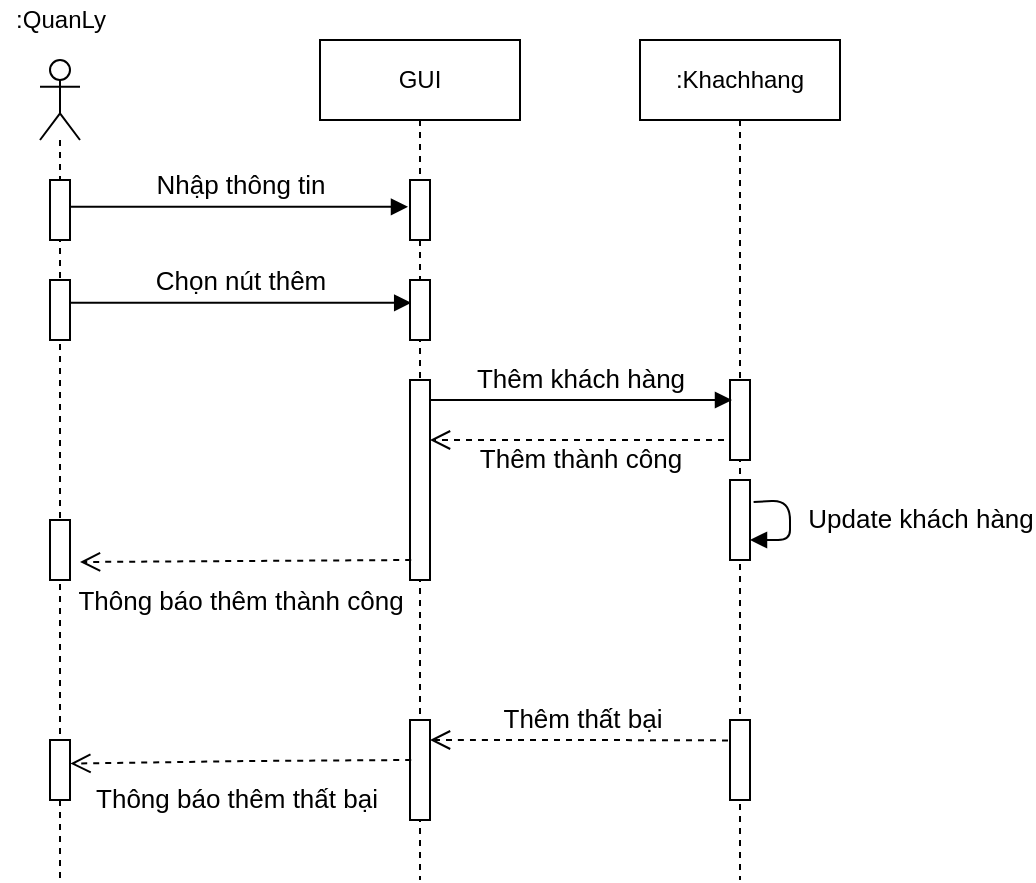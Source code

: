 <mxfile version="13.10.8" type="google" pages="29"><diagram id="kgpKYQtTHZ0yAKxKKP6v" name="ThemKH"><mxGraphModel dx="1038" dy="4948" grid="1" gridSize="10" guides="1" tooltips="1" connect="1" arrows="1" fold="1" page="1" pageScale="1" pageWidth="850" pageHeight="1100" math="0" shadow="0"><root><mxCell id="0"/><mxCell id="1" parent="0"/><mxCell id="kbpQuKHA1WsIKqXmsrzq-11" value="" style="shape=umlLifeline;participant=umlActor;perimeter=lifelinePerimeter;whiteSpace=wrap;html=1;container=1;collapsible=0;recursiveResize=0;verticalAlign=top;spacingTop=36;outlineConnect=0;size=40;" vertex="1" parent="1"><mxGeometry x="110" y="-3800" width="20" height="410" as="geometry"/></mxCell><mxCell id="kbpQuKHA1WsIKqXmsrzq-33" value="" style="html=1;points=[];perimeter=orthogonalPerimeter;" vertex="1" parent="kbpQuKHA1WsIKqXmsrzq-11"><mxGeometry x="5" y="60" width="10" height="30" as="geometry"/></mxCell><mxCell id="kbpQuKHA1WsIKqXmsrzq-34" value="" style="html=1;points=[];perimeter=orthogonalPerimeter;" vertex="1" parent="kbpQuKHA1WsIKqXmsrzq-11"><mxGeometry x="5" y="110" width="10" height="30" as="geometry"/></mxCell><mxCell id="kbpQuKHA1WsIKqXmsrzq-75" value="" style="html=1;points=[];perimeter=orthogonalPerimeter;" vertex="1" parent="kbpQuKHA1WsIKqXmsrzq-11"><mxGeometry x="5" y="230" width="10" height="30" as="geometry"/></mxCell><mxCell id="kbpQuKHA1WsIKqXmsrzq-77" value="" style="html=1;points=[];perimeter=orthogonalPerimeter;" vertex="1" parent="kbpQuKHA1WsIKqXmsrzq-11"><mxGeometry x="5" y="340" width="10" height="30" as="geometry"/></mxCell><mxCell id="kbpQuKHA1WsIKqXmsrzq-14" value=":QuanLy" style="text;html=1;resizable=0;autosize=1;align=center;verticalAlign=middle;points=[];fillColor=none;strokeColor=none;rounded=0;" vertex="1" parent="1"><mxGeometry x="90" y="-3830" width="60" height="20" as="geometry"/></mxCell><mxCell id="kbpQuKHA1WsIKqXmsrzq-35" value="&lt;font style=&quot;font-size: 13px&quot;&gt;Nhập thông tin&lt;/font&gt;" style="html=1;verticalAlign=bottom;endArrow=block;entryX=-0.1;entryY=0.447;entryDx=0;entryDy=0;entryPerimeter=0;" edge="1" parent="1" source="kbpQuKHA1WsIKqXmsrzq-33" target="kbpQuKHA1WsIKqXmsrzq-55"><mxGeometry x="0.006" width="80" relative="1" as="geometry"><mxPoint x="130" y="-3630" as="sourcePoint"/><mxPoint x="291.8" y="-3626.59" as="targetPoint"/><mxPoint as="offset"/></mxGeometry></mxCell><mxCell id="kbpQuKHA1WsIKqXmsrzq-38" value="&lt;font style=&quot;font-size: 13px&quot;&gt;Chọn nút thêm&lt;br&gt;&lt;/font&gt;" style="html=1;verticalAlign=bottom;endArrow=block;entryX=0.06;entryY=0.38;entryDx=0;entryDy=0;entryPerimeter=0;exitX=1.02;exitY=0.38;exitDx=0;exitDy=0;exitPerimeter=0;" edge="1" parent="1" source="kbpQuKHA1WsIKqXmsrzq-34" target="kbpQuKHA1WsIKqXmsrzq-56"><mxGeometry x="-0.005" width="80" relative="1" as="geometry"><mxPoint x="120" y="-3580" as="sourcePoint"/><mxPoint x="291" y="-3578.6" as="targetPoint"/><mxPoint as="offset"/></mxGeometry></mxCell><mxCell id="kbpQuKHA1WsIKqXmsrzq-53" value="GUI" style="shape=umlLifeline;perimeter=lifelinePerimeter;whiteSpace=wrap;html=1;container=1;collapsible=0;recursiveResize=0;outlineConnect=0;" vertex="1" parent="1"><mxGeometry x="250" y="-3810" width="100" height="420" as="geometry"/></mxCell><mxCell id="kbpQuKHA1WsIKqXmsrzq-55" value="" style="html=1;points=[];perimeter=orthogonalPerimeter;" vertex="1" parent="kbpQuKHA1WsIKqXmsrzq-53"><mxGeometry x="45" y="70" width="10" height="30" as="geometry"/></mxCell><mxCell id="kbpQuKHA1WsIKqXmsrzq-56" value="" style="html=1;points=[];perimeter=orthogonalPerimeter;" vertex="1" parent="kbpQuKHA1WsIKqXmsrzq-53"><mxGeometry x="45" y="120" width="10" height="30" as="geometry"/></mxCell><mxCell id="kbpQuKHA1WsIKqXmsrzq-61" value="" style="html=1;points=[];perimeter=orthogonalPerimeter;" vertex="1" parent="kbpQuKHA1WsIKqXmsrzq-53"><mxGeometry x="45" y="170" width="10" height="100" as="geometry"/></mxCell><mxCell id="kbpQuKHA1WsIKqXmsrzq-70" value="" style="html=1;points=[];perimeter=orthogonalPerimeter;" vertex="1" parent="kbpQuKHA1WsIKqXmsrzq-53"><mxGeometry x="45" y="340" width="10" height="50" as="geometry"/></mxCell><mxCell id="kbpQuKHA1WsIKqXmsrzq-57" value=":Khachhang" style="shape=umlLifeline;perimeter=lifelinePerimeter;whiteSpace=wrap;html=1;container=1;collapsible=0;recursiveResize=0;outlineConnect=0;" vertex="1" parent="1"><mxGeometry x="410" y="-3810" width="100" height="420" as="geometry"/></mxCell><mxCell id="kbpQuKHA1WsIKqXmsrzq-59" value="" style="html=1;points=[];perimeter=orthogonalPerimeter;" vertex="1" parent="kbpQuKHA1WsIKqXmsrzq-57"><mxGeometry x="45" y="170" width="10" height="40" as="geometry"/></mxCell><mxCell id="kbpQuKHA1WsIKqXmsrzq-67" value="" style="html=1;points=[];perimeter=orthogonalPerimeter;" vertex="1" parent="kbpQuKHA1WsIKqXmsrzq-57"><mxGeometry x="45" y="220" width="10" height="40" as="geometry"/></mxCell><mxCell id="kbpQuKHA1WsIKqXmsrzq-68" value="&lt;font style=&quot;font-size: 13px&quot;&gt;Update khách hàng&lt;/font&gt;" style="html=1;verticalAlign=bottom;endArrow=block;exitX=1.18;exitY=0.275;exitDx=0;exitDy=0;exitPerimeter=0;" edge="1" parent="kbpQuKHA1WsIKqXmsrzq-57" source="kbpQuKHA1WsIKqXmsrzq-67" target="kbpQuKHA1WsIKqXmsrzq-67"><mxGeometry x="0.313" y="-65" width="80" relative="1" as="geometry"><mxPoint x="130" y="250" as="sourcePoint"/><mxPoint x="170" y="300" as="targetPoint"/><mxPoint x="65" y="65" as="offset"/></mxGeometry></mxCell><mxCell id="kbpQuKHA1WsIKqXmsrzq-69" value="" style="html=1;points=[];perimeter=orthogonalPerimeter;" vertex="1" parent="kbpQuKHA1WsIKqXmsrzq-57"><mxGeometry x="45" y="340" width="10" height="40" as="geometry"/></mxCell><mxCell id="kbpQuKHA1WsIKqXmsrzq-62" value="&lt;font style=&quot;font-size: 13px&quot;&gt;Thêm khách hàng&lt;br&gt;&lt;/font&gt;" style="html=1;verticalAlign=bottom;endArrow=block;" edge="1" parent="1" source="kbpQuKHA1WsIKqXmsrzq-61"><mxGeometry x="-0.005" width="80" relative="1" as="geometry"><mxPoint x="330.0" y="-3630" as="sourcePoint"/><mxPoint x="456" y="-3630" as="targetPoint"/><mxPoint as="offset"/><Array as="points"><mxPoint x="390" y="-3630"/></Array></mxGeometry></mxCell><mxCell id="kbpQuKHA1WsIKqXmsrzq-64" value="&lt;font style=&quot;font-size: 13px&quot;&gt;Thêm thành công&lt;/font&gt;" style="html=1;verticalAlign=bottom;endArrow=open;dashed=1;endSize=8;" edge="1" parent="1" target="kbpQuKHA1WsIKqXmsrzq-61"><mxGeometry x="-0.02" y="20" relative="1" as="geometry"><mxPoint x="452" y="-3610" as="sourcePoint"/><mxPoint x="380" y="-3520" as="targetPoint"/><Array as="points"><mxPoint x="380" y="-3610"/></Array><mxPoint as="offset"/></mxGeometry></mxCell><mxCell id="kbpQuKHA1WsIKqXmsrzq-71" value="&lt;font style=&quot;font-size: 13px&quot;&gt;Thêm thất bại&lt;/font&gt;" style="html=1;verticalAlign=bottom;endArrow=open;dashed=1;endSize=8;exitX=-0.1;exitY=0.255;exitDx=0;exitDy=0;exitPerimeter=0;" edge="1" parent="1" source="kbpQuKHA1WsIKqXmsrzq-69" target="kbpQuKHA1WsIKqXmsrzq-70"><mxGeometry x="-0.011" relative="1" as="geometry"><mxPoint x="397" y="-3480" as="sourcePoint"/><mxPoint x="250" y="-3480" as="targetPoint"/><Array as="points"><mxPoint x="380" y="-3460"/><mxPoint x="325" y="-3460"/></Array><mxPoint as="offset"/></mxGeometry></mxCell><mxCell id="kbpQuKHA1WsIKqXmsrzq-73" value="&lt;font style=&quot;font-size: 13px&quot;&gt;Thông báo thêm thành công&lt;/font&gt;" style="html=1;verticalAlign=bottom;endArrow=open;dashed=1;endSize=8;exitX=0.06;exitY=0.3;exitDx=0;exitDy=0;exitPerimeter=0;" edge="1" parent="1"><mxGeometry x="0.036" y="30" relative="1" as="geometry"><mxPoint x="295.6" y="-3550" as="sourcePoint"/><mxPoint x="130" y="-3549" as="targetPoint"/><Array as="points"/><mxPoint as="offset"/></mxGeometry></mxCell><mxCell id="kbpQuKHA1WsIKqXmsrzq-76" value="&lt;font style=&quot;font-size: 13px&quot;&gt;Thông báo thêm thất bại&lt;/font&gt;" style="html=1;verticalAlign=bottom;endArrow=open;dashed=1;endSize=8;exitX=0.06;exitY=0.3;exitDx=0;exitDy=0;exitPerimeter=0;entryX=1.02;entryY=0.393;entryDx=0;entryDy=0;entryPerimeter=0;" edge="1" parent="1" target="kbpQuKHA1WsIKqXmsrzq-77"><mxGeometry x="0.036" y="29" relative="1" as="geometry"><mxPoint x="295.6" y="-3450" as="sourcePoint"/><mxPoint x="130" y="-3449" as="targetPoint"/><Array as="points"><mxPoint x="215" y="-3449.5"/></Array><mxPoint as="offset"/></mxGeometry></mxCell></root></mxGraphModel></diagram><diagram id="eD5E8OYoGQhIQXGLcpMD" name="XoaKH"><mxGraphModel dx="1038" dy="5224" grid="1" gridSize="10" guides="1" tooltips="1" connect="1" arrows="1" fold="1" page="1" pageScale="1" pageWidth="827" pageHeight="1169" math="0" shadow="0"><root><mxCell id="mWafXSUXXwRV_ryLDNz_-0"/><mxCell id="mWafXSUXXwRV_ryLDNz_-1" parent="mWafXSUXXwRV_ryLDNz_-0"/><mxCell id="0tfGKYy1bL13bGyUXMkj-23" value="" style="shape=umlLifeline;participant=umlActor;perimeter=lifelinePerimeter;whiteSpace=wrap;html=1;container=1;collapsible=0;recursiveResize=0;verticalAlign=top;spacingTop=36;outlineConnect=0;size=40;" vertex="1" parent="mWafXSUXXwRV_ryLDNz_-1"><mxGeometry x="210" y="-4550" width="20" height="410" as="geometry"/></mxCell><mxCell id="0tfGKYy1bL13bGyUXMkj-24" value="" style="html=1;points=[];perimeter=orthogonalPerimeter;" vertex="1" parent="0tfGKYy1bL13bGyUXMkj-23"><mxGeometry x="5" y="60" width="10" height="30" as="geometry"/></mxCell><mxCell id="0tfGKYy1bL13bGyUXMkj-25" value="" style="html=1;points=[];perimeter=orthogonalPerimeter;" vertex="1" parent="0tfGKYy1bL13bGyUXMkj-23"><mxGeometry x="5" y="110" width="10" height="30" as="geometry"/></mxCell><mxCell id="0tfGKYy1bL13bGyUXMkj-26" value="" style="html=1;points=[];perimeter=orthogonalPerimeter;" vertex="1" parent="0tfGKYy1bL13bGyUXMkj-23"><mxGeometry x="5" y="220" width="10" height="50" as="geometry"/></mxCell><mxCell id="0tfGKYy1bL13bGyUXMkj-28" value=":QuanLy" style="text;html=1;resizable=0;autosize=1;align=center;verticalAlign=middle;points=[];fillColor=none;strokeColor=none;rounded=0;" vertex="1" parent="mWafXSUXXwRV_ryLDNz_-1"><mxGeometry x="190" y="-4580" width="60" height="20" as="geometry"/></mxCell><mxCell id="0tfGKYy1bL13bGyUXMkj-29" value="&lt;font style=&quot;font-size: 13px&quot;&gt;Chọn thông tin xóa&lt;/font&gt;" style="html=1;verticalAlign=bottom;endArrow=block;entryX=-0.1;entryY=0.447;entryDx=0;entryDy=0;entryPerimeter=0;" edge="1" parent="mWafXSUXXwRV_ryLDNz_-1" source="0tfGKYy1bL13bGyUXMkj-24" target="0tfGKYy1bL13bGyUXMkj-32"><mxGeometry x="0.006" width="80" relative="1" as="geometry"><mxPoint x="230" y="-4380" as="sourcePoint"/><mxPoint x="391.8" y="-4376.59" as="targetPoint"/><mxPoint as="offset"/></mxGeometry></mxCell><mxCell id="0tfGKYy1bL13bGyUXMkj-30" value="&lt;font style=&quot;font-size: 13px&quot;&gt;Chọn nút xóa&lt;br&gt;&lt;/font&gt;" style="html=1;verticalAlign=bottom;endArrow=block;entryX=0.06;entryY=0.38;entryDx=0;entryDy=0;entryPerimeter=0;exitX=1.02;exitY=0.38;exitDx=0;exitDy=0;exitPerimeter=0;" edge="1" parent="mWafXSUXXwRV_ryLDNz_-1" source="0tfGKYy1bL13bGyUXMkj-25" target="0tfGKYy1bL13bGyUXMkj-33"><mxGeometry x="-0.005" width="80" relative="1" as="geometry"><mxPoint x="220" y="-4330" as="sourcePoint"/><mxPoint x="391" y="-4328.6" as="targetPoint"/><mxPoint as="offset"/></mxGeometry></mxCell><mxCell id="0tfGKYy1bL13bGyUXMkj-31" value="GUI" style="shape=umlLifeline;perimeter=lifelinePerimeter;whiteSpace=wrap;html=1;container=1;collapsible=0;recursiveResize=0;outlineConnect=0;" vertex="1" parent="mWafXSUXXwRV_ryLDNz_-1"><mxGeometry x="350" y="-4560" width="100" height="420" as="geometry"/></mxCell><mxCell id="0tfGKYy1bL13bGyUXMkj-32" value="" style="html=1;points=[];perimeter=orthogonalPerimeter;" vertex="1" parent="0tfGKYy1bL13bGyUXMkj-31"><mxGeometry x="45" y="70" width="10" height="30" as="geometry"/></mxCell><mxCell id="0tfGKYy1bL13bGyUXMkj-33" value="" style="html=1;points=[];perimeter=orthogonalPerimeter;" vertex="1" parent="0tfGKYy1bL13bGyUXMkj-31"><mxGeometry x="45" y="120" width="10" height="30" as="geometry"/></mxCell><mxCell id="0tfGKYy1bL13bGyUXMkj-34" value="" style="html=1;points=[];perimeter=orthogonalPerimeter;" vertex="1" parent="0tfGKYy1bL13bGyUXMkj-31"><mxGeometry x="45" y="170" width="10" height="110" as="geometry"/></mxCell><mxCell id="0tfGKYy1bL13bGyUXMkj-36" value=":Khachhang" style="shape=umlLifeline;perimeter=lifelinePerimeter;whiteSpace=wrap;html=1;container=1;collapsible=0;recursiveResize=0;outlineConnect=0;" vertex="1" parent="mWafXSUXXwRV_ryLDNz_-1"><mxGeometry x="510" y="-4560" width="100" height="420" as="geometry"/></mxCell><mxCell id="0tfGKYy1bL13bGyUXMkj-37" value="" style="html=1;points=[];perimeter=orthogonalPerimeter;" vertex="1" parent="0tfGKYy1bL13bGyUXMkj-36"><mxGeometry x="45" y="170" width="10" height="40" as="geometry"/></mxCell><mxCell id="0tfGKYy1bL13bGyUXMkj-38" value="" style="html=1;points=[];perimeter=orthogonalPerimeter;" vertex="1" parent="0tfGKYy1bL13bGyUXMkj-36"><mxGeometry x="45" y="220" width="10" height="40" as="geometry"/></mxCell><mxCell id="0tfGKYy1bL13bGyUXMkj-39" value="&lt;font style=&quot;font-size: 13px&quot;&gt;Update khách hàng&lt;/font&gt;" style="html=1;verticalAlign=bottom;endArrow=block;exitX=1.18;exitY=0.275;exitDx=0;exitDy=0;exitPerimeter=0;" edge="1" parent="0tfGKYy1bL13bGyUXMkj-36" source="0tfGKYy1bL13bGyUXMkj-38" target="0tfGKYy1bL13bGyUXMkj-38"><mxGeometry x="0.313" y="-65" width="80" relative="1" as="geometry"><mxPoint x="130" y="250" as="sourcePoint"/><mxPoint x="170" y="300" as="targetPoint"/><mxPoint x="65" y="65" as="offset"/></mxGeometry></mxCell><mxCell id="0tfGKYy1bL13bGyUXMkj-41" value="&lt;font style=&quot;font-size: 13px&quot;&gt;Xóa khách hàng&lt;br&gt;&lt;/font&gt;" style="html=1;verticalAlign=bottom;endArrow=block;" edge="1" parent="mWafXSUXXwRV_ryLDNz_-1" source="0tfGKYy1bL13bGyUXMkj-34"><mxGeometry x="-0.005" width="80" relative="1" as="geometry"><mxPoint x="430.0" y="-4380" as="sourcePoint"/><mxPoint x="556" y="-4380" as="targetPoint"/><mxPoint as="offset"/><Array as="points"><mxPoint x="490" y="-4380"/></Array></mxGeometry></mxCell><mxCell id="0tfGKYy1bL13bGyUXMkj-42" value="&lt;font style=&quot;font-size: 13px&quot;&gt;Xoá thành công&lt;/font&gt;" style="html=1;verticalAlign=bottom;endArrow=open;dashed=1;endSize=8;" edge="1" parent="mWafXSUXXwRV_ryLDNz_-1" target="0tfGKYy1bL13bGyUXMkj-34"><mxGeometry x="-0.02" y="20" relative="1" as="geometry"><mxPoint x="552" y="-4360" as="sourcePoint"/><mxPoint x="480" y="-4270" as="targetPoint"/><Array as="points"><mxPoint x="480" y="-4360"/></Array><mxPoint as="offset"/></mxGeometry></mxCell><mxCell id="0tfGKYy1bL13bGyUXMkj-44" value="&lt;font style=&quot;font-size: 13px&quot;&gt;Thông báo xóa thành công&lt;/font&gt;" style="html=1;verticalAlign=bottom;endArrow=open;dashed=1;endSize=8;exitX=0.06;exitY=0.3;exitDx=0;exitDy=0;exitPerimeter=0;entryX=1.1;entryY=0.612;entryDx=0;entryDy=0;entryPerimeter=0;" edge="1" parent="mWafXSUXXwRV_ryLDNz_-1" target="0tfGKYy1bL13bGyUXMkj-26"><mxGeometry x="0.036" y="30" relative="1" as="geometry"><mxPoint x="395.6" y="-4300" as="sourcePoint"/><mxPoint x="230" y="-4299" as="targetPoint"/><Array as="points"><mxPoint x="315" y="-4299.5"/></Array><mxPoint as="offset"/></mxGeometry></mxCell></root></mxGraphModel></diagram><diagram id="dCyGldiql-UEP2AgakKk" name="SuaKH"><mxGraphModel dx="1038" dy="5224" grid="1" gridSize="10" guides="1" tooltips="1" connect="1" arrows="1" fold="1" page="1" pageScale="1" pageWidth="827" pageHeight="1169" math="0" shadow="0"><root><mxCell id="JMRoScTq7MZkULq9q7dK-0"/><mxCell id="JMRoScTq7MZkULq9q7dK-1" parent="JMRoScTq7MZkULq9q7dK-0"/><mxCell id="oa4o2UqwMnpe5YvHUYRh-0" value="" style="shape=umlLifeline;participant=umlActor;perimeter=lifelinePerimeter;whiteSpace=wrap;html=1;container=1;collapsible=0;recursiveResize=0;verticalAlign=top;spacingTop=36;outlineConnect=0;size=40;" vertex="1" parent="JMRoScTq7MZkULq9q7dK-1"><mxGeometry x="220" y="-4540" width="20" height="410" as="geometry"/></mxCell><mxCell id="oa4o2UqwMnpe5YvHUYRh-1" value="" style="html=1;points=[];perimeter=orthogonalPerimeter;" vertex="1" parent="oa4o2UqwMnpe5YvHUYRh-0"><mxGeometry x="5" y="60" width="10" height="30" as="geometry"/></mxCell><mxCell id="oa4o2UqwMnpe5YvHUYRh-2" value="" style="html=1;points=[];perimeter=orthogonalPerimeter;" vertex="1" parent="oa4o2UqwMnpe5YvHUYRh-0"><mxGeometry x="5" y="110" width="10" height="30" as="geometry"/></mxCell><mxCell id="oa4o2UqwMnpe5YvHUYRh-3" value="" style="html=1;points=[];perimeter=orthogonalPerimeter;" vertex="1" parent="oa4o2UqwMnpe5YvHUYRh-0"><mxGeometry x="5" y="220" width="10" height="50" as="geometry"/></mxCell><mxCell id="oa4o2UqwMnpe5YvHUYRh-4" value=":QuanLy" style="text;html=1;resizable=0;autosize=1;align=center;verticalAlign=middle;points=[];fillColor=none;strokeColor=none;rounded=0;" vertex="1" parent="JMRoScTq7MZkULq9q7dK-1"><mxGeometry x="200" y="-4570" width="60" height="20" as="geometry"/></mxCell><mxCell id="oa4o2UqwMnpe5YvHUYRh-5" value="&lt;font style=&quot;font-size: 13px&quot;&gt;Nhập thông tin cần sửa&lt;/font&gt;" style="html=1;verticalAlign=bottom;endArrow=block;entryX=-0.1;entryY=0.447;entryDx=0;entryDy=0;entryPerimeter=0;" edge="1" parent="JMRoScTq7MZkULq9q7dK-1" source="oa4o2UqwMnpe5YvHUYRh-1" target="oa4o2UqwMnpe5YvHUYRh-8"><mxGeometry x="0.006" width="80" relative="1" as="geometry"><mxPoint x="240" y="-4370" as="sourcePoint"/><mxPoint x="401.8" y="-4366.59" as="targetPoint"/><mxPoint as="offset"/></mxGeometry></mxCell><mxCell id="oa4o2UqwMnpe5YvHUYRh-6" value="&lt;font style=&quot;font-size: 13px&quot;&gt;Chọn nút sửa&lt;br&gt;&lt;/font&gt;" style="html=1;verticalAlign=bottom;endArrow=block;entryX=0.06;entryY=0.38;entryDx=0;entryDy=0;entryPerimeter=0;exitX=1.02;exitY=0.38;exitDx=0;exitDy=0;exitPerimeter=0;" edge="1" parent="JMRoScTq7MZkULq9q7dK-1" source="oa4o2UqwMnpe5YvHUYRh-2" target="oa4o2UqwMnpe5YvHUYRh-9"><mxGeometry x="-0.005" width="80" relative="1" as="geometry"><mxPoint x="230" y="-4320" as="sourcePoint"/><mxPoint x="401" y="-4318.6" as="targetPoint"/><mxPoint as="offset"/></mxGeometry></mxCell><mxCell id="oa4o2UqwMnpe5YvHUYRh-7" value="GUI" style="shape=umlLifeline;perimeter=lifelinePerimeter;whiteSpace=wrap;html=1;container=1;collapsible=0;recursiveResize=0;outlineConnect=0;" vertex="1" parent="JMRoScTq7MZkULq9q7dK-1"><mxGeometry x="360" y="-4550" width="100" height="420" as="geometry"/></mxCell><mxCell id="oa4o2UqwMnpe5YvHUYRh-8" value="" style="html=1;points=[];perimeter=orthogonalPerimeter;" vertex="1" parent="oa4o2UqwMnpe5YvHUYRh-7"><mxGeometry x="45" y="70" width="10" height="30" as="geometry"/></mxCell><mxCell id="oa4o2UqwMnpe5YvHUYRh-9" value="" style="html=1;points=[];perimeter=orthogonalPerimeter;" vertex="1" parent="oa4o2UqwMnpe5YvHUYRh-7"><mxGeometry x="45" y="120" width="10" height="30" as="geometry"/></mxCell><mxCell id="oa4o2UqwMnpe5YvHUYRh-10" value="" style="html=1;points=[];perimeter=orthogonalPerimeter;" vertex="1" parent="oa4o2UqwMnpe5YvHUYRh-7"><mxGeometry x="45" y="170" width="10" height="110" as="geometry"/></mxCell><mxCell id="oa4o2UqwMnpe5YvHUYRh-11" value=":Khachhang" style="shape=umlLifeline;perimeter=lifelinePerimeter;whiteSpace=wrap;html=1;container=1;collapsible=0;recursiveResize=0;outlineConnect=0;" vertex="1" parent="JMRoScTq7MZkULq9q7dK-1"><mxGeometry x="520" y="-4550" width="100" height="420" as="geometry"/></mxCell><mxCell id="oa4o2UqwMnpe5YvHUYRh-12" value="" style="html=1;points=[];perimeter=orthogonalPerimeter;" vertex="1" parent="oa4o2UqwMnpe5YvHUYRh-11"><mxGeometry x="45" y="170" width="10" height="40" as="geometry"/></mxCell><mxCell id="oa4o2UqwMnpe5YvHUYRh-13" value="" style="html=1;points=[];perimeter=orthogonalPerimeter;" vertex="1" parent="oa4o2UqwMnpe5YvHUYRh-11"><mxGeometry x="45" y="220" width="10" height="40" as="geometry"/></mxCell><mxCell id="oa4o2UqwMnpe5YvHUYRh-14" value="&lt;font style=&quot;font-size: 13px&quot;&gt;Update khách hàng&lt;/font&gt;" style="html=1;verticalAlign=bottom;endArrow=block;exitX=1.18;exitY=0.275;exitDx=0;exitDy=0;exitPerimeter=0;" edge="1" parent="oa4o2UqwMnpe5YvHUYRh-11" source="oa4o2UqwMnpe5YvHUYRh-13" target="oa4o2UqwMnpe5YvHUYRh-13"><mxGeometry x="0.313" y="-65" width="80" relative="1" as="geometry"><mxPoint x="130" y="250" as="sourcePoint"/><mxPoint x="170" y="300" as="targetPoint"/><mxPoint x="65" y="65" as="offset"/></mxGeometry></mxCell><mxCell id="9aHJiQPMJXPZDs8HAk3W-0" value="" style="html=1;points=[];perimeter=orthogonalPerimeter;" vertex="1" parent="oa4o2UqwMnpe5YvHUYRh-11"><mxGeometry x="-295" y="320" width="10" height="30" as="geometry"/></mxCell><mxCell id="9aHJiQPMJXPZDs8HAk3W-1" value="" style="html=1;points=[];perimeter=orthogonalPerimeter;" vertex="1" parent="oa4o2UqwMnpe5YvHUYRh-11"><mxGeometry x="-115" y="310" width="10" height="50" as="geometry"/></mxCell><mxCell id="9aHJiQPMJXPZDs8HAk3W-2" value="" style="html=1;points=[];perimeter=orthogonalPerimeter;" vertex="1" parent="oa4o2UqwMnpe5YvHUYRh-11"><mxGeometry x="45" y="310" width="10" height="40" as="geometry"/></mxCell><mxCell id="9aHJiQPMJXPZDs8HAk3W-3" value="&lt;font style=&quot;font-size: 13px&quot;&gt;Sửa thất bại&lt;/font&gt;" style="html=1;verticalAlign=bottom;endArrow=open;dashed=1;endSize=8;exitX=-0.1;exitY=0.255;exitDx=0;exitDy=0;exitPerimeter=0;" edge="1" parent="oa4o2UqwMnpe5YvHUYRh-11" source="9aHJiQPMJXPZDs8HAk3W-2" target="9aHJiQPMJXPZDs8HAk3W-1"><mxGeometry x="-0.011" relative="1" as="geometry"><mxPoint x="-13" y="300" as="sourcePoint"/><mxPoint x="-160" y="300" as="targetPoint"/><Array as="points"><mxPoint x="-30" y="320"/><mxPoint x="-85" y="320"/></Array><mxPoint as="offset"/></mxGeometry></mxCell><mxCell id="9aHJiQPMJXPZDs8HAk3W-4" value="&lt;font style=&quot;font-size: 13px&quot;&gt;Thông báo sửa thất bại&lt;/font&gt;" style="html=1;verticalAlign=bottom;endArrow=open;dashed=1;endSize=8;exitX=0.06;exitY=0.3;exitDx=0;exitDy=0;exitPerimeter=0;entryX=1.02;entryY=0.393;entryDx=0;entryDy=0;entryPerimeter=0;" edge="1" parent="oa4o2UqwMnpe5YvHUYRh-11" target="9aHJiQPMJXPZDs8HAk3W-0"><mxGeometry x="0.036" y="29" relative="1" as="geometry"><mxPoint x="-114.4" y="330" as="sourcePoint"/><mxPoint x="-280" y="331" as="targetPoint"/><Array as="points"><mxPoint x="-195" y="330.5"/></Array><mxPoint as="offset"/></mxGeometry></mxCell><mxCell id="oa4o2UqwMnpe5YvHUYRh-15" value="&lt;font style=&quot;font-size: 13px&quot;&gt;Sửa thông tin KH&lt;br&gt;&lt;/font&gt;" style="html=1;verticalAlign=bottom;endArrow=block;" edge="1" parent="JMRoScTq7MZkULq9q7dK-1" source="oa4o2UqwMnpe5YvHUYRh-10"><mxGeometry x="-0.005" width="80" relative="1" as="geometry"><mxPoint x="440.0" y="-4370" as="sourcePoint"/><mxPoint x="566" y="-4370" as="targetPoint"/><mxPoint as="offset"/><Array as="points"><mxPoint x="500" y="-4370"/></Array></mxGeometry></mxCell><mxCell id="oa4o2UqwMnpe5YvHUYRh-16" value="&lt;font style=&quot;font-size: 13px&quot;&gt;Sửa thành công&lt;/font&gt;" style="html=1;verticalAlign=bottom;endArrow=open;dashed=1;endSize=8;" edge="1" parent="JMRoScTq7MZkULq9q7dK-1" target="oa4o2UqwMnpe5YvHUYRh-10"><mxGeometry x="-0.02" y="20" relative="1" as="geometry"><mxPoint x="562" y="-4350" as="sourcePoint"/><mxPoint x="490" y="-4260" as="targetPoint"/><Array as="points"><mxPoint x="490" y="-4350"/></Array><mxPoint as="offset"/></mxGeometry></mxCell><mxCell id="oa4o2UqwMnpe5YvHUYRh-17" value="&lt;font style=&quot;font-size: 13px&quot;&gt;Thông báo sửathành công&lt;/font&gt;" style="html=1;verticalAlign=bottom;endArrow=open;dashed=1;endSize=8;exitX=0.06;exitY=0.3;exitDx=0;exitDy=0;exitPerimeter=0;entryX=1.1;entryY=0.612;entryDx=0;entryDy=0;entryPerimeter=0;" edge="1" parent="JMRoScTq7MZkULq9q7dK-1" target="oa4o2UqwMnpe5YvHUYRh-3"><mxGeometry x="-0.049" y="29" relative="1" as="geometry"><mxPoint x="405.6" y="-4290" as="sourcePoint"/><mxPoint x="240" y="-4289" as="targetPoint"/><Array as="points"><mxPoint x="325" y="-4289.5"/></Array><mxPoint as="offset"/></mxGeometry></mxCell></root></mxGraphModel></diagram><diagram id="n1h1zTqXSaXaS8syrE_Q" name="ThemNCC"><mxGraphModel dx="1038" dy="5224" grid="1" gridSize="10" guides="1" tooltips="1" connect="1" arrows="1" fold="1" page="1" pageScale="1" pageWidth="827" pageHeight="1169" math="0" shadow="0"><root><mxCell id="R03B9YF5S4LRKiwxgI4K-0"/><mxCell id="R03B9YF5S4LRKiwxgI4K-1" parent="R03B9YF5S4LRKiwxgI4K-0"/><mxCell id="435ECxSyAPMTdwLlVTUL-23" value="" style="shape=umlLifeline;participant=umlActor;perimeter=lifelinePerimeter;whiteSpace=wrap;html=1;container=1;collapsible=0;recursiveResize=0;verticalAlign=top;spacingTop=36;outlineConnect=0;size=40;" vertex="1" parent="R03B9YF5S4LRKiwxgI4K-1"><mxGeometry x="180" y="-4560" width="20" height="410" as="geometry"/></mxCell><mxCell id="435ECxSyAPMTdwLlVTUL-24" value="" style="html=1;points=[];perimeter=orthogonalPerimeter;" vertex="1" parent="435ECxSyAPMTdwLlVTUL-23"><mxGeometry x="5" y="60" width="10" height="30" as="geometry"/></mxCell><mxCell id="435ECxSyAPMTdwLlVTUL-25" value="" style="html=1;points=[];perimeter=orthogonalPerimeter;" vertex="1" parent="435ECxSyAPMTdwLlVTUL-23"><mxGeometry x="5" y="110" width="10" height="30" as="geometry"/></mxCell><mxCell id="435ECxSyAPMTdwLlVTUL-26" value="" style="html=1;points=[];perimeter=orthogonalPerimeter;" vertex="1" parent="435ECxSyAPMTdwLlVTUL-23"><mxGeometry x="5" y="230" width="10" height="30" as="geometry"/></mxCell><mxCell id="435ECxSyAPMTdwLlVTUL-27" value="" style="html=1;points=[];perimeter=orthogonalPerimeter;" vertex="1" parent="435ECxSyAPMTdwLlVTUL-23"><mxGeometry x="5" y="340" width="10" height="30" as="geometry"/></mxCell><mxCell id="435ECxSyAPMTdwLlVTUL-28" value=":QuanLy" style="text;html=1;resizable=0;autosize=1;align=center;verticalAlign=middle;points=[];fillColor=none;strokeColor=none;rounded=0;" vertex="1" parent="R03B9YF5S4LRKiwxgI4K-1"><mxGeometry x="160" y="-4590" width="60" height="20" as="geometry"/></mxCell><mxCell id="435ECxSyAPMTdwLlVTUL-29" value="&lt;font style=&quot;font-size: 13px&quot;&gt;Nhập thông tin&lt;/font&gt;" style="html=1;verticalAlign=bottom;endArrow=block;entryX=-0.1;entryY=0.447;entryDx=0;entryDy=0;entryPerimeter=0;" edge="1" parent="R03B9YF5S4LRKiwxgI4K-1" source="435ECxSyAPMTdwLlVTUL-24" target="435ECxSyAPMTdwLlVTUL-32"><mxGeometry x="0.006" width="80" relative="1" as="geometry"><mxPoint x="200" y="-4390" as="sourcePoint"/><mxPoint x="361.8" y="-4386.59" as="targetPoint"/><mxPoint as="offset"/></mxGeometry></mxCell><mxCell id="435ECxSyAPMTdwLlVTUL-30" value="&lt;font style=&quot;font-size: 13px&quot;&gt;Chọn nút thêm&lt;br&gt;&lt;/font&gt;" style="html=1;verticalAlign=bottom;endArrow=block;entryX=0.06;entryY=0.38;entryDx=0;entryDy=0;entryPerimeter=0;exitX=1.02;exitY=0.38;exitDx=0;exitDy=0;exitPerimeter=0;" edge="1" parent="R03B9YF5S4LRKiwxgI4K-1" source="435ECxSyAPMTdwLlVTUL-25" target="435ECxSyAPMTdwLlVTUL-33"><mxGeometry x="-0.005" width="80" relative="1" as="geometry"><mxPoint x="190" y="-4340" as="sourcePoint"/><mxPoint x="361" y="-4338.6" as="targetPoint"/><mxPoint as="offset"/></mxGeometry></mxCell><mxCell id="435ECxSyAPMTdwLlVTUL-31" value="GUI" style="shape=umlLifeline;perimeter=lifelinePerimeter;whiteSpace=wrap;html=1;container=1;collapsible=0;recursiveResize=0;outlineConnect=0;" vertex="1" parent="R03B9YF5S4LRKiwxgI4K-1"><mxGeometry x="320" y="-4570" width="100" height="420" as="geometry"/></mxCell><mxCell id="435ECxSyAPMTdwLlVTUL-32" value="" style="html=1;points=[];perimeter=orthogonalPerimeter;" vertex="1" parent="435ECxSyAPMTdwLlVTUL-31"><mxGeometry x="45" y="70" width="10" height="30" as="geometry"/></mxCell><mxCell id="435ECxSyAPMTdwLlVTUL-33" value="" style="html=1;points=[];perimeter=orthogonalPerimeter;" vertex="1" parent="435ECxSyAPMTdwLlVTUL-31"><mxGeometry x="45" y="120" width="10" height="30" as="geometry"/></mxCell><mxCell id="435ECxSyAPMTdwLlVTUL-34" value="" style="html=1;points=[];perimeter=orthogonalPerimeter;" vertex="1" parent="435ECxSyAPMTdwLlVTUL-31"><mxGeometry x="45" y="170" width="10" height="100" as="geometry"/></mxCell><mxCell id="435ECxSyAPMTdwLlVTUL-35" value="" style="html=1;points=[];perimeter=orthogonalPerimeter;" vertex="1" parent="435ECxSyAPMTdwLlVTUL-31"><mxGeometry x="45" y="340" width="10" height="50" as="geometry"/></mxCell><mxCell id="435ECxSyAPMTdwLlVTUL-36" value=":NCC" style="shape=umlLifeline;perimeter=lifelinePerimeter;whiteSpace=wrap;html=1;container=1;collapsible=0;recursiveResize=0;outlineConnect=0;" vertex="1" parent="R03B9YF5S4LRKiwxgI4K-1"><mxGeometry x="480" y="-4570" width="100" height="420" as="geometry"/></mxCell><mxCell id="435ECxSyAPMTdwLlVTUL-37" value="" style="html=1;points=[];perimeter=orthogonalPerimeter;" vertex="1" parent="435ECxSyAPMTdwLlVTUL-36"><mxGeometry x="45" y="170" width="10" height="40" as="geometry"/></mxCell><mxCell id="435ECxSyAPMTdwLlVTUL-38" value="" style="html=1;points=[];perimeter=orthogonalPerimeter;" vertex="1" parent="435ECxSyAPMTdwLlVTUL-36"><mxGeometry x="45" y="220" width="10" height="40" as="geometry"/></mxCell><mxCell id="435ECxSyAPMTdwLlVTUL-39" value="&lt;font style=&quot;font-size: 13px&quot;&gt;Update NCC&lt;/font&gt;" style="html=1;verticalAlign=bottom;endArrow=block;exitX=1.18;exitY=0.275;exitDx=0;exitDy=0;exitPerimeter=0;" edge="1" parent="435ECxSyAPMTdwLlVTUL-36" source="435ECxSyAPMTdwLlVTUL-38" target="435ECxSyAPMTdwLlVTUL-38"><mxGeometry x="0.313" y="-65" width="80" relative="1" as="geometry"><mxPoint x="130" y="250" as="sourcePoint"/><mxPoint x="170" y="300" as="targetPoint"/><mxPoint x="65" y="65" as="offset"/></mxGeometry></mxCell><mxCell id="435ECxSyAPMTdwLlVTUL-40" value="" style="html=1;points=[];perimeter=orthogonalPerimeter;" vertex="1" parent="435ECxSyAPMTdwLlVTUL-36"><mxGeometry x="45" y="340" width="10" height="40" as="geometry"/></mxCell><mxCell id="435ECxSyAPMTdwLlVTUL-41" value="&lt;font style=&quot;font-size: 13px&quot;&gt;Thêm NCC&lt;br&gt;&lt;/font&gt;" style="html=1;verticalAlign=bottom;endArrow=block;" edge="1" parent="R03B9YF5S4LRKiwxgI4K-1" source="435ECxSyAPMTdwLlVTUL-34"><mxGeometry x="-0.005" width="80" relative="1" as="geometry"><mxPoint x="400.0" y="-4390" as="sourcePoint"/><mxPoint x="526" y="-4390" as="targetPoint"/><mxPoint as="offset"/><Array as="points"><mxPoint x="460" y="-4390"/></Array></mxGeometry></mxCell><mxCell id="435ECxSyAPMTdwLlVTUL-42" value="&lt;font style=&quot;font-size: 13px&quot;&gt;Thêm thành công&lt;/font&gt;" style="html=1;verticalAlign=bottom;endArrow=open;dashed=1;endSize=8;" edge="1" parent="R03B9YF5S4LRKiwxgI4K-1" target="435ECxSyAPMTdwLlVTUL-34"><mxGeometry x="-0.02" y="20" relative="1" as="geometry"><mxPoint x="522" y="-4370" as="sourcePoint"/><mxPoint x="450" y="-4280" as="targetPoint"/><Array as="points"><mxPoint x="450" y="-4370"/></Array><mxPoint as="offset"/></mxGeometry></mxCell><mxCell id="435ECxSyAPMTdwLlVTUL-43" value="&lt;font style=&quot;font-size: 13px&quot;&gt;Thêm thất bại&lt;/font&gt;" style="html=1;verticalAlign=bottom;endArrow=open;dashed=1;endSize=8;exitX=-0.1;exitY=0.255;exitDx=0;exitDy=0;exitPerimeter=0;" edge="1" parent="R03B9YF5S4LRKiwxgI4K-1" source="435ECxSyAPMTdwLlVTUL-40" target="435ECxSyAPMTdwLlVTUL-35"><mxGeometry x="-0.011" relative="1" as="geometry"><mxPoint x="467" y="-4240" as="sourcePoint"/><mxPoint x="320" y="-4240" as="targetPoint"/><Array as="points"><mxPoint x="450" y="-4220"/><mxPoint x="395" y="-4220"/></Array><mxPoint as="offset"/></mxGeometry></mxCell><mxCell id="435ECxSyAPMTdwLlVTUL-44" value="&lt;font style=&quot;font-size: 13px&quot;&gt;Thông báo thêm thành công&lt;/font&gt;" style="html=1;verticalAlign=bottom;endArrow=open;dashed=1;endSize=8;exitX=0.06;exitY=0.3;exitDx=0;exitDy=0;exitPerimeter=0;" edge="1" parent="R03B9YF5S4LRKiwxgI4K-1"><mxGeometry x="0.036" y="30" relative="1" as="geometry"><mxPoint x="365.6" y="-4310" as="sourcePoint"/><mxPoint x="200" y="-4309" as="targetPoint"/><Array as="points"/><mxPoint as="offset"/></mxGeometry></mxCell><mxCell id="435ECxSyAPMTdwLlVTUL-45" value="&lt;font style=&quot;font-size: 13px&quot;&gt;Thông báo thêm thất bại&lt;/font&gt;" style="html=1;verticalAlign=bottom;endArrow=open;dashed=1;endSize=8;exitX=0.06;exitY=0.3;exitDx=0;exitDy=0;exitPerimeter=0;entryX=1.02;entryY=0.393;entryDx=0;entryDy=0;entryPerimeter=0;" edge="1" parent="R03B9YF5S4LRKiwxgI4K-1" target="435ECxSyAPMTdwLlVTUL-27"><mxGeometry x="0.036" y="29" relative="1" as="geometry"><mxPoint x="365.6" y="-4210" as="sourcePoint"/><mxPoint x="200" y="-4209" as="targetPoint"/><Array as="points"><mxPoint x="285" y="-4209.5"/></Array><mxPoint as="offset"/></mxGeometry></mxCell></root></mxGraphModel></diagram><diagram id="-HuoNlnpvVelXDhOSoKR" name="XoaNCC"><mxGraphModel dx="1038" dy="5224" grid="1" gridSize="10" guides="1" tooltips="1" connect="1" arrows="1" fold="1" page="1" pageScale="1" pageWidth="827" pageHeight="1169" math="0" shadow="0"><root><mxCell id="DkAmkWQp0qIEE3jX6MLS-0"/><mxCell id="DkAmkWQp0qIEE3jX6MLS-1" parent="DkAmkWQp0qIEE3jX6MLS-0"/><mxCell id="3YdFnIeQlgt5bHV-D9K1-0" value="" style="shape=umlLifeline;participant=umlActor;perimeter=lifelinePerimeter;whiteSpace=wrap;html=1;container=1;collapsible=0;recursiveResize=0;verticalAlign=top;spacingTop=36;outlineConnect=0;size=40;" vertex="1" parent="DkAmkWQp0qIEE3jX6MLS-1"><mxGeometry x="210" y="-4550" width="20" height="410" as="geometry"/></mxCell><mxCell id="3YdFnIeQlgt5bHV-D9K1-1" value="" style="html=1;points=[];perimeter=orthogonalPerimeter;" vertex="1" parent="3YdFnIeQlgt5bHV-D9K1-0"><mxGeometry x="5" y="60" width="10" height="30" as="geometry"/></mxCell><mxCell id="3YdFnIeQlgt5bHV-D9K1-2" value="" style="html=1;points=[];perimeter=orthogonalPerimeter;" vertex="1" parent="3YdFnIeQlgt5bHV-D9K1-0"><mxGeometry x="5" y="110" width="10" height="30" as="geometry"/></mxCell><mxCell id="3YdFnIeQlgt5bHV-D9K1-3" value="" style="html=1;points=[];perimeter=orthogonalPerimeter;" vertex="1" parent="3YdFnIeQlgt5bHV-D9K1-0"><mxGeometry x="5" y="220" width="10" height="50" as="geometry"/></mxCell><mxCell id="3YdFnIeQlgt5bHV-D9K1-4" value=":QuanLy" style="text;html=1;resizable=0;autosize=1;align=center;verticalAlign=middle;points=[];fillColor=none;strokeColor=none;rounded=0;" vertex="1" parent="DkAmkWQp0qIEE3jX6MLS-1"><mxGeometry x="190" y="-4580" width="60" height="20" as="geometry"/></mxCell><mxCell id="3YdFnIeQlgt5bHV-D9K1-5" value="&lt;font style=&quot;font-size: 13px&quot;&gt;Chọn thông tin xóa&lt;/font&gt;" style="html=1;verticalAlign=bottom;endArrow=block;entryX=-0.1;entryY=0.447;entryDx=0;entryDy=0;entryPerimeter=0;" edge="1" parent="DkAmkWQp0qIEE3jX6MLS-1" source="3YdFnIeQlgt5bHV-D9K1-1" target="3YdFnIeQlgt5bHV-D9K1-8"><mxGeometry x="0.006" width="80" relative="1" as="geometry"><mxPoint x="230" y="-4380" as="sourcePoint"/><mxPoint x="391.8" y="-4376.59" as="targetPoint"/><mxPoint as="offset"/></mxGeometry></mxCell><mxCell id="3YdFnIeQlgt5bHV-D9K1-6" value="&lt;font style=&quot;font-size: 13px&quot;&gt;Chọn nút xóa&lt;br&gt;&lt;/font&gt;" style="html=1;verticalAlign=bottom;endArrow=block;entryX=0.06;entryY=0.38;entryDx=0;entryDy=0;entryPerimeter=0;exitX=1.02;exitY=0.38;exitDx=0;exitDy=0;exitPerimeter=0;" edge="1" parent="DkAmkWQp0qIEE3jX6MLS-1" source="3YdFnIeQlgt5bHV-D9K1-2" target="3YdFnIeQlgt5bHV-D9K1-9"><mxGeometry x="-0.005" width="80" relative="1" as="geometry"><mxPoint x="220" y="-4330" as="sourcePoint"/><mxPoint x="391" y="-4328.6" as="targetPoint"/><mxPoint as="offset"/></mxGeometry></mxCell><mxCell id="3YdFnIeQlgt5bHV-D9K1-7" value="GUI" style="shape=umlLifeline;perimeter=lifelinePerimeter;whiteSpace=wrap;html=1;container=1;collapsible=0;recursiveResize=0;outlineConnect=0;" vertex="1" parent="DkAmkWQp0qIEE3jX6MLS-1"><mxGeometry x="350" y="-4560" width="100" height="420" as="geometry"/></mxCell><mxCell id="3YdFnIeQlgt5bHV-D9K1-8" value="" style="html=1;points=[];perimeter=orthogonalPerimeter;" vertex="1" parent="3YdFnIeQlgt5bHV-D9K1-7"><mxGeometry x="45" y="70" width="10" height="30" as="geometry"/></mxCell><mxCell id="3YdFnIeQlgt5bHV-D9K1-9" value="" style="html=1;points=[];perimeter=orthogonalPerimeter;" vertex="1" parent="3YdFnIeQlgt5bHV-D9K1-7"><mxGeometry x="45" y="120" width="10" height="30" as="geometry"/></mxCell><mxCell id="3YdFnIeQlgt5bHV-D9K1-10" value="" style="html=1;points=[];perimeter=orthogonalPerimeter;" vertex="1" parent="3YdFnIeQlgt5bHV-D9K1-7"><mxGeometry x="45" y="170" width="10" height="110" as="geometry"/></mxCell><mxCell id="3YdFnIeQlgt5bHV-D9K1-11" value=":NCC" style="shape=umlLifeline;perimeter=lifelinePerimeter;whiteSpace=wrap;html=1;container=1;collapsible=0;recursiveResize=0;outlineConnect=0;" vertex="1" parent="DkAmkWQp0qIEE3jX6MLS-1"><mxGeometry x="510" y="-4560" width="100" height="420" as="geometry"/></mxCell><mxCell id="3YdFnIeQlgt5bHV-D9K1-12" value="" style="html=1;points=[];perimeter=orthogonalPerimeter;" vertex="1" parent="3YdFnIeQlgt5bHV-D9K1-11"><mxGeometry x="45" y="170" width="10" height="40" as="geometry"/></mxCell><mxCell id="3YdFnIeQlgt5bHV-D9K1-13" value="" style="html=1;points=[];perimeter=orthogonalPerimeter;" vertex="1" parent="3YdFnIeQlgt5bHV-D9K1-11"><mxGeometry x="45" y="220" width="10" height="40" as="geometry"/></mxCell><mxCell id="3YdFnIeQlgt5bHV-D9K1-14" value="&lt;font style=&quot;font-size: 13px&quot;&gt;Update NCC&lt;/font&gt;" style="html=1;verticalAlign=bottom;endArrow=block;exitX=1.18;exitY=0.275;exitDx=0;exitDy=0;exitPerimeter=0;" edge="1" parent="3YdFnIeQlgt5bHV-D9K1-11" source="3YdFnIeQlgt5bHV-D9K1-13" target="3YdFnIeQlgt5bHV-D9K1-13"><mxGeometry x="0.313" y="-65" width="80" relative="1" as="geometry"><mxPoint x="130" y="250" as="sourcePoint"/><mxPoint x="170" y="300" as="targetPoint"/><mxPoint x="65" y="65" as="offset"/></mxGeometry></mxCell><mxCell id="3YdFnIeQlgt5bHV-D9K1-15" value="&lt;font style=&quot;font-size: 13px&quot;&gt;Xóa NCC&lt;br&gt;&lt;/font&gt;" style="html=1;verticalAlign=bottom;endArrow=block;" edge="1" parent="DkAmkWQp0qIEE3jX6MLS-1" source="3YdFnIeQlgt5bHV-D9K1-10"><mxGeometry x="-0.005" width="80" relative="1" as="geometry"><mxPoint x="430.0" y="-4380" as="sourcePoint"/><mxPoint x="556" y="-4380" as="targetPoint"/><mxPoint as="offset"/><Array as="points"><mxPoint x="490" y="-4380"/></Array></mxGeometry></mxCell><mxCell id="3YdFnIeQlgt5bHV-D9K1-16" value="&lt;font style=&quot;font-size: 13px&quot;&gt;Xoá thành công&lt;/font&gt;" style="html=1;verticalAlign=bottom;endArrow=open;dashed=1;endSize=8;" edge="1" parent="DkAmkWQp0qIEE3jX6MLS-1" target="3YdFnIeQlgt5bHV-D9K1-10"><mxGeometry x="-0.02" y="20" relative="1" as="geometry"><mxPoint x="552" y="-4360" as="sourcePoint"/><mxPoint x="480" y="-4270" as="targetPoint"/><Array as="points"><mxPoint x="480" y="-4360"/></Array><mxPoint as="offset"/></mxGeometry></mxCell><mxCell id="3YdFnIeQlgt5bHV-D9K1-17" value="&lt;font style=&quot;font-size: 13px&quot;&gt;Thông báo xóa thành công&lt;/font&gt;" style="html=1;verticalAlign=bottom;endArrow=open;dashed=1;endSize=8;exitX=0.06;exitY=0.3;exitDx=0;exitDy=0;exitPerimeter=0;entryX=1.1;entryY=0.612;entryDx=0;entryDy=0;entryPerimeter=0;" edge="1" parent="DkAmkWQp0qIEE3jX6MLS-1" target="3YdFnIeQlgt5bHV-D9K1-3"><mxGeometry x="0.036" y="30" relative="1" as="geometry"><mxPoint x="395.6" y="-4300" as="sourcePoint"/><mxPoint x="230" y="-4299" as="targetPoint"/><Array as="points"><mxPoint x="315" y="-4299.5"/></Array><mxPoint as="offset"/></mxGeometry></mxCell></root></mxGraphModel></diagram><diagram id="woPiuF8MLaJDPfAjjr4c" name="SuaNCC"><mxGraphModel dx="1038" dy="5224" grid="1" gridSize="10" guides="1" tooltips="1" connect="1" arrows="1" fold="1" page="1" pageScale="1" pageWidth="827" pageHeight="1169" math="0" shadow="0"><root><mxCell id="KxSvYrAKjPBE-WZX36B5-0"/><mxCell id="KxSvYrAKjPBE-WZX36B5-1" parent="KxSvYrAKjPBE-WZX36B5-0"/><mxCell id="g8Zs0liFLu3TcB0bvk9B-0" value="" style="shape=umlLifeline;participant=umlActor;perimeter=lifelinePerimeter;whiteSpace=wrap;html=1;container=1;collapsible=0;recursiveResize=0;verticalAlign=top;spacingTop=36;outlineConnect=0;size=40;" vertex="1" parent="KxSvYrAKjPBE-WZX36B5-1"><mxGeometry x="220" y="-4540" width="20" height="410" as="geometry"/></mxCell><mxCell id="g8Zs0liFLu3TcB0bvk9B-1" value="" style="html=1;points=[];perimeter=orthogonalPerimeter;" vertex="1" parent="g8Zs0liFLu3TcB0bvk9B-0"><mxGeometry x="5" y="60" width="10" height="30" as="geometry"/></mxCell><mxCell id="g8Zs0liFLu3TcB0bvk9B-2" value="" style="html=1;points=[];perimeter=orthogonalPerimeter;" vertex="1" parent="g8Zs0liFLu3TcB0bvk9B-0"><mxGeometry x="5" y="110" width="10" height="30" as="geometry"/></mxCell><mxCell id="g8Zs0liFLu3TcB0bvk9B-3" value="" style="html=1;points=[];perimeter=orthogonalPerimeter;" vertex="1" parent="g8Zs0liFLu3TcB0bvk9B-0"><mxGeometry x="5" y="220" width="10" height="50" as="geometry"/></mxCell><mxCell id="g8Zs0liFLu3TcB0bvk9B-4" value=":QuanLy" style="text;html=1;resizable=0;autosize=1;align=center;verticalAlign=middle;points=[];fillColor=none;strokeColor=none;rounded=0;" vertex="1" parent="KxSvYrAKjPBE-WZX36B5-1"><mxGeometry x="200" y="-4570" width="60" height="20" as="geometry"/></mxCell><mxCell id="g8Zs0liFLu3TcB0bvk9B-5" value="&lt;font style=&quot;font-size: 13px&quot;&gt;Nhập thông tin cần sửa&lt;/font&gt;" style="html=1;verticalAlign=bottom;endArrow=block;entryX=-0.1;entryY=0.447;entryDx=0;entryDy=0;entryPerimeter=0;" edge="1" parent="KxSvYrAKjPBE-WZX36B5-1" source="g8Zs0liFLu3TcB0bvk9B-1" target="g8Zs0liFLu3TcB0bvk9B-8"><mxGeometry x="0.006" width="80" relative="1" as="geometry"><mxPoint x="240" y="-4370" as="sourcePoint"/><mxPoint x="401.8" y="-4366.59" as="targetPoint"/><mxPoint as="offset"/></mxGeometry></mxCell><mxCell id="g8Zs0liFLu3TcB0bvk9B-6" value="&lt;font style=&quot;font-size: 13px&quot;&gt;Chọn nút sửa&lt;br&gt;&lt;/font&gt;" style="html=1;verticalAlign=bottom;endArrow=block;entryX=0.06;entryY=0.38;entryDx=0;entryDy=0;entryPerimeter=0;exitX=1.02;exitY=0.38;exitDx=0;exitDy=0;exitPerimeter=0;" edge="1" parent="KxSvYrAKjPBE-WZX36B5-1" source="g8Zs0liFLu3TcB0bvk9B-2" target="g8Zs0liFLu3TcB0bvk9B-9"><mxGeometry x="-0.005" width="80" relative="1" as="geometry"><mxPoint x="230" y="-4320" as="sourcePoint"/><mxPoint x="401" y="-4318.6" as="targetPoint"/><mxPoint as="offset"/></mxGeometry></mxCell><mxCell id="g8Zs0liFLu3TcB0bvk9B-7" value="GUI" style="shape=umlLifeline;perimeter=lifelinePerimeter;whiteSpace=wrap;html=1;container=1;collapsible=0;recursiveResize=0;outlineConnect=0;" vertex="1" parent="KxSvYrAKjPBE-WZX36B5-1"><mxGeometry x="360" y="-4550" width="100" height="420" as="geometry"/></mxCell><mxCell id="g8Zs0liFLu3TcB0bvk9B-8" value="" style="html=1;points=[];perimeter=orthogonalPerimeter;" vertex="1" parent="g8Zs0liFLu3TcB0bvk9B-7"><mxGeometry x="45" y="70" width="10" height="30" as="geometry"/></mxCell><mxCell id="g8Zs0liFLu3TcB0bvk9B-9" value="" style="html=1;points=[];perimeter=orthogonalPerimeter;" vertex="1" parent="g8Zs0liFLu3TcB0bvk9B-7"><mxGeometry x="45" y="120" width="10" height="30" as="geometry"/></mxCell><mxCell id="g8Zs0liFLu3TcB0bvk9B-10" value="" style="html=1;points=[];perimeter=orthogonalPerimeter;" vertex="1" parent="g8Zs0liFLu3TcB0bvk9B-7"><mxGeometry x="45" y="170" width="10" height="110" as="geometry"/></mxCell><mxCell id="g8Zs0liFLu3TcB0bvk9B-11" value=":NCC" style="shape=umlLifeline;perimeter=lifelinePerimeter;whiteSpace=wrap;html=1;container=1;collapsible=0;recursiveResize=0;outlineConnect=0;" vertex="1" parent="KxSvYrAKjPBE-WZX36B5-1"><mxGeometry x="520" y="-4550" width="100" height="420" as="geometry"/></mxCell><mxCell id="g8Zs0liFLu3TcB0bvk9B-12" value="" style="html=1;points=[];perimeter=orthogonalPerimeter;" vertex="1" parent="g8Zs0liFLu3TcB0bvk9B-11"><mxGeometry x="45" y="170" width="10" height="40" as="geometry"/></mxCell><mxCell id="g8Zs0liFLu3TcB0bvk9B-13" value="" style="html=1;points=[];perimeter=orthogonalPerimeter;" vertex="1" parent="g8Zs0liFLu3TcB0bvk9B-11"><mxGeometry x="45" y="220" width="10" height="40" as="geometry"/></mxCell><mxCell id="g8Zs0liFLu3TcB0bvk9B-14" value="&lt;font style=&quot;font-size: 13px&quot;&gt;Update NCC&lt;/font&gt;" style="html=1;verticalAlign=bottom;endArrow=block;exitX=1.18;exitY=0.275;exitDx=0;exitDy=0;exitPerimeter=0;" edge="1" parent="g8Zs0liFLu3TcB0bvk9B-11" source="g8Zs0liFLu3TcB0bvk9B-13" target="g8Zs0liFLu3TcB0bvk9B-13"><mxGeometry x="0.313" y="-45" width="80" relative="1" as="geometry"><mxPoint x="130" y="250" as="sourcePoint"/><mxPoint x="170" y="300" as="targetPoint"/><mxPoint x="45" y="45" as="offset"/></mxGeometry></mxCell><mxCell id="g8Zs0liFLu3TcB0bvk9B-15" value="" style="html=1;points=[];perimeter=orthogonalPerimeter;" vertex="1" parent="g8Zs0liFLu3TcB0bvk9B-11"><mxGeometry x="-295" y="320" width="10" height="30" as="geometry"/></mxCell><mxCell id="g8Zs0liFLu3TcB0bvk9B-16" value="" style="html=1;points=[];perimeter=orthogonalPerimeter;" vertex="1" parent="g8Zs0liFLu3TcB0bvk9B-11"><mxGeometry x="-115" y="310" width="10" height="50" as="geometry"/></mxCell><mxCell id="g8Zs0liFLu3TcB0bvk9B-17" value="" style="html=1;points=[];perimeter=orthogonalPerimeter;" vertex="1" parent="g8Zs0liFLu3TcB0bvk9B-11"><mxGeometry x="45" y="310" width="10" height="40" as="geometry"/></mxCell><mxCell id="g8Zs0liFLu3TcB0bvk9B-18" value="&lt;font style=&quot;font-size: 13px&quot;&gt;Sửa thất bại&lt;/font&gt;" style="html=1;verticalAlign=bottom;endArrow=open;dashed=1;endSize=8;exitX=-0.1;exitY=0.255;exitDx=0;exitDy=0;exitPerimeter=0;" edge="1" parent="g8Zs0liFLu3TcB0bvk9B-11" source="g8Zs0liFLu3TcB0bvk9B-17" target="g8Zs0liFLu3TcB0bvk9B-16"><mxGeometry x="-0.011" relative="1" as="geometry"><mxPoint x="-13" y="300" as="sourcePoint"/><mxPoint x="-160" y="300" as="targetPoint"/><Array as="points"><mxPoint x="-30" y="320"/><mxPoint x="-85" y="320"/></Array><mxPoint as="offset"/></mxGeometry></mxCell><mxCell id="g8Zs0liFLu3TcB0bvk9B-19" value="&lt;font style=&quot;font-size: 13px&quot;&gt;Thông báo sửa thất bại&lt;/font&gt;" style="html=1;verticalAlign=bottom;endArrow=open;dashed=1;endSize=8;exitX=0.06;exitY=0.3;exitDx=0;exitDy=0;exitPerimeter=0;entryX=1.02;entryY=0.393;entryDx=0;entryDy=0;entryPerimeter=0;" edge="1" parent="g8Zs0liFLu3TcB0bvk9B-11" target="g8Zs0liFLu3TcB0bvk9B-15"><mxGeometry x="0.036" y="29" relative="1" as="geometry"><mxPoint x="-114.4" y="330" as="sourcePoint"/><mxPoint x="-280" y="331" as="targetPoint"/><Array as="points"><mxPoint x="-195" y="330.5"/></Array><mxPoint as="offset"/></mxGeometry></mxCell><mxCell id="g8Zs0liFLu3TcB0bvk9B-20" value="&lt;font style=&quot;font-size: 13px&quot;&gt;Sửa thông tin NCC&lt;br&gt;&lt;/font&gt;" style="html=1;verticalAlign=bottom;endArrow=block;" edge="1" parent="KxSvYrAKjPBE-WZX36B5-1" source="g8Zs0liFLu3TcB0bvk9B-10"><mxGeometry x="-0.005" width="80" relative="1" as="geometry"><mxPoint x="440.0" y="-4370" as="sourcePoint"/><mxPoint x="566" y="-4370" as="targetPoint"/><mxPoint as="offset"/><Array as="points"><mxPoint x="500" y="-4370"/></Array></mxGeometry></mxCell><mxCell id="g8Zs0liFLu3TcB0bvk9B-21" value="&lt;font style=&quot;font-size: 13px&quot;&gt;Sửa thành công&lt;/font&gt;" style="html=1;verticalAlign=bottom;endArrow=open;dashed=1;endSize=8;" edge="1" parent="KxSvYrAKjPBE-WZX36B5-1" target="g8Zs0liFLu3TcB0bvk9B-10"><mxGeometry x="-0.02" y="20" relative="1" as="geometry"><mxPoint x="562" y="-4350" as="sourcePoint"/><mxPoint x="490" y="-4260" as="targetPoint"/><Array as="points"><mxPoint x="490" y="-4350"/></Array><mxPoint as="offset"/></mxGeometry></mxCell><mxCell id="g8Zs0liFLu3TcB0bvk9B-22" value="&lt;font style=&quot;font-size: 13px&quot;&gt;Thông báo sửathành công&lt;/font&gt;" style="html=1;verticalAlign=bottom;endArrow=open;dashed=1;endSize=8;exitX=0.06;exitY=0.3;exitDx=0;exitDy=0;exitPerimeter=0;entryX=1.1;entryY=0.612;entryDx=0;entryDy=0;entryPerimeter=0;" edge="1" parent="KxSvYrAKjPBE-WZX36B5-1" target="g8Zs0liFLu3TcB0bvk9B-3"><mxGeometry x="-0.049" y="29" relative="1" as="geometry"><mxPoint x="405.6" y="-4290" as="sourcePoint"/><mxPoint x="240" y="-4289" as="targetPoint"/><Array as="points"><mxPoint x="325" y="-4289.5"/></Array><mxPoint as="offset"/></mxGeometry></mxCell></root></mxGraphModel></diagram><diagram id="gTgrWGWrH1TV-v3xVBCE" name="ThemNV"><mxGraphModel dx="1038" dy="5224" grid="1" gridSize="10" guides="1" tooltips="1" connect="1" arrows="1" fold="1" page="1" pageScale="1" pageWidth="827" pageHeight="1169" math="0" shadow="0"><root><mxCell id="Vv9vvsV0Hfy3x4aOA8It-0"/><mxCell id="Vv9vvsV0Hfy3x4aOA8It-1" parent="Vv9vvsV0Hfy3x4aOA8It-0"/><mxCell id="2YG3dDB9vvj0-_0qCvCR-0" value="" style="shape=umlLifeline;participant=umlActor;perimeter=lifelinePerimeter;whiteSpace=wrap;html=1;container=1;collapsible=0;recursiveResize=0;verticalAlign=top;spacingTop=36;outlineConnect=0;size=40;" vertex="1" parent="Vv9vvsV0Hfy3x4aOA8It-1"><mxGeometry x="180" y="-4560" width="20" height="410" as="geometry"/></mxCell><mxCell id="2YG3dDB9vvj0-_0qCvCR-1" value="" style="html=1;points=[];perimeter=orthogonalPerimeter;" vertex="1" parent="2YG3dDB9vvj0-_0qCvCR-0"><mxGeometry x="5" y="60" width="10" height="30" as="geometry"/></mxCell><mxCell id="2YG3dDB9vvj0-_0qCvCR-2" value="" style="html=1;points=[];perimeter=orthogonalPerimeter;" vertex="1" parent="2YG3dDB9vvj0-_0qCvCR-0"><mxGeometry x="5" y="110" width="10" height="30" as="geometry"/></mxCell><mxCell id="2YG3dDB9vvj0-_0qCvCR-3" value="" style="html=1;points=[];perimeter=orthogonalPerimeter;" vertex="1" parent="2YG3dDB9vvj0-_0qCvCR-0"><mxGeometry x="5" y="230" width="10" height="30" as="geometry"/></mxCell><mxCell id="2YG3dDB9vvj0-_0qCvCR-4" value="" style="html=1;points=[];perimeter=orthogonalPerimeter;" vertex="1" parent="2YG3dDB9vvj0-_0qCvCR-0"><mxGeometry x="5" y="340" width="10" height="30" as="geometry"/></mxCell><mxCell id="2YG3dDB9vvj0-_0qCvCR-5" value=":QuanLy" style="text;html=1;resizable=0;autosize=1;align=center;verticalAlign=middle;points=[];fillColor=none;strokeColor=none;rounded=0;" vertex="1" parent="Vv9vvsV0Hfy3x4aOA8It-1"><mxGeometry x="160" y="-4590" width="60" height="20" as="geometry"/></mxCell><mxCell id="2YG3dDB9vvj0-_0qCvCR-6" value="&lt;font style=&quot;font-size: 13px&quot;&gt;Nhập thông tin&lt;/font&gt;" style="html=1;verticalAlign=bottom;endArrow=block;entryX=-0.1;entryY=0.447;entryDx=0;entryDy=0;entryPerimeter=0;" edge="1" parent="Vv9vvsV0Hfy3x4aOA8It-1" source="2YG3dDB9vvj0-_0qCvCR-1" target="2YG3dDB9vvj0-_0qCvCR-9"><mxGeometry x="0.006" width="80" relative="1" as="geometry"><mxPoint x="200" y="-4390" as="sourcePoint"/><mxPoint x="361.8" y="-4386.59" as="targetPoint"/><mxPoint as="offset"/></mxGeometry></mxCell><mxCell id="2YG3dDB9vvj0-_0qCvCR-7" value="&lt;font style=&quot;font-size: 13px&quot;&gt;Chọn nút thêm&lt;br&gt;&lt;/font&gt;" style="html=1;verticalAlign=bottom;endArrow=block;entryX=0.06;entryY=0.38;entryDx=0;entryDy=0;entryPerimeter=0;exitX=1.02;exitY=0.38;exitDx=0;exitDy=0;exitPerimeter=0;" edge="1" parent="Vv9vvsV0Hfy3x4aOA8It-1" source="2YG3dDB9vvj0-_0qCvCR-2" target="2YG3dDB9vvj0-_0qCvCR-10"><mxGeometry x="-0.005" width="80" relative="1" as="geometry"><mxPoint x="190" y="-4340" as="sourcePoint"/><mxPoint x="361" y="-4338.6" as="targetPoint"/><mxPoint as="offset"/></mxGeometry></mxCell><mxCell id="2YG3dDB9vvj0-_0qCvCR-8" value="GUI" style="shape=umlLifeline;perimeter=lifelinePerimeter;whiteSpace=wrap;html=1;container=1;collapsible=0;recursiveResize=0;outlineConnect=0;" vertex="1" parent="Vv9vvsV0Hfy3x4aOA8It-1"><mxGeometry x="320" y="-4570" width="100" height="420" as="geometry"/></mxCell><mxCell id="2YG3dDB9vvj0-_0qCvCR-9" value="" style="html=1;points=[];perimeter=orthogonalPerimeter;" vertex="1" parent="2YG3dDB9vvj0-_0qCvCR-8"><mxGeometry x="45" y="70" width="10" height="30" as="geometry"/></mxCell><mxCell id="2YG3dDB9vvj0-_0qCvCR-10" value="" style="html=1;points=[];perimeter=orthogonalPerimeter;" vertex="1" parent="2YG3dDB9vvj0-_0qCvCR-8"><mxGeometry x="45" y="120" width="10" height="30" as="geometry"/></mxCell><mxCell id="2YG3dDB9vvj0-_0qCvCR-11" value="" style="html=1;points=[];perimeter=orthogonalPerimeter;" vertex="1" parent="2YG3dDB9vvj0-_0qCvCR-8"><mxGeometry x="45" y="170" width="10" height="100" as="geometry"/></mxCell><mxCell id="2YG3dDB9vvj0-_0qCvCR-12" value="" style="html=1;points=[];perimeter=orthogonalPerimeter;" vertex="1" parent="2YG3dDB9vvj0-_0qCvCR-8"><mxGeometry x="45" y="340" width="10" height="50" as="geometry"/></mxCell><mxCell id="2YG3dDB9vvj0-_0qCvCR-13" value=":Nhanvien" style="shape=umlLifeline;perimeter=lifelinePerimeter;whiteSpace=wrap;html=1;container=1;collapsible=0;recursiveResize=0;outlineConnect=0;" vertex="1" parent="Vv9vvsV0Hfy3x4aOA8It-1"><mxGeometry x="480" y="-4570" width="100" height="420" as="geometry"/></mxCell><mxCell id="2YG3dDB9vvj0-_0qCvCR-14" value="" style="html=1;points=[];perimeter=orthogonalPerimeter;" vertex="1" parent="2YG3dDB9vvj0-_0qCvCR-13"><mxGeometry x="45" y="170" width="10" height="40" as="geometry"/></mxCell><mxCell id="2YG3dDB9vvj0-_0qCvCR-15" value="" style="html=1;points=[];perimeter=orthogonalPerimeter;" vertex="1" parent="2YG3dDB9vvj0-_0qCvCR-13"><mxGeometry x="45" y="220" width="10" height="40" as="geometry"/></mxCell><mxCell id="2YG3dDB9vvj0-_0qCvCR-16" value="&lt;font style=&quot;font-size: 13px&quot;&gt;Update nhân viên&lt;/font&gt;" style="html=1;verticalAlign=bottom;endArrow=block;exitX=1.18;exitY=0.275;exitDx=0;exitDy=0;exitPerimeter=0;" edge="1" parent="2YG3dDB9vvj0-_0qCvCR-13" source="2YG3dDB9vvj0-_0qCvCR-15" target="2YG3dDB9vvj0-_0qCvCR-15"><mxGeometry x="0.313" y="-65" width="80" relative="1" as="geometry"><mxPoint x="130" y="250" as="sourcePoint"/><mxPoint x="170" y="300" as="targetPoint"/><mxPoint x="65" y="65" as="offset"/></mxGeometry></mxCell><mxCell id="2YG3dDB9vvj0-_0qCvCR-17" value="" style="html=1;points=[];perimeter=orthogonalPerimeter;" vertex="1" parent="2YG3dDB9vvj0-_0qCvCR-13"><mxGeometry x="45" y="340" width="10" height="40" as="geometry"/></mxCell><mxCell id="2YG3dDB9vvj0-_0qCvCR-18" value="&lt;font style=&quot;font-size: 13px&quot;&gt;Thêm nhân viên&lt;br&gt;&lt;/font&gt;" style="html=1;verticalAlign=bottom;endArrow=block;" edge="1" parent="Vv9vvsV0Hfy3x4aOA8It-1" source="2YG3dDB9vvj0-_0qCvCR-11"><mxGeometry x="-0.005" width="80" relative="1" as="geometry"><mxPoint x="400.0" y="-4390" as="sourcePoint"/><mxPoint x="526" y="-4390" as="targetPoint"/><mxPoint as="offset"/><Array as="points"><mxPoint x="460" y="-4390"/></Array></mxGeometry></mxCell><mxCell id="2YG3dDB9vvj0-_0qCvCR-19" value="&lt;font style=&quot;font-size: 13px&quot;&gt;Thêm thành công&lt;/font&gt;" style="html=1;verticalAlign=bottom;endArrow=open;dashed=1;endSize=8;" edge="1" parent="Vv9vvsV0Hfy3x4aOA8It-1" target="2YG3dDB9vvj0-_0qCvCR-11"><mxGeometry x="-0.02" y="20" relative="1" as="geometry"><mxPoint x="522" y="-4370" as="sourcePoint"/><mxPoint x="450" y="-4280" as="targetPoint"/><Array as="points"><mxPoint x="450" y="-4370"/></Array><mxPoint as="offset"/></mxGeometry></mxCell><mxCell id="2YG3dDB9vvj0-_0qCvCR-20" value="&lt;font style=&quot;font-size: 13px&quot;&gt;Thêm thất bại&lt;/font&gt;" style="html=1;verticalAlign=bottom;endArrow=open;dashed=1;endSize=8;exitX=-0.1;exitY=0.255;exitDx=0;exitDy=0;exitPerimeter=0;" edge="1" parent="Vv9vvsV0Hfy3x4aOA8It-1" source="2YG3dDB9vvj0-_0qCvCR-17" target="2YG3dDB9vvj0-_0qCvCR-12"><mxGeometry x="-0.011" relative="1" as="geometry"><mxPoint x="467" y="-4240" as="sourcePoint"/><mxPoint x="320" y="-4240" as="targetPoint"/><Array as="points"><mxPoint x="450" y="-4220"/><mxPoint x="395" y="-4220"/></Array><mxPoint as="offset"/></mxGeometry></mxCell><mxCell id="2YG3dDB9vvj0-_0qCvCR-21" value="&lt;font style=&quot;font-size: 13px&quot;&gt;Thông báo thêm thành công&lt;/font&gt;" style="html=1;verticalAlign=bottom;endArrow=open;dashed=1;endSize=8;exitX=0.06;exitY=0.3;exitDx=0;exitDy=0;exitPerimeter=0;" edge="1" parent="Vv9vvsV0Hfy3x4aOA8It-1"><mxGeometry x="0.036" y="30" relative="1" as="geometry"><mxPoint x="365.6" y="-4310" as="sourcePoint"/><mxPoint x="200" y="-4309" as="targetPoint"/><Array as="points"/><mxPoint as="offset"/></mxGeometry></mxCell><mxCell id="2YG3dDB9vvj0-_0qCvCR-22" value="&lt;font style=&quot;font-size: 13px&quot;&gt;Thông báo thêm thất bại&lt;/font&gt;" style="html=1;verticalAlign=bottom;endArrow=open;dashed=1;endSize=8;exitX=0.06;exitY=0.3;exitDx=0;exitDy=0;exitPerimeter=0;entryX=1.02;entryY=0.393;entryDx=0;entryDy=0;entryPerimeter=0;" edge="1" parent="Vv9vvsV0Hfy3x4aOA8It-1" target="2YG3dDB9vvj0-_0qCvCR-4"><mxGeometry x="0.036" y="29" relative="1" as="geometry"><mxPoint x="365.6" y="-4210" as="sourcePoint"/><mxPoint x="200" y="-4209" as="targetPoint"/><Array as="points"><mxPoint x="285" y="-4209.5"/></Array><mxPoint as="offset"/></mxGeometry></mxCell></root></mxGraphModel></diagram><diagram id="H3It4VHqUg_Bha1oVlf0" name="XoaNV"><mxGraphModel dx="1038" dy="5224" grid="1" gridSize="10" guides="1" tooltips="1" connect="1" arrows="1" fold="1" page="1" pageScale="1" pageWidth="827" pageHeight="1169" math="0" shadow="0"><root><mxCell id="qO5xW155tmNjyErE9vvV-0"/><mxCell id="qO5xW155tmNjyErE9vvV-1" parent="qO5xW155tmNjyErE9vvV-0"/><mxCell id="bTjl7b4Cz96aIVfzqLZP-0" value="" style="shape=umlLifeline;participant=umlActor;perimeter=lifelinePerimeter;whiteSpace=wrap;html=1;container=1;collapsible=0;recursiveResize=0;verticalAlign=top;spacingTop=36;outlineConnect=0;size=40;" vertex="1" parent="qO5xW155tmNjyErE9vvV-1"><mxGeometry x="210" y="-4550" width="20" height="410" as="geometry"/></mxCell><mxCell id="bTjl7b4Cz96aIVfzqLZP-1" value="" style="html=1;points=[];perimeter=orthogonalPerimeter;" vertex="1" parent="bTjl7b4Cz96aIVfzqLZP-0"><mxGeometry x="5" y="60" width="10" height="30" as="geometry"/></mxCell><mxCell id="bTjl7b4Cz96aIVfzqLZP-2" value="" style="html=1;points=[];perimeter=orthogonalPerimeter;" vertex="1" parent="bTjl7b4Cz96aIVfzqLZP-0"><mxGeometry x="5" y="110" width="10" height="30" as="geometry"/></mxCell><mxCell id="bTjl7b4Cz96aIVfzqLZP-3" value="" style="html=1;points=[];perimeter=orthogonalPerimeter;" vertex="1" parent="bTjl7b4Cz96aIVfzqLZP-0"><mxGeometry x="5" y="220" width="10" height="50" as="geometry"/></mxCell><mxCell id="bTjl7b4Cz96aIVfzqLZP-4" value=":QuanLy" style="text;html=1;resizable=0;autosize=1;align=center;verticalAlign=middle;points=[];fillColor=none;strokeColor=none;rounded=0;" vertex="1" parent="qO5xW155tmNjyErE9vvV-1"><mxGeometry x="190" y="-4580" width="60" height="20" as="geometry"/></mxCell><mxCell id="bTjl7b4Cz96aIVfzqLZP-5" value="&lt;font style=&quot;font-size: 13px&quot;&gt;Chọn thông tin xóa&lt;/font&gt;" style="html=1;verticalAlign=bottom;endArrow=block;entryX=-0.1;entryY=0.447;entryDx=0;entryDy=0;entryPerimeter=0;" edge="1" parent="qO5xW155tmNjyErE9vvV-1" source="bTjl7b4Cz96aIVfzqLZP-1" target="bTjl7b4Cz96aIVfzqLZP-8"><mxGeometry x="0.006" width="80" relative="1" as="geometry"><mxPoint x="230" y="-4380" as="sourcePoint"/><mxPoint x="391.8" y="-4376.59" as="targetPoint"/><mxPoint as="offset"/></mxGeometry></mxCell><mxCell id="bTjl7b4Cz96aIVfzqLZP-6" value="&lt;font style=&quot;font-size: 13px&quot;&gt;Chọn nút xóa&lt;br&gt;&lt;/font&gt;" style="html=1;verticalAlign=bottom;endArrow=block;entryX=0.06;entryY=0.38;entryDx=0;entryDy=0;entryPerimeter=0;exitX=1.02;exitY=0.38;exitDx=0;exitDy=0;exitPerimeter=0;" edge="1" parent="qO5xW155tmNjyErE9vvV-1" source="bTjl7b4Cz96aIVfzqLZP-2" target="bTjl7b4Cz96aIVfzqLZP-9"><mxGeometry x="-0.005" width="80" relative="1" as="geometry"><mxPoint x="220" y="-4330" as="sourcePoint"/><mxPoint x="391" y="-4328.6" as="targetPoint"/><mxPoint as="offset"/></mxGeometry></mxCell><mxCell id="bTjl7b4Cz96aIVfzqLZP-7" value="GUI" style="shape=umlLifeline;perimeter=lifelinePerimeter;whiteSpace=wrap;html=1;container=1;collapsible=0;recursiveResize=0;outlineConnect=0;" vertex="1" parent="qO5xW155tmNjyErE9vvV-1"><mxGeometry x="350" y="-4560" width="100" height="420" as="geometry"/></mxCell><mxCell id="bTjl7b4Cz96aIVfzqLZP-8" value="" style="html=1;points=[];perimeter=orthogonalPerimeter;" vertex="1" parent="bTjl7b4Cz96aIVfzqLZP-7"><mxGeometry x="45" y="70" width="10" height="30" as="geometry"/></mxCell><mxCell id="bTjl7b4Cz96aIVfzqLZP-9" value="" style="html=1;points=[];perimeter=orthogonalPerimeter;" vertex="1" parent="bTjl7b4Cz96aIVfzqLZP-7"><mxGeometry x="45" y="120" width="10" height="30" as="geometry"/></mxCell><mxCell id="bTjl7b4Cz96aIVfzqLZP-10" value="" style="html=1;points=[];perimeter=orthogonalPerimeter;" vertex="1" parent="bTjl7b4Cz96aIVfzqLZP-7"><mxGeometry x="45" y="170" width="10" height="110" as="geometry"/></mxCell><mxCell id="bTjl7b4Cz96aIVfzqLZP-11" value=":Nhanvien" style="shape=umlLifeline;perimeter=lifelinePerimeter;whiteSpace=wrap;html=1;container=1;collapsible=0;recursiveResize=0;outlineConnect=0;" vertex="1" parent="qO5xW155tmNjyErE9vvV-1"><mxGeometry x="510" y="-4560" width="100" height="420" as="geometry"/></mxCell><mxCell id="bTjl7b4Cz96aIVfzqLZP-12" value="" style="html=1;points=[];perimeter=orthogonalPerimeter;" vertex="1" parent="bTjl7b4Cz96aIVfzqLZP-11"><mxGeometry x="45" y="170" width="10" height="40" as="geometry"/></mxCell><mxCell id="bTjl7b4Cz96aIVfzqLZP-13" value="" style="html=1;points=[];perimeter=orthogonalPerimeter;" vertex="1" parent="bTjl7b4Cz96aIVfzqLZP-11"><mxGeometry x="45" y="220" width="10" height="40" as="geometry"/></mxCell><mxCell id="bTjl7b4Cz96aIVfzqLZP-14" value="&lt;font style=&quot;font-size: 13px&quot;&gt;Update nhân viên&lt;/font&gt;" style="html=1;verticalAlign=bottom;endArrow=block;exitX=1.18;exitY=0.275;exitDx=0;exitDy=0;exitPerimeter=0;" edge="1" parent="bTjl7b4Cz96aIVfzqLZP-11" source="bTjl7b4Cz96aIVfzqLZP-13" target="bTjl7b4Cz96aIVfzqLZP-13"><mxGeometry x="0.313" y="-65" width="80" relative="1" as="geometry"><mxPoint x="130" y="250" as="sourcePoint"/><mxPoint x="170" y="300" as="targetPoint"/><mxPoint x="65" y="65" as="offset"/></mxGeometry></mxCell><mxCell id="bTjl7b4Cz96aIVfzqLZP-15" value="&lt;font style=&quot;font-size: 13px&quot;&gt;Xóa nhân viên&lt;br&gt;&lt;/font&gt;" style="html=1;verticalAlign=bottom;endArrow=block;" edge="1" parent="qO5xW155tmNjyErE9vvV-1" source="bTjl7b4Cz96aIVfzqLZP-10"><mxGeometry x="-0.005" width="80" relative="1" as="geometry"><mxPoint x="430.0" y="-4380" as="sourcePoint"/><mxPoint x="556" y="-4380" as="targetPoint"/><mxPoint as="offset"/><Array as="points"><mxPoint x="490" y="-4380"/></Array></mxGeometry></mxCell><mxCell id="bTjl7b4Cz96aIVfzqLZP-16" value="&lt;font style=&quot;font-size: 13px&quot;&gt;Xoá thành công&lt;/font&gt;" style="html=1;verticalAlign=bottom;endArrow=open;dashed=1;endSize=8;" edge="1" parent="qO5xW155tmNjyErE9vvV-1" target="bTjl7b4Cz96aIVfzqLZP-10"><mxGeometry x="-0.02" y="20" relative="1" as="geometry"><mxPoint x="552" y="-4360" as="sourcePoint"/><mxPoint x="480" y="-4270" as="targetPoint"/><Array as="points"><mxPoint x="480" y="-4360"/></Array><mxPoint as="offset"/></mxGeometry></mxCell><mxCell id="bTjl7b4Cz96aIVfzqLZP-17" value="&lt;font style=&quot;font-size: 13px&quot;&gt;Thông báo xóa thành công&lt;/font&gt;" style="html=1;verticalAlign=bottom;endArrow=open;dashed=1;endSize=8;exitX=0.06;exitY=0.3;exitDx=0;exitDy=0;exitPerimeter=0;entryX=1.1;entryY=0.612;entryDx=0;entryDy=0;entryPerimeter=0;" edge="1" parent="qO5xW155tmNjyErE9vvV-1" target="bTjl7b4Cz96aIVfzqLZP-3"><mxGeometry x="0.036" y="30" relative="1" as="geometry"><mxPoint x="395.6" y="-4300" as="sourcePoint"/><mxPoint x="230" y="-4299" as="targetPoint"/><Array as="points"><mxPoint x="315" y="-4299.5"/></Array><mxPoint as="offset"/></mxGeometry></mxCell></root></mxGraphModel></diagram><diagram id="TIbin7e9mAH-J02Ku53X" name="SuaNV"><mxGraphModel dx="1038" dy="5224" grid="1" gridSize="10" guides="1" tooltips="1" connect="1" arrows="1" fold="1" page="1" pageScale="1" pageWidth="827" pageHeight="1169" math="0" shadow="0"><root><mxCell id="9bcQv6bw5-TqAV6EQ5Fy-0"/><mxCell id="9bcQv6bw5-TqAV6EQ5Fy-1" parent="9bcQv6bw5-TqAV6EQ5Fy-0"/><mxCell id="NKf-H1HvV0yZj6Hlimw_-0" value="" style="shape=umlLifeline;participant=umlActor;perimeter=lifelinePerimeter;whiteSpace=wrap;html=1;container=1;collapsible=0;recursiveResize=0;verticalAlign=top;spacingTop=36;outlineConnect=0;size=40;" vertex="1" parent="9bcQv6bw5-TqAV6EQ5Fy-1"><mxGeometry x="220" y="-4540" width="20" height="410" as="geometry"/></mxCell><mxCell id="NKf-H1HvV0yZj6Hlimw_-1" value="" style="html=1;points=[];perimeter=orthogonalPerimeter;" vertex="1" parent="NKf-H1HvV0yZj6Hlimw_-0"><mxGeometry x="5" y="60" width="10" height="30" as="geometry"/></mxCell><mxCell id="NKf-H1HvV0yZj6Hlimw_-2" value="" style="html=1;points=[];perimeter=orthogonalPerimeter;" vertex="1" parent="NKf-H1HvV0yZj6Hlimw_-0"><mxGeometry x="5" y="110" width="10" height="30" as="geometry"/></mxCell><mxCell id="NKf-H1HvV0yZj6Hlimw_-3" value="" style="html=1;points=[];perimeter=orthogonalPerimeter;" vertex="1" parent="NKf-H1HvV0yZj6Hlimw_-0"><mxGeometry x="5" y="220" width="10" height="50" as="geometry"/></mxCell><mxCell id="NKf-H1HvV0yZj6Hlimw_-4" value=":QuanLy" style="text;html=1;resizable=0;autosize=1;align=center;verticalAlign=middle;points=[];fillColor=none;strokeColor=none;rounded=0;" vertex="1" parent="9bcQv6bw5-TqAV6EQ5Fy-1"><mxGeometry x="200" y="-4570" width="60" height="20" as="geometry"/></mxCell><mxCell id="NKf-H1HvV0yZj6Hlimw_-5" value="&lt;font style=&quot;font-size: 13px&quot;&gt;Nhập thông tin cần sửa&lt;/font&gt;" style="html=1;verticalAlign=bottom;endArrow=block;entryX=-0.1;entryY=0.447;entryDx=0;entryDy=0;entryPerimeter=0;" edge="1" parent="9bcQv6bw5-TqAV6EQ5Fy-1" source="NKf-H1HvV0yZj6Hlimw_-1" target="NKf-H1HvV0yZj6Hlimw_-8"><mxGeometry x="0.006" width="80" relative="1" as="geometry"><mxPoint x="240" y="-4370" as="sourcePoint"/><mxPoint x="401.8" y="-4366.59" as="targetPoint"/><mxPoint as="offset"/></mxGeometry></mxCell><mxCell id="NKf-H1HvV0yZj6Hlimw_-6" value="&lt;font style=&quot;font-size: 13px&quot;&gt;Chọn nút sửa&lt;br&gt;&lt;/font&gt;" style="html=1;verticalAlign=bottom;endArrow=block;entryX=0.06;entryY=0.38;entryDx=0;entryDy=0;entryPerimeter=0;exitX=1.02;exitY=0.38;exitDx=0;exitDy=0;exitPerimeter=0;" edge="1" parent="9bcQv6bw5-TqAV6EQ5Fy-1" source="NKf-H1HvV0yZj6Hlimw_-2" target="NKf-H1HvV0yZj6Hlimw_-9"><mxGeometry x="-0.005" width="80" relative="1" as="geometry"><mxPoint x="230" y="-4320" as="sourcePoint"/><mxPoint x="401" y="-4318.6" as="targetPoint"/><mxPoint as="offset"/></mxGeometry></mxCell><mxCell id="NKf-H1HvV0yZj6Hlimw_-7" value="GUI" style="shape=umlLifeline;perimeter=lifelinePerimeter;whiteSpace=wrap;html=1;container=1;collapsible=0;recursiveResize=0;outlineConnect=0;" vertex="1" parent="9bcQv6bw5-TqAV6EQ5Fy-1"><mxGeometry x="360" y="-4550" width="100" height="420" as="geometry"/></mxCell><mxCell id="NKf-H1HvV0yZj6Hlimw_-8" value="" style="html=1;points=[];perimeter=orthogonalPerimeter;" vertex="1" parent="NKf-H1HvV0yZj6Hlimw_-7"><mxGeometry x="45" y="70" width="10" height="30" as="geometry"/></mxCell><mxCell id="NKf-H1HvV0yZj6Hlimw_-9" value="" style="html=1;points=[];perimeter=orthogonalPerimeter;" vertex="1" parent="NKf-H1HvV0yZj6Hlimw_-7"><mxGeometry x="45" y="120" width="10" height="30" as="geometry"/></mxCell><mxCell id="NKf-H1HvV0yZj6Hlimw_-10" value="" style="html=1;points=[];perimeter=orthogonalPerimeter;" vertex="1" parent="NKf-H1HvV0yZj6Hlimw_-7"><mxGeometry x="45" y="170" width="10" height="110" as="geometry"/></mxCell><mxCell id="NKf-H1HvV0yZj6Hlimw_-11" value=":Nhanvien" style="shape=umlLifeline;perimeter=lifelinePerimeter;whiteSpace=wrap;html=1;container=1;collapsible=0;recursiveResize=0;outlineConnect=0;" vertex="1" parent="9bcQv6bw5-TqAV6EQ5Fy-1"><mxGeometry x="520" y="-4550" width="100" height="420" as="geometry"/></mxCell><mxCell id="NKf-H1HvV0yZj6Hlimw_-12" value="" style="html=1;points=[];perimeter=orthogonalPerimeter;" vertex="1" parent="NKf-H1HvV0yZj6Hlimw_-11"><mxGeometry x="45" y="170" width="10" height="40" as="geometry"/></mxCell><mxCell id="NKf-H1HvV0yZj6Hlimw_-13" value="" style="html=1;points=[];perimeter=orthogonalPerimeter;" vertex="1" parent="NKf-H1HvV0yZj6Hlimw_-11"><mxGeometry x="45" y="220" width="10" height="40" as="geometry"/></mxCell><mxCell id="NKf-H1HvV0yZj6Hlimw_-14" value="&lt;font style=&quot;font-size: 13px&quot;&gt;Update nhân viên&lt;/font&gt;" style="html=1;verticalAlign=bottom;endArrow=block;exitX=1.18;exitY=0.275;exitDx=0;exitDy=0;exitPerimeter=0;" edge="1" parent="NKf-H1HvV0yZj6Hlimw_-11" source="NKf-H1HvV0yZj6Hlimw_-13" target="NKf-H1HvV0yZj6Hlimw_-13"><mxGeometry x="0.313" y="-55" width="80" relative="1" as="geometry"><mxPoint x="130" y="250" as="sourcePoint"/><mxPoint x="170" y="300" as="targetPoint"/><mxPoint x="55" y="55" as="offset"/></mxGeometry></mxCell><mxCell id="NKf-H1HvV0yZj6Hlimw_-15" value="" style="html=1;points=[];perimeter=orthogonalPerimeter;" vertex="1" parent="NKf-H1HvV0yZj6Hlimw_-11"><mxGeometry x="-295" y="320" width="10" height="30" as="geometry"/></mxCell><mxCell id="NKf-H1HvV0yZj6Hlimw_-16" value="" style="html=1;points=[];perimeter=orthogonalPerimeter;" vertex="1" parent="NKf-H1HvV0yZj6Hlimw_-11"><mxGeometry x="-115" y="310" width="10" height="50" as="geometry"/></mxCell><mxCell id="NKf-H1HvV0yZj6Hlimw_-17" value="" style="html=1;points=[];perimeter=orthogonalPerimeter;" vertex="1" parent="NKf-H1HvV0yZj6Hlimw_-11"><mxGeometry x="45" y="310" width="10" height="40" as="geometry"/></mxCell><mxCell id="NKf-H1HvV0yZj6Hlimw_-18" value="&lt;font style=&quot;font-size: 13px&quot;&gt;Sửa thất bại&lt;/font&gt;" style="html=1;verticalAlign=bottom;endArrow=open;dashed=1;endSize=8;exitX=-0.1;exitY=0.255;exitDx=0;exitDy=0;exitPerimeter=0;" edge="1" parent="NKf-H1HvV0yZj6Hlimw_-11" source="NKf-H1HvV0yZj6Hlimw_-17" target="NKf-H1HvV0yZj6Hlimw_-16"><mxGeometry x="-0.011" relative="1" as="geometry"><mxPoint x="-13" y="300" as="sourcePoint"/><mxPoint x="-160" y="300" as="targetPoint"/><Array as="points"><mxPoint x="-30" y="320"/><mxPoint x="-85" y="320"/></Array><mxPoint as="offset"/></mxGeometry></mxCell><mxCell id="NKf-H1HvV0yZj6Hlimw_-19" value="&lt;font style=&quot;font-size: 13px&quot;&gt;Thông báo sửa thất bại&lt;/font&gt;" style="html=1;verticalAlign=bottom;endArrow=open;dashed=1;endSize=8;exitX=0.06;exitY=0.3;exitDx=0;exitDy=0;exitPerimeter=0;entryX=1.02;entryY=0.393;entryDx=0;entryDy=0;entryPerimeter=0;" edge="1" parent="NKf-H1HvV0yZj6Hlimw_-11" target="NKf-H1HvV0yZj6Hlimw_-15"><mxGeometry x="0.036" y="29" relative="1" as="geometry"><mxPoint x="-114.4" y="330" as="sourcePoint"/><mxPoint x="-280" y="331" as="targetPoint"/><Array as="points"><mxPoint x="-195" y="330.5"/></Array><mxPoint as="offset"/></mxGeometry></mxCell><mxCell id="NKf-H1HvV0yZj6Hlimw_-20" value="&lt;font style=&quot;font-size: 13px&quot;&gt;Sửa thông tin nhân viên&lt;br&gt;&lt;/font&gt;" style="html=1;verticalAlign=bottom;endArrow=block;" edge="1" parent="9bcQv6bw5-TqAV6EQ5Fy-1" source="NKf-H1HvV0yZj6Hlimw_-10"><mxGeometry x="-0.005" width="80" relative="1" as="geometry"><mxPoint x="440.0" y="-4370" as="sourcePoint"/><mxPoint x="566" y="-4370" as="targetPoint"/><mxPoint as="offset"/><Array as="points"><mxPoint x="500" y="-4370"/></Array></mxGeometry></mxCell><mxCell id="NKf-H1HvV0yZj6Hlimw_-21" value="&lt;font style=&quot;font-size: 13px&quot;&gt;Sửa thành công&lt;/font&gt;" style="html=1;verticalAlign=bottom;endArrow=open;dashed=1;endSize=8;" edge="1" parent="9bcQv6bw5-TqAV6EQ5Fy-1" target="NKf-H1HvV0yZj6Hlimw_-10"><mxGeometry x="-0.02" y="20" relative="1" as="geometry"><mxPoint x="562" y="-4350" as="sourcePoint"/><mxPoint x="490" y="-4260" as="targetPoint"/><Array as="points"><mxPoint x="490" y="-4350"/></Array><mxPoint as="offset"/></mxGeometry></mxCell><mxCell id="NKf-H1HvV0yZj6Hlimw_-22" value="&lt;font style=&quot;font-size: 13px&quot;&gt;Thông báo sửathành công&lt;/font&gt;" style="html=1;verticalAlign=bottom;endArrow=open;dashed=1;endSize=8;exitX=0.06;exitY=0.3;exitDx=0;exitDy=0;exitPerimeter=0;entryX=1.1;entryY=0.612;entryDx=0;entryDy=0;entryPerimeter=0;" edge="1" parent="9bcQv6bw5-TqAV6EQ5Fy-1" target="NKf-H1HvV0yZj6Hlimw_-3"><mxGeometry x="-0.049" y="29" relative="1" as="geometry"><mxPoint x="405.6" y="-4290" as="sourcePoint"/><mxPoint x="240" y="-4289" as="targetPoint"/><Array as="points"><mxPoint x="325" y="-4289.5"/></Array><mxPoint as="offset"/></mxGeometry></mxCell></root></mxGraphModel></diagram><diagram id="obyYJ8p1YpqY3-euu4kf" name="ThemPhieuNhap"><mxGraphModel dx="1038" dy="5224" grid="1" gridSize="10" guides="1" tooltips="1" connect="1" arrows="1" fold="1" page="1" pageScale="1" pageWidth="827" pageHeight="1169" math="0" shadow="0"><root><mxCell id="9nrwB1pZaCwrvNynAYzl-0"/><mxCell id="9nrwB1pZaCwrvNynAYzl-1" parent="9nrwB1pZaCwrvNynAYzl-0"/><mxCell id="i4NPRXB0rDJ4ye48cxSP-0" value="" style="shape=umlLifeline;participant=umlActor;perimeter=lifelinePerimeter;whiteSpace=wrap;html=1;container=1;collapsible=0;recursiveResize=0;verticalAlign=top;spacingTop=36;outlineConnect=0;size=40;" vertex="1" parent="9nrwB1pZaCwrvNynAYzl-1"><mxGeometry x="180" y="-4560" width="20" height="410" as="geometry"/></mxCell><mxCell id="i4NPRXB0rDJ4ye48cxSP-1" value="" style="html=1;points=[];perimeter=orthogonalPerimeter;" vertex="1" parent="i4NPRXB0rDJ4ye48cxSP-0"><mxGeometry x="5" y="60" width="10" height="30" as="geometry"/></mxCell><mxCell id="i4NPRXB0rDJ4ye48cxSP-2" value="" style="html=1;points=[];perimeter=orthogonalPerimeter;" vertex="1" parent="i4NPRXB0rDJ4ye48cxSP-0"><mxGeometry x="5" y="110" width="10" height="30" as="geometry"/></mxCell><mxCell id="i4NPRXB0rDJ4ye48cxSP-3" value="" style="html=1;points=[];perimeter=orthogonalPerimeter;" vertex="1" parent="i4NPRXB0rDJ4ye48cxSP-0"><mxGeometry x="5" y="230" width="10" height="30" as="geometry"/></mxCell><mxCell id="i4NPRXB0rDJ4ye48cxSP-4" value="" style="html=1;points=[];perimeter=orthogonalPerimeter;" vertex="1" parent="i4NPRXB0rDJ4ye48cxSP-0"><mxGeometry x="5" y="340" width="10" height="30" as="geometry"/></mxCell><mxCell id="i4NPRXB0rDJ4ye48cxSP-5" value=":QuanLy" style="text;html=1;resizable=0;autosize=1;align=center;verticalAlign=middle;points=[];fillColor=none;strokeColor=none;rounded=0;" vertex="1" parent="9nrwB1pZaCwrvNynAYzl-1"><mxGeometry x="160" y="-4590" width="60" height="20" as="geometry"/></mxCell><mxCell id="i4NPRXB0rDJ4ye48cxSP-6" value="&lt;font style=&quot;font-size: 13px&quot;&gt;Nhập thông tin&lt;/font&gt;" style="html=1;verticalAlign=bottom;endArrow=block;entryX=-0.1;entryY=0.447;entryDx=0;entryDy=0;entryPerimeter=0;" edge="1" parent="9nrwB1pZaCwrvNynAYzl-1" source="i4NPRXB0rDJ4ye48cxSP-1" target="i4NPRXB0rDJ4ye48cxSP-9"><mxGeometry x="0.006" width="80" relative="1" as="geometry"><mxPoint x="200" y="-4390" as="sourcePoint"/><mxPoint x="361.8" y="-4386.59" as="targetPoint"/><mxPoint as="offset"/></mxGeometry></mxCell><mxCell id="i4NPRXB0rDJ4ye48cxSP-7" value="&lt;font style=&quot;font-size: 13px&quot;&gt;Chọn nút thêm&lt;br&gt;&lt;/font&gt;" style="html=1;verticalAlign=bottom;endArrow=block;entryX=0.06;entryY=0.38;entryDx=0;entryDy=0;entryPerimeter=0;exitX=1.02;exitY=0.38;exitDx=0;exitDy=0;exitPerimeter=0;" edge="1" parent="9nrwB1pZaCwrvNynAYzl-1" source="i4NPRXB0rDJ4ye48cxSP-2" target="i4NPRXB0rDJ4ye48cxSP-10"><mxGeometry x="-0.005" width="80" relative="1" as="geometry"><mxPoint x="190" y="-4340" as="sourcePoint"/><mxPoint x="361" y="-4338.6" as="targetPoint"/><mxPoint as="offset"/></mxGeometry></mxCell><mxCell id="i4NPRXB0rDJ4ye48cxSP-8" value="GUI" style="shape=umlLifeline;perimeter=lifelinePerimeter;whiteSpace=wrap;html=1;container=1;collapsible=0;recursiveResize=0;outlineConnect=0;" vertex="1" parent="9nrwB1pZaCwrvNynAYzl-1"><mxGeometry x="320" y="-4570" width="100" height="420" as="geometry"/></mxCell><mxCell id="i4NPRXB0rDJ4ye48cxSP-9" value="" style="html=1;points=[];perimeter=orthogonalPerimeter;" vertex="1" parent="i4NPRXB0rDJ4ye48cxSP-8"><mxGeometry x="45" y="70" width="10" height="30" as="geometry"/></mxCell><mxCell id="i4NPRXB0rDJ4ye48cxSP-10" value="" style="html=1;points=[];perimeter=orthogonalPerimeter;" vertex="1" parent="i4NPRXB0rDJ4ye48cxSP-8"><mxGeometry x="45" y="120" width="10" height="30" as="geometry"/></mxCell><mxCell id="i4NPRXB0rDJ4ye48cxSP-11" value="" style="html=1;points=[];perimeter=orthogonalPerimeter;" vertex="1" parent="i4NPRXB0rDJ4ye48cxSP-8"><mxGeometry x="45" y="170" width="10" height="100" as="geometry"/></mxCell><mxCell id="i4NPRXB0rDJ4ye48cxSP-12" value="" style="html=1;points=[];perimeter=orthogonalPerimeter;" vertex="1" parent="i4NPRXB0rDJ4ye48cxSP-8"><mxGeometry x="45" y="340" width="10" height="50" as="geometry"/></mxCell><mxCell id="i4NPRXB0rDJ4ye48cxSP-13" value=":Phieunhap" style="shape=umlLifeline;perimeter=lifelinePerimeter;whiteSpace=wrap;html=1;container=1;collapsible=0;recursiveResize=0;outlineConnect=0;" vertex="1" parent="9nrwB1pZaCwrvNynAYzl-1"><mxGeometry x="480" y="-4570" width="100" height="420" as="geometry"/></mxCell><mxCell id="i4NPRXB0rDJ4ye48cxSP-14" value="" style="html=1;points=[];perimeter=orthogonalPerimeter;" vertex="1" parent="i4NPRXB0rDJ4ye48cxSP-13"><mxGeometry x="45" y="170" width="10" height="40" as="geometry"/></mxCell><mxCell id="i4NPRXB0rDJ4ye48cxSP-15" value="" style="html=1;points=[];perimeter=orthogonalPerimeter;" vertex="1" parent="i4NPRXB0rDJ4ye48cxSP-13"><mxGeometry x="45" y="220" width="10" height="40" as="geometry"/></mxCell><mxCell id="i4NPRXB0rDJ4ye48cxSP-16" value="&lt;font style=&quot;font-size: 13px&quot;&gt;Update phiếu nhập&lt;/font&gt;" style="html=1;verticalAlign=bottom;endArrow=block;exitX=1.18;exitY=0.275;exitDx=0;exitDy=0;exitPerimeter=0;" edge="1" parent="i4NPRXB0rDJ4ye48cxSP-13" source="i4NPRXB0rDJ4ye48cxSP-15" target="i4NPRXB0rDJ4ye48cxSP-15"><mxGeometry x="0.313" y="-65" width="80" relative="1" as="geometry"><mxPoint x="130" y="250" as="sourcePoint"/><mxPoint x="170" y="300" as="targetPoint"/><mxPoint x="65" y="65" as="offset"/></mxGeometry></mxCell><mxCell id="i4NPRXB0rDJ4ye48cxSP-17" value="" style="html=1;points=[];perimeter=orthogonalPerimeter;" vertex="1" parent="i4NPRXB0rDJ4ye48cxSP-13"><mxGeometry x="45" y="340" width="10" height="40" as="geometry"/></mxCell><mxCell id="i4NPRXB0rDJ4ye48cxSP-18" value="&lt;font style=&quot;font-size: 13px&quot;&gt;Thêm phiếu nhập&lt;br&gt;&lt;/font&gt;" style="html=1;verticalAlign=bottom;endArrow=block;" edge="1" parent="9nrwB1pZaCwrvNynAYzl-1" source="i4NPRXB0rDJ4ye48cxSP-11"><mxGeometry x="-0.005" width="80" relative="1" as="geometry"><mxPoint x="400.0" y="-4390" as="sourcePoint"/><mxPoint x="526" y="-4390" as="targetPoint"/><mxPoint as="offset"/><Array as="points"><mxPoint x="460" y="-4390"/></Array></mxGeometry></mxCell><mxCell id="i4NPRXB0rDJ4ye48cxSP-19" value="&lt;font style=&quot;font-size: 13px&quot;&gt;Thêm thành công&lt;/font&gt;" style="html=1;verticalAlign=bottom;endArrow=open;dashed=1;endSize=8;" edge="1" parent="9nrwB1pZaCwrvNynAYzl-1" target="i4NPRXB0rDJ4ye48cxSP-11"><mxGeometry x="-0.02" y="20" relative="1" as="geometry"><mxPoint x="522" y="-4370" as="sourcePoint"/><mxPoint x="450" y="-4280" as="targetPoint"/><Array as="points"><mxPoint x="450" y="-4370"/></Array><mxPoint as="offset"/></mxGeometry></mxCell><mxCell id="i4NPRXB0rDJ4ye48cxSP-20" value="&lt;font style=&quot;font-size: 13px&quot;&gt;Thêm thất bại&lt;/font&gt;" style="html=1;verticalAlign=bottom;endArrow=open;dashed=1;endSize=8;exitX=-0.1;exitY=0.255;exitDx=0;exitDy=0;exitPerimeter=0;" edge="1" parent="9nrwB1pZaCwrvNynAYzl-1" source="i4NPRXB0rDJ4ye48cxSP-17" target="i4NPRXB0rDJ4ye48cxSP-12"><mxGeometry x="-0.011" relative="1" as="geometry"><mxPoint x="467" y="-4240" as="sourcePoint"/><mxPoint x="320" y="-4240" as="targetPoint"/><Array as="points"><mxPoint x="450" y="-4220"/><mxPoint x="395" y="-4220"/></Array><mxPoint as="offset"/></mxGeometry></mxCell><mxCell id="i4NPRXB0rDJ4ye48cxSP-21" value="&lt;font style=&quot;font-size: 13px&quot;&gt;Thông báo thêm thành công&lt;/font&gt;" style="html=1;verticalAlign=bottom;endArrow=open;dashed=1;endSize=8;exitX=0.06;exitY=0.3;exitDx=0;exitDy=0;exitPerimeter=0;" edge="1" parent="9nrwB1pZaCwrvNynAYzl-1"><mxGeometry x="0.036" y="30" relative="1" as="geometry"><mxPoint x="365.6" y="-4310" as="sourcePoint"/><mxPoint x="200" y="-4309" as="targetPoint"/><Array as="points"/><mxPoint as="offset"/></mxGeometry></mxCell><mxCell id="i4NPRXB0rDJ4ye48cxSP-22" value="&lt;font style=&quot;font-size: 13px&quot;&gt;Thông báo thêm thất bại&lt;/font&gt;" style="html=1;verticalAlign=bottom;endArrow=open;dashed=1;endSize=8;exitX=0.06;exitY=0.3;exitDx=0;exitDy=0;exitPerimeter=0;entryX=1.02;entryY=0.393;entryDx=0;entryDy=0;entryPerimeter=0;" edge="1" parent="9nrwB1pZaCwrvNynAYzl-1" target="i4NPRXB0rDJ4ye48cxSP-4"><mxGeometry x="0.036" y="29" relative="1" as="geometry"><mxPoint x="365.6" y="-4210" as="sourcePoint"/><mxPoint x="200" y="-4209" as="targetPoint"/><Array as="points"><mxPoint x="285" y="-4209.5"/></Array><mxPoint as="offset"/></mxGeometry></mxCell></root></mxGraphModel></diagram><diagram id="ZaYDOtmMA2VFN7Qp-g2h" name="XoaPhieuNhap"><mxGraphModel dx="1038" dy="5224" grid="1" gridSize="10" guides="1" tooltips="1" connect="1" arrows="1" fold="1" page="1" pageScale="1" pageWidth="827" pageHeight="1169" math="0" shadow="0"><root><mxCell id="LBgg5wEGAu7nzAJOOACt-0"/><mxCell id="LBgg5wEGAu7nzAJOOACt-1" parent="LBgg5wEGAu7nzAJOOACt-0"/><mxCell id="cTStLhmGPLXFUMBhf0Wj-0" value="" style="shape=umlLifeline;participant=umlActor;perimeter=lifelinePerimeter;whiteSpace=wrap;html=1;container=1;collapsible=0;recursiveResize=0;verticalAlign=top;spacingTop=36;outlineConnect=0;size=40;" vertex="1" parent="LBgg5wEGAu7nzAJOOACt-1"><mxGeometry x="210" y="-4550" width="20" height="410" as="geometry"/></mxCell><mxCell id="cTStLhmGPLXFUMBhf0Wj-1" value="" style="html=1;points=[];perimeter=orthogonalPerimeter;" vertex="1" parent="cTStLhmGPLXFUMBhf0Wj-0"><mxGeometry x="5" y="60" width="10" height="30" as="geometry"/></mxCell><mxCell id="cTStLhmGPLXFUMBhf0Wj-2" value="" style="html=1;points=[];perimeter=orthogonalPerimeter;" vertex="1" parent="cTStLhmGPLXFUMBhf0Wj-0"><mxGeometry x="5" y="110" width="10" height="30" as="geometry"/></mxCell><mxCell id="cTStLhmGPLXFUMBhf0Wj-3" value="" style="html=1;points=[];perimeter=orthogonalPerimeter;" vertex="1" parent="cTStLhmGPLXFUMBhf0Wj-0"><mxGeometry x="5" y="220" width="10" height="50" as="geometry"/></mxCell><mxCell id="cTStLhmGPLXFUMBhf0Wj-4" value=":QuanLy" style="text;html=1;resizable=0;autosize=1;align=center;verticalAlign=middle;points=[];fillColor=none;strokeColor=none;rounded=0;" vertex="1" parent="LBgg5wEGAu7nzAJOOACt-1"><mxGeometry x="190" y="-4580" width="60" height="20" as="geometry"/></mxCell><mxCell id="cTStLhmGPLXFUMBhf0Wj-5" value="&lt;font style=&quot;font-size: 13px&quot;&gt;Chọn thông tin xóa&lt;/font&gt;" style="html=1;verticalAlign=bottom;endArrow=block;entryX=-0.1;entryY=0.447;entryDx=0;entryDy=0;entryPerimeter=0;" edge="1" parent="LBgg5wEGAu7nzAJOOACt-1" source="cTStLhmGPLXFUMBhf0Wj-1" target="cTStLhmGPLXFUMBhf0Wj-8"><mxGeometry x="0.006" width="80" relative="1" as="geometry"><mxPoint x="230" y="-4380" as="sourcePoint"/><mxPoint x="391.8" y="-4376.59" as="targetPoint"/><mxPoint as="offset"/></mxGeometry></mxCell><mxCell id="cTStLhmGPLXFUMBhf0Wj-6" value="&lt;font style=&quot;font-size: 13px&quot;&gt;Chọn nút xóa&lt;br&gt;&lt;/font&gt;" style="html=1;verticalAlign=bottom;endArrow=block;entryX=0.06;entryY=0.38;entryDx=0;entryDy=0;entryPerimeter=0;exitX=1.02;exitY=0.38;exitDx=0;exitDy=0;exitPerimeter=0;" edge="1" parent="LBgg5wEGAu7nzAJOOACt-1" source="cTStLhmGPLXFUMBhf0Wj-2" target="cTStLhmGPLXFUMBhf0Wj-9"><mxGeometry x="-0.005" width="80" relative="1" as="geometry"><mxPoint x="220" y="-4330" as="sourcePoint"/><mxPoint x="391" y="-4328.6" as="targetPoint"/><mxPoint as="offset"/></mxGeometry></mxCell><mxCell id="cTStLhmGPLXFUMBhf0Wj-7" value="GUI" style="shape=umlLifeline;perimeter=lifelinePerimeter;whiteSpace=wrap;html=1;container=1;collapsible=0;recursiveResize=0;outlineConnect=0;" vertex="1" parent="LBgg5wEGAu7nzAJOOACt-1"><mxGeometry x="350" y="-4560" width="100" height="420" as="geometry"/></mxCell><mxCell id="cTStLhmGPLXFUMBhf0Wj-8" value="" style="html=1;points=[];perimeter=orthogonalPerimeter;" vertex="1" parent="cTStLhmGPLXFUMBhf0Wj-7"><mxGeometry x="45" y="70" width="10" height="30" as="geometry"/></mxCell><mxCell id="cTStLhmGPLXFUMBhf0Wj-9" value="" style="html=1;points=[];perimeter=orthogonalPerimeter;" vertex="1" parent="cTStLhmGPLXFUMBhf0Wj-7"><mxGeometry x="45" y="120" width="10" height="30" as="geometry"/></mxCell><mxCell id="cTStLhmGPLXFUMBhf0Wj-10" value="" style="html=1;points=[];perimeter=orthogonalPerimeter;" vertex="1" parent="cTStLhmGPLXFUMBhf0Wj-7"><mxGeometry x="45" y="170" width="10" height="110" as="geometry"/></mxCell><mxCell id="cTStLhmGPLXFUMBhf0Wj-11" value=":Phieunhap" style="shape=umlLifeline;perimeter=lifelinePerimeter;whiteSpace=wrap;html=1;container=1;collapsible=0;recursiveResize=0;outlineConnect=0;" vertex="1" parent="LBgg5wEGAu7nzAJOOACt-1"><mxGeometry x="510" y="-4560" width="100" height="420" as="geometry"/></mxCell><mxCell id="cTStLhmGPLXFUMBhf0Wj-12" value="" style="html=1;points=[];perimeter=orthogonalPerimeter;" vertex="1" parent="cTStLhmGPLXFUMBhf0Wj-11"><mxGeometry x="45" y="170" width="10" height="40" as="geometry"/></mxCell><mxCell id="cTStLhmGPLXFUMBhf0Wj-13" value="" style="html=1;points=[];perimeter=orthogonalPerimeter;" vertex="1" parent="cTStLhmGPLXFUMBhf0Wj-11"><mxGeometry x="45" y="220" width="10" height="40" as="geometry"/></mxCell><mxCell id="cTStLhmGPLXFUMBhf0Wj-14" value="&lt;font style=&quot;font-size: 13px&quot;&gt;Update phiếu nhập&lt;/font&gt;" style="html=1;verticalAlign=bottom;endArrow=block;exitX=1.18;exitY=0.275;exitDx=0;exitDy=0;exitPerimeter=0;" edge="1" parent="cTStLhmGPLXFUMBhf0Wj-11" source="cTStLhmGPLXFUMBhf0Wj-13" target="cTStLhmGPLXFUMBhf0Wj-13"><mxGeometry x="0.313" y="-65" width="80" relative="1" as="geometry"><mxPoint x="130" y="250" as="sourcePoint"/><mxPoint x="170" y="300" as="targetPoint"/><mxPoint x="65" y="65" as="offset"/></mxGeometry></mxCell><mxCell id="cTStLhmGPLXFUMBhf0Wj-15" value="&lt;font style=&quot;font-size: 13px&quot;&gt;Xóa phiếu nhập&lt;br&gt;&lt;/font&gt;" style="html=1;verticalAlign=bottom;endArrow=block;" edge="1" parent="LBgg5wEGAu7nzAJOOACt-1" source="cTStLhmGPLXFUMBhf0Wj-10"><mxGeometry x="-0.005" width="80" relative="1" as="geometry"><mxPoint x="430.0" y="-4380" as="sourcePoint"/><mxPoint x="556" y="-4380" as="targetPoint"/><mxPoint as="offset"/><Array as="points"><mxPoint x="490" y="-4380"/></Array></mxGeometry></mxCell><mxCell id="cTStLhmGPLXFUMBhf0Wj-16" value="&lt;font style=&quot;font-size: 13px&quot;&gt;Xoá thành công&lt;/font&gt;" style="html=1;verticalAlign=bottom;endArrow=open;dashed=1;endSize=8;" edge="1" parent="LBgg5wEGAu7nzAJOOACt-1" target="cTStLhmGPLXFUMBhf0Wj-10"><mxGeometry x="-0.02" y="20" relative="1" as="geometry"><mxPoint x="552" y="-4360" as="sourcePoint"/><mxPoint x="480" y="-4270" as="targetPoint"/><Array as="points"><mxPoint x="480" y="-4360"/></Array><mxPoint as="offset"/></mxGeometry></mxCell><mxCell id="cTStLhmGPLXFUMBhf0Wj-17" value="&lt;font style=&quot;font-size: 13px&quot;&gt;Thông báo xóa thành công&lt;/font&gt;" style="html=1;verticalAlign=bottom;endArrow=open;dashed=1;endSize=8;exitX=0.06;exitY=0.3;exitDx=0;exitDy=0;exitPerimeter=0;entryX=1.1;entryY=0.612;entryDx=0;entryDy=0;entryPerimeter=0;" edge="1" parent="LBgg5wEGAu7nzAJOOACt-1" target="cTStLhmGPLXFUMBhf0Wj-3"><mxGeometry x="0.036" y="30" relative="1" as="geometry"><mxPoint x="395.6" y="-4300" as="sourcePoint"/><mxPoint x="230" y="-4299" as="targetPoint"/><Array as="points"><mxPoint x="315" y="-4299.5"/></Array><mxPoint as="offset"/></mxGeometry></mxCell></root></mxGraphModel></diagram><diagram id="7bLRyFx33Wp26HzTEOUL" name="SuaPhieuNhap"><mxGraphModel dx="1038" dy="5224" grid="1" gridSize="10" guides="1" tooltips="1" connect="1" arrows="1" fold="1" page="1" pageScale="1" pageWidth="827" pageHeight="1169" math="0" shadow="0"><root><mxCell id="r9bU9Zkmy9HMV3Fov2I3-0"/><mxCell id="r9bU9Zkmy9HMV3Fov2I3-1" parent="r9bU9Zkmy9HMV3Fov2I3-0"/><mxCell id="1YvCC4WiS9zegAfdnrV2-0" value="" style="shape=umlLifeline;participant=umlActor;perimeter=lifelinePerimeter;whiteSpace=wrap;html=1;container=1;collapsible=0;recursiveResize=0;verticalAlign=top;spacingTop=36;outlineConnect=0;size=40;" vertex="1" parent="r9bU9Zkmy9HMV3Fov2I3-1"><mxGeometry x="220" y="-4540" width="20" height="410" as="geometry"/></mxCell><mxCell id="1YvCC4WiS9zegAfdnrV2-1" value="" style="html=1;points=[];perimeter=orthogonalPerimeter;" vertex="1" parent="1YvCC4WiS9zegAfdnrV2-0"><mxGeometry x="5" y="60" width="10" height="30" as="geometry"/></mxCell><mxCell id="1YvCC4WiS9zegAfdnrV2-2" value="" style="html=1;points=[];perimeter=orthogonalPerimeter;" vertex="1" parent="1YvCC4WiS9zegAfdnrV2-0"><mxGeometry x="5" y="110" width="10" height="30" as="geometry"/></mxCell><mxCell id="1YvCC4WiS9zegAfdnrV2-3" value="" style="html=1;points=[];perimeter=orthogonalPerimeter;" vertex="1" parent="1YvCC4WiS9zegAfdnrV2-0"><mxGeometry x="5" y="220" width="10" height="50" as="geometry"/></mxCell><mxCell id="1YvCC4WiS9zegAfdnrV2-4" value=":QuanLy" style="text;html=1;resizable=0;autosize=1;align=center;verticalAlign=middle;points=[];fillColor=none;strokeColor=none;rounded=0;" vertex="1" parent="r9bU9Zkmy9HMV3Fov2I3-1"><mxGeometry x="200" y="-4570" width="60" height="20" as="geometry"/></mxCell><mxCell id="1YvCC4WiS9zegAfdnrV2-5" value="&lt;font style=&quot;font-size: 13px&quot;&gt;Nhập thông tin cần sửa&lt;/font&gt;" style="html=1;verticalAlign=bottom;endArrow=block;entryX=-0.1;entryY=0.447;entryDx=0;entryDy=0;entryPerimeter=0;" edge="1" parent="r9bU9Zkmy9HMV3Fov2I3-1" source="1YvCC4WiS9zegAfdnrV2-1" target="1YvCC4WiS9zegAfdnrV2-8"><mxGeometry x="0.006" width="80" relative="1" as="geometry"><mxPoint x="240" y="-4370" as="sourcePoint"/><mxPoint x="401.8" y="-4366.59" as="targetPoint"/><mxPoint as="offset"/></mxGeometry></mxCell><mxCell id="1YvCC4WiS9zegAfdnrV2-6" value="&lt;font style=&quot;font-size: 13px&quot;&gt;Chọn nút sửa&lt;br&gt;&lt;/font&gt;" style="html=1;verticalAlign=bottom;endArrow=block;entryX=0.06;entryY=0.38;entryDx=0;entryDy=0;entryPerimeter=0;exitX=1.02;exitY=0.38;exitDx=0;exitDy=0;exitPerimeter=0;" edge="1" parent="r9bU9Zkmy9HMV3Fov2I3-1" source="1YvCC4WiS9zegAfdnrV2-2" target="1YvCC4WiS9zegAfdnrV2-9"><mxGeometry x="-0.005" width="80" relative="1" as="geometry"><mxPoint x="230" y="-4320" as="sourcePoint"/><mxPoint x="401" y="-4318.6" as="targetPoint"/><mxPoint as="offset"/></mxGeometry></mxCell><mxCell id="1YvCC4WiS9zegAfdnrV2-7" value="GUI" style="shape=umlLifeline;perimeter=lifelinePerimeter;whiteSpace=wrap;html=1;container=1;collapsible=0;recursiveResize=0;outlineConnect=0;" vertex="1" parent="r9bU9Zkmy9HMV3Fov2I3-1"><mxGeometry x="360" y="-4550" width="100" height="420" as="geometry"/></mxCell><mxCell id="1YvCC4WiS9zegAfdnrV2-8" value="" style="html=1;points=[];perimeter=orthogonalPerimeter;" vertex="1" parent="1YvCC4WiS9zegAfdnrV2-7"><mxGeometry x="45" y="70" width="10" height="30" as="geometry"/></mxCell><mxCell id="1YvCC4WiS9zegAfdnrV2-9" value="" style="html=1;points=[];perimeter=orthogonalPerimeter;" vertex="1" parent="1YvCC4WiS9zegAfdnrV2-7"><mxGeometry x="45" y="120" width="10" height="30" as="geometry"/></mxCell><mxCell id="1YvCC4WiS9zegAfdnrV2-10" value="" style="html=1;points=[];perimeter=orthogonalPerimeter;" vertex="1" parent="1YvCC4WiS9zegAfdnrV2-7"><mxGeometry x="45" y="170" width="10" height="110" as="geometry"/></mxCell><mxCell id="1YvCC4WiS9zegAfdnrV2-11" value=":Phieunhap" style="shape=umlLifeline;perimeter=lifelinePerimeter;whiteSpace=wrap;html=1;container=1;collapsible=0;recursiveResize=0;outlineConnect=0;" vertex="1" parent="r9bU9Zkmy9HMV3Fov2I3-1"><mxGeometry x="520" y="-4550" width="100" height="420" as="geometry"/></mxCell><mxCell id="1YvCC4WiS9zegAfdnrV2-12" value="" style="html=1;points=[];perimeter=orthogonalPerimeter;" vertex="1" parent="1YvCC4WiS9zegAfdnrV2-11"><mxGeometry x="45" y="170" width="10" height="40" as="geometry"/></mxCell><mxCell id="1YvCC4WiS9zegAfdnrV2-13" value="" style="html=1;points=[];perimeter=orthogonalPerimeter;" vertex="1" parent="1YvCC4WiS9zegAfdnrV2-11"><mxGeometry x="45" y="220" width="10" height="40" as="geometry"/></mxCell><mxCell id="1YvCC4WiS9zegAfdnrV2-14" value="&lt;font style=&quot;font-size: 13px&quot;&gt;Update&amp;nbsp; phiếu nhập&lt;/font&gt;" style="html=1;verticalAlign=bottom;endArrow=block;exitX=1.18;exitY=0.275;exitDx=0;exitDy=0;exitPerimeter=0;" edge="1" parent="1YvCC4WiS9zegAfdnrV2-11" source="1YvCC4WiS9zegAfdnrV2-13" target="1YvCC4WiS9zegAfdnrV2-13"><mxGeometry x="0.313" y="-65" width="80" relative="1" as="geometry"><mxPoint x="130" y="250" as="sourcePoint"/><mxPoint x="170" y="300" as="targetPoint"/><mxPoint x="65" y="65" as="offset"/></mxGeometry></mxCell><mxCell id="1YvCC4WiS9zegAfdnrV2-15" value="" style="html=1;points=[];perimeter=orthogonalPerimeter;" vertex="1" parent="1YvCC4WiS9zegAfdnrV2-11"><mxGeometry x="-295" y="320" width="10" height="30" as="geometry"/></mxCell><mxCell id="1YvCC4WiS9zegAfdnrV2-16" value="" style="html=1;points=[];perimeter=orthogonalPerimeter;" vertex="1" parent="1YvCC4WiS9zegAfdnrV2-11"><mxGeometry x="-115" y="310" width="10" height="50" as="geometry"/></mxCell><mxCell id="1YvCC4WiS9zegAfdnrV2-17" value="" style="html=1;points=[];perimeter=orthogonalPerimeter;" vertex="1" parent="1YvCC4WiS9zegAfdnrV2-11"><mxGeometry x="45" y="310" width="10" height="40" as="geometry"/></mxCell><mxCell id="1YvCC4WiS9zegAfdnrV2-18" value="&lt;font style=&quot;font-size: 13px&quot;&gt;Sửa thất bại&lt;/font&gt;" style="html=1;verticalAlign=bottom;endArrow=open;dashed=1;endSize=8;exitX=-0.1;exitY=0.255;exitDx=0;exitDy=0;exitPerimeter=0;" edge="1" parent="1YvCC4WiS9zegAfdnrV2-11" source="1YvCC4WiS9zegAfdnrV2-17" target="1YvCC4WiS9zegAfdnrV2-16"><mxGeometry x="-0.011" relative="1" as="geometry"><mxPoint x="-13" y="300" as="sourcePoint"/><mxPoint x="-160" y="300" as="targetPoint"/><Array as="points"><mxPoint x="-30" y="320"/><mxPoint x="-85" y="320"/></Array><mxPoint as="offset"/></mxGeometry></mxCell><mxCell id="1YvCC4WiS9zegAfdnrV2-19" value="&lt;font style=&quot;font-size: 13px&quot;&gt;Thông báo sửa thất bại&lt;/font&gt;" style="html=1;verticalAlign=bottom;endArrow=open;dashed=1;endSize=8;exitX=0.06;exitY=0.3;exitDx=0;exitDy=0;exitPerimeter=0;entryX=1.02;entryY=0.393;entryDx=0;entryDy=0;entryPerimeter=0;" edge="1" parent="1YvCC4WiS9zegAfdnrV2-11" target="1YvCC4WiS9zegAfdnrV2-15"><mxGeometry x="0.036" y="29" relative="1" as="geometry"><mxPoint x="-114.4" y="330" as="sourcePoint"/><mxPoint x="-280" y="331" as="targetPoint"/><Array as="points"><mxPoint x="-195" y="330.5"/></Array><mxPoint as="offset"/></mxGeometry></mxCell><mxCell id="1YvCC4WiS9zegAfdnrV2-20" value="&lt;font style=&quot;font-size: 13px&quot;&gt;Sửa thông tin phiếu nhập&lt;br&gt;&lt;/font&gt;" style="html=1;verticalAlign=bottom;endArrow=block;" edge="1" parent="r9bU9Zkmy9HMV3Fov2I3-1" source="1YvCC4WiS9zegAfdnrV2-10"><mxGeometry x="-0.005" width="80" relative="1" as="geometry"><mxPoint x="440.0" y="-4370" as="sourcePoint"/><mxPoint x="566" y="-4370" as="targetPoint"/><mxPoint as="offset"/><Array as="points"><mxPoint x="500" y="-4370"/></Array></mxGeometry></mxCell><mxCell id="1YvCC4WiS9zegAfdnrV2-21" value="&lt;font style=&quot;font-size: 13px&quot;&gt;Sửa thành công&lt;/font&gt;" style="html=1;verticalAlign=bottom;endArrow=open;dashed=1;endSize=8;" edge="1" parent="r9bU9Zkmy9HMV3Fov2I3-1" target="1YvCC4WiS9zegAfdnrV2-10"><mxGeometry x="-0.02" y="20" relative="1" as="geometry"><mxPoint x="562" y="-4350" as="sourcePoint"/><mxPoint x="490" y="-4260" as="targetPoint"/><Array as="points"><mxPoint x="490" y="-4350"/></Array><mxPoint as="offset"/></mxGeometry></mxCell><mxCell id="1YvCC4WiS9zegAfdnrV2-22" value="&lt;font style=&quot;font-size: 13px&quot;&gt;Thông báo sửathành công&lt;/font&gt;" style="html=1;verticalAlign=bottom;endArrow=open;dashed=1;endSize=8;exitX=0.06;exitY=0.3;exitDx=0;exitDy=0;exitPerimeter=0;entryX=1.1;entryY=0.612;entryDx=0;entryDy=0;entryPerimeter=0;" edge="1" parent="r9bU9Zkmy9HMV3Fov2I3-1" target="1YvCC4WiS9zegAfdnrV2-3"><mxGeometry x="-0.049" y="29" relative="1" as="geometry"><mxPoint x="405.6" y="-4290" as="sourcePoint"/><mxPoint x="240" y="-4289" as="targetPoint"/><Array as="points"><mxPoint x="325" y="-4289.5"/></Array><mxPoint as="offset"/></mxGeometry></mxCell></root></mxGraphModel></diagram><diagram id="6QiBOQMFx0MZ5EEhMe6s" name="ThemHoaDon"><mxGraphModel dx="1038" dy="5224" grid="1" gridSize="10" guides="1" tooltips="1" connect="1" arrows="1" fold="1" page="1" pageScale="1" pageWidth="827" pageHeight="1169" math="0" shadow="0"><root><mxCell id="-Jcq8Zy7rEO57PyCTK5B-0"/><mxCell id="-Jcq8Zy7rEO57PyCTK5B-1" parent="-Jcq8Zy7rEO57PyCTK5B-0"/><mxCell id="Rwmxo93HLP4OMOeJum3M-0" value="" style="shape=umlLifeline;participant=umlActor;perimeter=lifelinePerimeter;whiteSpace=wrap;html=1;container=1;collapsible=0;recursiveResize=0;verticalAlign=top;spacingTop=36;outlineConnect=0;size=40;" vertex="1" parent="-Jcq8Zy7rEO57PyCTK5B-1"><mxGeometry x="180" y="-4560" width="20" height="410" as="geometry"/></mxCell><mxCell id="Rwmxo93HLP4OMOeJum3M-1" value="" style="html=1;points=[];perimeter=orthogonalPerimeter;" vertex="1" parent="Rwmxo93HLP4OMOeJum3M-0"><mxGeometry x="5" y="60" width="10" height="30" as="geometry"/></mxCell><mxCell id="Rwmxo93HLP4OMOeJum3M-2" value="" style="html=1;points=[];perimeter=orthogonalPerimeter;" vertex="1" parent="Rwmxo93HLP4OMOeJum3M-0"><mxGeometry x="5" y="110" width="10" height="30" as="geometry"/></mxCell><mxCell id="Rwmxo93HLP4OMOeJum3M-3" value="" style="html=1;points=[];perimeter=orthogonalPerimeter;" vertex="1" parent="Rwmxo93HLP4OMOeJum3M-0"><mxGeometry x="5" y="230" width="10" height="30" as="geometry"/></mxCell><mxCell id="Rwmxo93HLP4OMOeJum3M-4" value="" style="html=1;points=[];perimeter=orthogonalPerimeter;" vertex="1" parent="Rwmxo93HLP4OMOeJum3M-0"><mxGeometry x="5" y="340" width="10" height="30" as="geometry"/></mxCell><mxCell id="Rwmxo93HLP4OMOeJum3M-5" value=":QuanLy" style="text;html=1;resizable=0;autosize=1;align=center;verticalAlign=middle;points=[];fillColor=none;strokeColor=none;rounded=0;" vertex="1" parent="-Jcq8Zy7rEO57PyCTK5B-1"><mxGeometry x="160" y="-4590" width="60" height="20" as="geometry"/></mxCell><mxCell id="Rwmxo93HLP4OMOeJum3M-6" value="&lt;font style=&quot;font-size: 13px&quot;&gt;Nhập thông tin&lt;/font&gt;" style="html=1;verticalAlign=bottom;endArrow=block;entryX=-0.1;entryY=0.447;entryDx=0;entryDy=0;entryPerimeter=0;" edge="1" parent="-Jcq8Zy7rEO57PyCTK5B-1" source="Rwmxo93HLP4OMOeJum3M-1" target="Rwmxo93HLP4OMOeJum3M-9"><mxGeometry x="0.006" width="80" relative="1" as="geometry"><mxPoint x="200" y="-4390" as="sourcePoint"/><mxPoint x="361.8" y="-4386.59" as="targetPoint"/><mxPoint as="offset"/></mxGeometry></mxCell><mxCell id="Rwmxo93HLP4OMOeJum3M-7" value="&lt;font style=&quot;font-size: 13px&quot;&gt;Chọn nút thêm&lt;br&gt;&lt;/font&gt;" style="html=1;verticalAlign=bottom;endArrow=block;entryX=0.06;entryY=0.38;entryDx=0;entryDy=0;entryPerimeter=0;exitX=1.02;exitY=0.38;exitDx=0;exitDy=0;exitPerimeter=0;" edge="1" parent="-Jcq8Zy7rEO57PyCTK5B-1" source="Rwmxo93HLP4OMOeJum3M-2" target="Rwmxo93HLP4OMOeJum3M-10"><mxGeometry x="-0.005" width="80" relative="1" as="geometry"><mxPoint x="190" y="-4340" as="sourcePoint"/><mxPoint x="361" y="-4338.6" as="targetPoint"/><mxPoint as="offset"/></mxGeometry></mxCell><mxCell id="Rwmxo93HLP4OMOeJum3M-8" value="GUI" style="shape=umlLifeline;perimeter=lifelinePerimeter;whiteSpace=wrap;html=1;container=1;collapsible=0;recursiveResize=0;outlineConnect=0;" vertex="1" parent="-Jcq8Zy7rEO57PyCTK5B-1"><mxGeometry x="320" y="-4570" width="100" height="420" as="geometry"/></mxCell><mxCell id="Rwmxo93HLP4OMOeJum3M-9" value="" style="html=1;points=[];perimeter=orthogonalPerimeter;" vertex="1" parent="Rwmxo93HLP4OMOeJum3M-8"><mxGeometry x="45" y="70" width="10" height="30" as="geometry"/></mxCell><mxCell id="Rwmxo93HLP4OMOeJum3M-10" value="" style="html=1;points=[];perimeter=orthogonalPerimeter;" vertex="1" parent="Rwmxo93HLP4OMOeJum3M-8"><mxGeometry x="45" y="120" width="10" height="30" as="geometry"/></mxCell><mxCell id="Rwmxo93HLP4OMOeJum3M-11" value="" style="html=1;points=[];perimeter=orthogonalPerimeter;" vertex="1" parent="Rwmxo93HLP4OMOeJum3M-8"><mxGeometry x="45" y="170" width="10" height="100" as="geometry"/></mxCell><mxCell id="Rwmxo93HLP4OMOeJum3M-12" value="" style="html=1;points=[];perimeter=orthogonalPerimeter;" vertex="1" parent="Rwmxo93HLP4OMOeJum3M-8"><mxGeometry x="45" y="340" width="10" height="50" as="geometry"/></mxCell><mxCell id="Rwmxo93HLP4OMOeJum3M-13" value=":Hoadon" style="shape=umlLifeline;perimeter=lifelinePerimeter;whiteSpace=wrap;html=1;container=1;collapsible=0;recursiveResize=0;outlineConnect=0;" vertex="1" parent="-Jcq8Zy7rEO57PyCTK5B-1"><mxGeometry x="480" y="-4570" width="100" height="420" as="geometry"/></mxCell><mxCell id="Rwmxo93HLP4OMOeJum3M-14" value="" style="html=1;points=[];perimeter=orthogonalPerimeter;" vertex="1" parent="Rwmxo93HLP4OMOeJum3M-13"><mxGeometry x="45" y="170" width="10" height="40" as="geometry"/></mxCell><mxCell id="Rwmxo93HLP4OMOeJum3M-15" value="" style="html=1;points=[];perimeter=orthogonalPerimeter;" vertex="1" parent="Rwmxo93HLP4OMOeJum3M-13"><mxGeometry x="45" y="220" width="10" height="40" as="geometry"/></mxCell><mxCell id="Rwmxo93HLP4OMOeJum3M-16" value="&lt;font style=&quot;font-size: 13px&quot;&gt;Update hóa đơn&lt;/font&gt;" style="html=1;verticalAlign=bottom;endArrow=block;exitX=1.18;exitY=0.275;exitDx=0;exitDy=0;exitPerimeter=0;" edge="1" parent="Rwmxo93HLP4OMOeJum3M-13" source="Rwmxo93HLP4OMOeJum3M-15" target="Rwmxo93HLP4OMOeJum3M-15"><mxGeometry x="0.313" y="-65" width="80" relative="1" as="geometry"><mxPoint x="130" y="250" as="sourcePoint"/><mxPoint x="170" y="300" as="targetPoint"/><mxPoint x="65" y="65" as="offset"/></mxGeometry></mxCell><mxCell id="Rwmxo93HLP4OMOeJum3M-17" value="" style="html=1;points=[];perimeter=orthogonalPerimeter;" vertex="1" parent="Rwmxo93HLP4OMOeJum3M-13"><mxGeometry x="45" y="340" width="10" height="40" as="geometry"/></mxCell><mxCell id="Rwmxo93HLP4OMOeJum3M-18" value="&lt;font style=&quot;font-size: 13px&quot;&gt;Thêm hóa đơn&lt;br&gt;&lt;/font&gt;" style="html=1;verticalAlign=bottom;endArrow=block;" edge="1" parent="-Jcq8Zy7rEO57PyCTK5B-1" source="Rwmxo93HLP4OMOeJum3M-11"><mxGeometry x="-0.005" width="80" relative="1" as="geometry"><mxPoint x="400.0" y="-4390" as="sourcePoint"/><mxPoint x="526" y="-4390" as="targetPoint"/><mxPoint as="offset"/><Array as="points"><mxPoint x="460" y="-4390"/></Array></mxGeometry></mxCell><mxCell id="Rwmxo93HLP4OMOeJum3M-19" value="&lt;font style=&quot;font-size: 13px&quot;&gt;Thêm thành công&lt;/font&gt;" style="html=1;verticalAlign=bottom;endArrow=open;dashed=1;endSize=8;" edge="1" parent="-Jcq8Zy7rEO57PyCTK5B-1" target="Rwmxo93HLP4OMOeJum3M-11"><mxGeometry x="-0.02" y="20" relative="1" as="geometry"><mxPoint x="522" y="-4370" as="sourcePoint"/><mxPoint x="450" y="-4280" as="targetPoint"/><Array as="points"><mxPoint x="450" y="-4370"/></Array><mxPoint as="offset"/></mxGeometry></mxCell><mxCell id="Rwmxo93HLP4OMOeJum3M-20" value="&lt;font style=&quot;font-size: 13px&quot;&gt;Thêm thất bại&lt;/font&gt;" style="html=1;verticalAlign=bottom;endArrow=open;dashed=1;endSize=8;exitX=-0.1;exitY=0.255;exitDx=0;exitDy=0;exitPerimeter=0;" edge="1" parent="-Jcq8Zy7rEO57PyCTK5B-1" source="Rwmxo93HLP4OMOeJum3M-17" target="Rwmxo93HLP4OMOeJum3M-12"><mxGeometry x="-0.011" relative="1" as="geometry"><mxPoint x="467" y="-4240" as="sourcePoint"/><mxPoint x="320" y="-4240" as="targetPoint"/><Array as="points"><mxPoint x="450" y="-4220"/><mxPoint x="395" y="-4220"/></Array><mxPoint as="offset"/></mxGeometry></mxCell><mxCell id="Rwmxo93HLP4OMOeJum3M-21" value="&lt;font style=&quot;font-size: 13px&quot;&gt;Thông báo thêm thành công&lt;/font&gt;" style="html=1;verticalAlign=bottom;endArrow=open;dashed=1;endSize=8;exitX=0.06;exitY=0.3;exitDx=0;exitDy=0;exitPerimeter=0;" edge="1" parent="-Jcq8Zy7rEO57PyCTK5B-1"><mxGeometry x="0.036" y="30" relative="1" as="geometry"><mxPoint x="365.6" y="-4310" as="sourcePoint"/><mxPoint x="200" y="-4309" as="targetPoint"/><Array as="points"/><mxPoint as="offset"/></mxGeometry></mxCell><mxCell id="Rwmxo93HLP4OMOeJum3M-22" value="&lt;font style=&quot;font-size: 13px&quot;&gt;Thông báo thêm thất bại&lt;/font&gt;" style="html=1;verticalAlign=bottom;endArrow=open;dashed=1;endSize=8;exitX=0.06;exitY=0.3;exitDx=0;exitDy=0;exitPerimeter=0;entryX=1.02;entryY=0.393;entryDx=0;entryDy=0;entryPerimeter=0;" edge="1" parent="-Jcq8Zy7rEO57PyCTK5B-1" target="Rwmxo93HLP4OMOeJum3M-4"><mxGeometry x="0.036" y="29" relative="1" as="geometry"><mxPoint x="365.6" y="-4210" as="sourcePoint"/><mxPoint x="200" y="-4209" as="targetPoint"/><Array as="points"><mxPoint x="285" y="-4209.5"/></Array><mxPoint as="offset"/></mxGeometry></mxCell></root></mxGraphModel></diagram><diagram id="jDzM2Lv27El9iUX8vTz1" name="XoaHoaDon"><mxGraphModel dx="1038" dy="5224" grid="1" gridSize="10" guides="1" tooltips="1" connect="1" arrows="1" fold="1" page="1" pageScale="1" pageWidth="827" pageHeight="1169" math="0" shadow="0"><root><mxCell id="YfBdnkakaplW7V_Pigg--0"/><mxCell id="YfBdnkakaplW7V_Pigg--1" parent="YfBdnkakaplW7V_Pigg--0"/><mxCell id="5_6jPI_7tfa990nHLAH7-0" value="" style="shape=umlLifeline;participant=umlActor;perimeter=lifelinePerimeter;whiteSpace=wrap;html=1;container=1;collapsible=0;recursiveResize=0;verticalAlign=top;spacingTop=36;outlineConnect=0;size=40;" vertex="1" parent="YfBdnkakaplW7V_Pigg--1"><mxGeometry x="210" y="-4550" width="20" height="410" as="geometry"/></mxCell><mxCell id="5_6jPI_7tfa990nHLAH7-1" value="" style="html=1;points=[];perimeter=orthogonalPerimeter;" vertex="1" parent="5_6jPI_7tfa990nHLAH7-0"><mxGeometry x="5" y="60" width="10" height="30" as="geometry"/></mxCell><mxCell id="5_6jPI_7tfa990nHLAH7-2" value="" style="html=1;points=[];perimeter=orthogonalPerimeter;" vertex="1" parent="5_6jPI_7tfa990nHLAH7-0"><mxGeometry x="5" y="110" width="10" height="30" as="geometry"/></mxCell><mxCell id="5_6jPI_7tfa990nHLAH7-3" value="" style="html=1;points=[];perimeter=orthogonalPerimeter;" vertex="1" parent="5_6jPI_7tfa990nHLAH7-0"><mxGeometry x="5" y="220" width="10" height="50" as="geometry"/></mxCell><mxCell id="5_6jPI_7tfa990nHLAH7-4" value=":QuanLy" style="text;html=1;resizable=0;autosize=1;align=center;verticalAlign=middle;points=[];fillColor=none;strokeColor=none;rounded=0;" vertex="1" parent="YfBdnkakaplW7V_Pigg--1"><mxGeometry x="190" y="-4580" width="60" height="20" as="geometry"/></mxCell><mxCell id="5_6jPI_7tfa990nHLAH7-5" value="&lt;font style=&quot;font-size: 13px&quot;&gt;Chọn thông tin xóa&lt;/font&gt;" style="html=1;verticalAlign=bottom;endArrow=block;entryX=-0.1;entryY=0.447;entryDx=0;entryDy=0;entryPerimeter=0;" edge="1" parent="YfBdnkakaplW7V_Pigg--1" source="5_6jPI_7tfa990nHLAH7-1" target="5_6jPI_7tfa990nHLAH7-8"><mxGeometry x="0.006" width="80" relative="1" as="geometry"><mxPoint x="230" y="-4380" as="sourcePoint"/><mxPoint x="391.8" y="-4376.59" as="targetPoint"/><mxPoint as="offset"/></mxGeometry></mxCell><mxCell id="5_6jPI_7tfa990nHLAH7-6" value="&lt;font style=&quot;font-size: 13px&quot;&gt;Chọn nút xóa&lt;br&gt;&lt;/font&gt;" style="html=1;verticalAlign=bottom;endArrow=block;entryX=0.06;entryY=0.38;entryDx=0;entryDy=0;entryPerimeter=0;exitX=1.02;exitY=0.38;exitDx=0;exitDy=0;exitPerimeter=0;" edge="1" parent="YfBdnkakaplW7V_Pigg--1" source="5_6jPI_7tfa990nHLAH7-2" target="5_6jPI_7tfa990nHLAH7-9"><mxGeometry x="-0.005" width="80" relative="1" as="geometry"><mxPoint x="220" y="-4330" as="sourcePoint"/><mxPoint x="391" y="-4328.6" as="targetPoint"/><mxPoint as="offset"/></mxGeometry></mxCell><mxCell id="5_6jPI_7tfa990nHLAH7-7" value="GUI" style="shape=umlLifeline;perimeter=lifelinePerimeter;whiteSpace=wrap;html=1;container=1;collapsible=0;recursiveResize=0;outlineConnect=0;" vertex="1" parent="YfBdnkakaplW7V_Pigg--1"><mxGeometry x="350" y="-4560" width="100" height="420" as="geometry"/></mxCell><mxCell id="5_6jPI_7tfa990nHLAH7-8" value="" style="html=1;points=[];perimeter=orthogonalPerimeter;" vertex="1" parent="5_6jPI_7tfa990nHLAH7-7"><mxGeometry x="45" y="70" width="10" height="30" as="geometry"/></mxCell><mxCell id="5_6jPI_7tfa990nHLAH7-9" value="" style="html=1;points=[];perimeter=orthogonalPerimeter;" vertex="1" parent="5_6jPI_7tfa990nHLAH7-7"><mxGeometry x="45" y="120" width="10" height="30" as="geometry"/></mxCell><mxCell id="5_6jPI_7tfa990nHLAH7-10" value="" style="html=1;points=[];perimeter=orthogonalPerimeter;" vertex="1" parent="5_6jPI_7tfa990nHLAH7-7"><mxGeometry x="45" y="170" width="10" height="110" as="geometry"/></mxCell><mxCell id="5_6jPI_7tfa990nHLAH7-11" value=":Hoadon" style="shape=umlLifeline;perimeter=lifelinePerimeter;whiteSpace=wrap;html=1;container=1;collapsible=0;recursiveResize=0;outlineConnect=0;" vertex="1" parent="YfBdnkakaplW7V_Pigg--1"><mxGeometry x="510" y="-4560" width="100" height="420" as="geometry"/></mxCell><mxCell id="5_6jPI_7tfa990nHLAH7-12" value="" style="html=1;points=[];perimeter=orthogonalPerimeter;" vertex="1" parent="5_6jPI_7tfa990nHLAH7-11"><mxGeometry x="45" y="170" width="10" height="40" as="geometry"/></mxCell><mxCell id="5_6jPI_7tfa990nHLAH7-13" value="" style="html=1;points=[];perimeter=orthogonalPerimeter;" vertex="1" parent="5_6jPI_7tfa990nHLAH7-11"><mxGeometry x="45" y="220" width="10" height="40" as="geometry"/></mxCell><mxCell id="5_6jPI_7tfa990nHLAH7-14" value="&lt;font style=&quot;font-size: 13px&quot;&gt;Update hóa đơn&lt;/font&gt;" style="html=1;verticalAlign=bottom;endArrow=block;exitX=1.18;exitY=0.275;exitDx=0;exitDy=0;exitPerimeter=0;" edge="1" parent="5_6jPI_7tfa990nHLAH7-11" source="5_6jPI_7tfa990nHLAH7-13" target="5_6jPI_7tfa990nHLAH7-13"><mxGeometry x="0.313" y="-55" width="80" relative="1" as="geometry"><mxPoint x="130" y="250" as="sourcePoint"/><mxPoint x="170" y="300" as="targetPoint"/><mxPoint x="55" y="55" as="offset"/></mxGeometry></mxCell><mxCell id="5_6jPI_7tfa990nHLAH7-15" value="&lt;font style=&quot;font-size: 13px&quot;&gt;Xóa hóa đơn&lt;br&gt;&lt;/font&gt;" style="html=1;verticalAlign=bottom;endArrow=block;" edge="1" parent="YfBdnkakaplW7V_Pigg--1" source="5_6jPI_7tfa990nHLAH7-10"><mxGeometry x="-0.005" width="80" relative="1" as="geometry"><mxPoint x="430.0" y="-4380" as="sourcePoint"/><mxPoint x="556" y="-4380" as="targetPoint"/><mxPoint as="offset"/><Array as="points"><mxPoint x="490" y="-4380"/></Array></mxGeometry></mxCell><mxCell id="5_6jPI_7tfa990nHLAH7-16" value="&lt;font style=&quot;font-size: 13px&quot;&gt;Xoá thành công&lt;/font&gt;" style="html=1;verticalAlign=bottom;endArrow=open;dashed=1;endSize=8;" edge="1" parent="YfBdnkakaplW7V_Pigg--1" target="5_6jPI_7tfa990nHLAH7-10"><mxGeometry x="-0.02" y="20" relative="1" as="geometry"><mxPoint x="552" y="-4360" as="sourcePoint"/><mxPoint x="480" y="-4270" as="targetPoint"/><Array as="points"><mxPoint x="480" y="-4360"/></Array><mxPoint as="offset"/></mxGeometry></mxCell><mxCell id="5_6jPI_7tfa990nHLAH7-17" value="&lt;font style=&quot;font-size: 13px&quot;&gt;Thông báo xóa thành công&lt;/font&gt;" style="html=1;verticalAlign=bottom;endArrow=open;dashed=1;endSize=8;exitX=0.06;exitY=0.3;exitDx=0;exitDy=0;exitPerimeter=0;entryX=1.1;entryY=0.612;entryDx=0;entryDy=0;entryPerimeter=0;" edge="1" parent="YfBdnkakaplW7V_Pigg--1" target="5_6jPI_7tfa990nHLAH7-3"><mxGeometry x="0.036" y="30" relative="1" as="geometry"><mxPoint x="395.6" y="-4300" as="sourcePoint"/><mxPoint x="230" y="-4299" as="targetPoint"/><Array as="points"><mxPoint x="315" y="-4299.5"/></Array><mxPoint as="offset"/></mxGeometry></mxCell></root></mxGraphModel></diagram><diagram id="Ond6VZDyMybgxBYPhOQ3" name="SuaHoaDon"><mxGraphModel dx="1038" dy="5224" grid="1" gridSize="10" guides="1" tooltips="1" connect="1" arrows="1" fold="1" page="1" pageScale="1" pageWidth="827" pageHeight="1169" math="0" shadow="0"><root><mxCell id="d6pX27X79g0S3cbvIczC-0"/><mxCell id="d6pX27X79g0S3cbvIczC-1" parent="d6pX27X79g0S3cbvIczC-0"/><mxCell id="cUzxQjSw3tMuvlZM83Wn-0" value="" style="shape=umlLifeline;participant=umlActor;perimeter=lifelinePerimeter;whiteSpace=wrap;html=1;container=1;collapsible=0;recursiveResize=0;verticalAlign=top;spacingTop=36;outlineConnect=0;size=40;" vertex="1" parent="d6pX27X79g0S3cbvIczC-1"><mxGeometry x="220" y="-4540" width="20" height="410" as="geometry"/></mxCell><mxCell id="cUzxQjSw3tMuvlZM83Wn-1" value="" style="html=1;points=[];perimeter=orthogonalPerimeter;" vertex="1" parent="cUzxQjSw3tMuvlZM83Wn-0"><mxGeometry x="5" y="60" width="10" height="30" as="geometry"/></mxCell><mxCell id="cUzxQjSw3tMuvlZM83Wn-2" value="" style="html=1;points=[];perimeter=orthogonalPerimeter;" vertex="1" parent="cUzxQjSw3tMuvlZM83Wn-0"><mxGeometry x="5" y="110" width="10" height="30" as="geometry"/></mxCell><mxCell id="cUzxQjSw3tMuvlZM83Wn-3" value="" style="html=1;points=[];perimeter=orthogonalPerimeter;" vertex="1" parent="cUzxQjSw3tMuvlZM83Wn-0"><mxGeometry x="5" y="220" width="10" height="50" as="geometry"/></mxCell><mxCell id="cUzxQjSw3tMuvlZM83Wn-4" value=":QuanLy" style="text;html=1;resizable=0;autosize=1;align=center;verticalAlign=middle;points=[];fillColor=none;strokeColor=none;rounded=0;" vertex="1" parent="d6pX27X79g0S3cbvIczC-1"><mxGeometry x="200" y="-4570" width="60" height="20" as="geometry"/></mxCell><mxCell id="cUzxQjSw3tMuvlZM83Wn-5" value="&lt;font style=&quot;font-size: 13px&quot;&gt;Nhập thông tin cần sửa&lt;/font&gt;" style="html=1;verticalAlign=bottom;endArrow=block;entryX=-0.1;entryY=0.447;entryDx=0;entryDy=0;entryPerimeter=0;" edge="1" parent="d6pX27X79g0S3cbvIczC-1" source="cUzxQjSw3tMuvlZM83Wn-1" target="cUzxQjSw3tMuvlZM83Wn-8"><mxGeometry x="0.006" width="80" relative="1" as="geometry"><mxPoint x="240" y="-4370" as="sourcePoint"/><mxPoint x="401.8" y="-4366.59" as="targetPoint"/><mxPoint as="offset"/></mxGeometry></mxCell><mxCell id="cUzxQjSw3tMuvlZM83Wn-6" value="&lt;font style=&quot;font-size: 13px&quot;&gt;Chọn nút sửa&lt;br&gt;&lt;/font&gt;" style="html=1;verticalAlign=bottom;endArrow=block;entryX=0.06;entryY=0.38;entryDx=0;entryDy=0;entryPerimeter=0;exitX=1.02;exitY=0.38;exitDx=0;exitDy=0;exitPerimeter=0;" edge="1" parent="d6pX27X79g0S3cbvIczC-1" source="cUzxQjSw3tMuvlZM83Wn-2" target="cUzxQjSw3tMuvlZM83Wn-9"><mxGeometry x="-0.005" width="80" relative="1" as="geometry"><mxPoint x="230" y="-4320" as="sourcePoint"/><mxPoint x="401" y="-4318.6" as="targetPoint"/><mxPoint as="offset"/></mxGeometry></mxCell><mxCell id="cUzxQjSw3tMuvlZM83Wn-7" value="GUI" style="shape=umlLifeline;perimeter=lifelinePerimeter;whiteSpace=wrap;html=1;container=1;collapsible=0;recursiveResize=0;outlineConnect=0;" vertex="1" parent="d6pX27X79g0S3cbvIczC-1"><mxGeometry x="360" y="-4550" width="100" height="420" as="geometry"/></mxCell><mxCell id="cUzxQjSw3tMuvlZM83Wn-8" value="" style="html=1;points=[];perimeter=orthogonalPerimeter;" vertex="1" parent="cUzxQjSw3tMuvlZM83Wn-7"><mxGeometry x="45" y="70" width="10" height="30" as="geometry"/></mxCell><mxCell id="cUzxQjSw3tMuvlZM83Wn-9" value="" style="html=1;points=[];perimeter=orthogonalPerimeter;" vertex="1" parent="cUzxQjSw3tMuvlZM83Wn-7"><mxGeometry x="45" y="120" width="10" height="30" as="geometry"/></mxCell><mxCell id="cUzxQjSw3tMuvlZM83Wn-10" value="" style="html=1;points=[];perimeter=orthogonalPerimeter;" vertex="1" parent="cUzxQjSw3tMuvlZM83Wn-7"><mxGeometry x="45" y="170" width="10" height="110" as="geometry"/></mxCell><mxCell id="cUzxQjSw3tMuvlZM83Wn-11" value=":Hoadon" style="shape=umlLifeline;perimeter=lifelinePerimeter;whiteSpace=wrap;html=1;container=1;collapsible=0;recursiveResize=0;outlineConnect=0;" vertex="1" parent="d6pX27X79g0S3cbvIczC-1"><mxGeometry x="520" y="-4550" width="100" height="420" as="geometry"/></mxCell><mxCell id="cUzxQjSw3tMuvlZM83Wn-12" value="" style="html=1;points=[];perimeter=orthogonalPerimeter;" vertex="1" parent="cUzxQjSw3tMuvlZM83Wn-11"><mxGeometry x="45" y="170" width="10" height="40" as="geometry"/></mxCell><mxCell id="cUzxQjSw3tMuvlZM83Wn-13" value="" style="html=1;points=[];perimeter=orthogonalPerimeter;" vertex="1" parent="cUzxQjSw3tMuvlZM83Wn-11"><mxGeometry x="45" y="220" width="10" height="40" as="geometry"/></mxCell><mxCell id="cUzxQjSw3tMuvlZM83Wn-14" value="&lt;font style=&quot;font-size: 13px&quot;&gt;Update&amp;nbsp; hóa đơn&lt;/font&gt;" style="html=1;verticalAlign=bottom;endArrow=block;exitX=1.18;exitY=0.275;exitDx=0;exitDy=0;exitPerimeter=0;" edge="1" parent="cUzxQjSw3tMuvlZM83Wn-11" source="cUzxQjSw3tMuvlZM83Wn-13" target="cUzxQjSw3tMuvlZM83Wn-13"><mxGeometry x="0.313" y="-65" width="80" relative="1" as="geometry"><mxPoint x="130" y="250" as="sourcePoint"/><mxPoint x="170" y="300" as="targetPoint"/><mxPoint x="65" y="65" as="offset"/></mxGeometry></mxCell><mxCell id="cUzxQjSw3tMuvlZM83Wn-15" value="" style="html=1;points=[];perimeter=orthogonalPerimeter;" vertex="1" parent="cUzxQjSw3tMuvlZM83Wn-11"><mxGeometry x="-295" y="320" width="10" height="30" as="geometry"/></mxCell><mxCell id="cUzxQjSw3tMuvlZM83Wn-16" value="" style="html=1;points=[];perimeter=orthogonalPerimeter;" vertex="1" parent="cUzxQjSw3tMuvlZM83Wn-11"><mxGeometry x="-115" y="310" width="10" height="50" as="geometry"/></mxCell><mxCell id="cUzxQjSw3tMuvlZM83Wn-17" value="" style="html=1;points=[];perimeter=orthogonalPerimeter;" vertex="1" parent="cUzxQjSw3tMuvlZM83Wn-11"><mxGeometry x="45" y="310" width="10" height="40" as="geometry"/></mxCell><mxCell id="cUzxQjSw3tMuvlZM83Wn-18" value="&lt;font style=&quot;font-size: 13px&quot;&gt;Sửa thất bại&lt;/font&gt;" style="html=1;verticalAlign=bottom;endArrow=open;dashed=1;endSize=8;exitX=-0.1;exitY=0.255;exitDx=0;exitDy=0;exitPerimeter=0;" edge="1" parent="cUzxQjSw3tMuvlZM83Wn-11" source="cUzxQjSw3tMuvlZM83Wn-17" target="cUzxQjSw3tMuvlZM83Wn-16"><mxGeometry x="-0.011" relative="1" as="geometry"><mxPoint x="-13" y="300" as="sourcePoint"/><mxPoint x="-160" y="300" as="targetPoint"/><Array as="points"><mxPoint x="-30" y="320"/><mxPoint x="-85" y="320"/></Array><mxPoint as="offset"/></mxGeometry></mxCell><mxCell id="cUzxQjSw3tMuvlZM83Wn-19" value="&lt;font style=&quot;font-size: 13px&quot;&gt;Thông báo sửa thất bại&lt;/font&gt;" style="html=1;verticalAlign=bottom;endArrow=open;dashed=1;endSize=8;exitX=0.06;exitY=0.3;exitDx=0;exitDy=0;exitPerimeter=0;entryX=1.02;entryY=0.393;entryDx=0;entryDy=0;entryPerimeter=0;" edge="1" parent="cUzxQjSw3tMuvlZM83Wn-11" target="cUzxQjSw3tMuvlZM83Wn-15"><mxGeometry x="0.036" y="29" relative="1" as="geometry"><mxPoint x="-114.4" y="330" as="sourcePoint"/><mxPoint x="-280" y="331" as="targetPoint"/><Array as="points"><mxPoint x="-195" y="330.5"/></Array><mxPoint as="offset"/></mxGeometry></mxCell><mxCell id="cUzxQjSw3tMuvlZM83Wn-20" value="&lt;font style=&quot;font-size: 13px&quot;&gt;Sửa thông tin hóa đơn&lt;br&gt;&lt;/font&gt;" style="html=1;verticalAlign=bottom;endArrow=block;" edge="1" parent="d6pX27X79g0S3cbvIczC-1" source="cUzxQjSw3tMuvlZM83Wn-10"><mxGeometry x="-0.005" width="80" relative="1" as="geometry"><mxPoint x="440.0" y="-4370" as="sourcePoint"/><mxPoint x="566" y="-4370" as="targetPoint"/><mxPoint as="offset"/><Array as="points"><mxPoint x="500" y="-4370"/></Array></mxGeometry></mxCell><mxCell id="cUzxQjSw3tMuvlZM83Wn-21" value="&lt;font style=&quot;font-size: 13px&quot;&gt;Sửa thành công&lt;/font&gt;" style="html=1;verticalAlign=bottom;endArrow=open;dashed=1;endSize=8;" edge="1" parent="d6pX27X79g0S3cbvIczC-1" target="cUzxQjSw3tMuvlZM83Wn-10"><mxGeometry x="-0.02" y="20" relative="1" as="geometry"><mxPoint x="562" y="-4350" as="sourcePoint"/><mxPoint x="490" y="-4260" as="targetPoint"/><Array as="points"><mxPoint x="490" y="-4350"/></Array><mxPoint as="offset"/></mxGeometry></mxCell><mxCell id="cUzxQjSw3tMuvlZM83Wn-22" value="&lt;font style=&quot;font-size: 13px&quot;&gt;Thông báo sửathành công&lt;/font&gt;" style="html=1;verticalAlign=bottom;endArrow=open;dashed=1;endSize=8;exitX=0.06;exitY=0.3;exitDx=0;exitDy=0;exitPerimeter=0;entryX=1.1;entryY=0.612;entryDx=0;entryDy=0;entryPerimeter=0;" edge="1" parent="d6pX27X79g0S3cbvIczC-1" target="cUzxQjSw3tMuvlZM83Wn-3"><mxGeometry x="-0.049" y="29" relative="1" as="geometry"><mxPoint x="405.6" y="-4290" as="sourcePoint"/><mxPoint x="240" y="-4289" as="targetPoint"/><Array as="points"><mxPoint x="325" y="-4289.5"/></Array><mxPoint as="offset"/></mxGeometry></mxCell></root></mxGraphModel></diagram><diagram id="N3Ui1NQNJmDNYOXtpjoL" name="ThemDonDat"><mxGraphModel dx="1038" dy="5224" grid="1" gridSize="10" guides="1" tooltips="1" connect="1" arrows="1" fold="1" page="1" pageScale="1" pageWidth="827" pageHeight="1169" math="0" shadow="0"><root><mxCell id="yXFCFKfBNWxfvMfnwwSE-0"/><mxCell id="yXFCFKfBNWxfvMfnwwSE-1" parent="yXFCFKfBNWxfvMfnwwSE-0"/><mxCell id="5EvWE-OkBtSr56bgngKy-0" value="" style="shape=umlLifeline;participant=umlActor;perimeter=lifelinePerimeter;whiteSpace=wrap;html=1;container=1;collapsible=0;recursiveResize=0;verticalAlign=top;spacingTop=36;outlineConnect=0;size=40;" vertex="1" parent="yXFCFKfBNWxfvMfnwwSE-1"><mxGeometry x="180" y="-4560" width="20" height="410" as="geometry"/></mxCell><mxCell id="5EvWE-OkBtSr56bgngKy-1" value="" style="html=1;points=[];perimeter=orthogonalPerimeter;" vertex="1" parent="5EvWE-OkBtSr56bgngKy-0"><mxGeometry x="5" y="60" width="10" height="30" as="geometry"/></mxCell><mxCell id="5EvWE-OkBtSr56bgngKy-2" value="" style="html=1;points=[];perimeter=orthogonalPerimeter;" vertex="1" parent="5EvWE-OkBtSr56bgngKy-0"><mxGeometry x="5" y="110" width="10" height="30" as="geometry"/></mxCell><mxCell id="5EvWE-OkBtSr56bgngKy-3" value="" style="html=1;points=[];perimeter=orthogonalPerimeter;" vertex="1" parent="5EvWE-OkBtSr56bgngKy-0"><mxGeometry x="5" y="230" width="10" height="30" as="geometry"/></mxCell><mxCell id="5EvWE-OkBtSr56bgngKy-4" value="" style="html=1;points=[];perimeter=orthogonalPerimeter;" vertex="1" parent="5EvWE-OkBtSr56bgngKy-0"><mxGeometry x="5" y="340" width="10" height="30" as="geometry"/></mxCell><mxCell id="5EvWE-OkBtSr56bgngKy-5" value=":QuanLy" style="text;html=1;resizable=0;autosize=1;align=center;verticalAlign=middle;points=[];fillColor=none;strokeColor=none;rounded=0;" vertex="1" parent="yXFCFKfBNWxfvMfnwwSE-1"><mxGeometry x="160" y="-4590" width="60" height="20" as="geometry"/></mxCell><mxCell id="5EvWE-OkBtSr56bgngKy-6" value="&lt;font style=&quot;font-size: 13px&quot;&gt;Nhập thông tin&lt;/font&gt;" style="html=1;verticalAlign=bottom;endArrow=block;entryX=-0.1;entryY=0.447;entryDx=0;entryDy=0;entryPerimeter=0;" edge="1" parent="yXFCFKfBNWxfvMfnwwSE-1" source="5EvWE-OkBtSr56bgngKy-1" target="5EvWE-OkBtSr56bgngKy-9"><mxGeometry x="0.006" width="80" relative="1" as="geometry"><mxPoint x="200" y="-4390" as="sourcePoint"/><mxPoint x="361.8" y="-4386.59" as="targetPoint"/><mxPoint as="offset"/></mxGeometry></mxCell><mxCell id="5EvWE-OkBtSr56bgngKy-7" value="&lt;font style=&quot;font-size: 13px&quot;&gt;Chọn nút thêm&lt;br&gt;&lt;/font&gt;" style="html=1;verticalAlign=bottom;endArrow=block;entryX=0.06;entryY=0.38;entryDx=0;entryDy=0;entryPerimeter=0;exitX=1.02;exitY=0.38;exitDx=0;exitDy=0;exitPerimeter=0;" edge="1" parent="yXFCFKfBNWxfvMfnwwSE-1" source="5EvWE-OkBtSr56bgngKy-2" target="5EvWE-OkBtSr56bgngKy-10"><mxGeometry x="-0.005" width="80" relative="1" as="geometry"><mxPoint x="190" y="-4340" as="sourcePoint"/><mxPoint x="361" y="-4338.6" as="targetPoint"/><mxPoint as="offset"/></mxGeometry></mxCell><mxCell id="5EvWE-OkBtSr56bgngKy-8" value="GUI" style="shape=umlLifeline;perimeter=lifelinePerimeter;whiteSpace=wrap;html=1;container=1;collapsible=0;recursiveResize=0;outlineConnect=0;" vertex="1" parent="yXFCFKfBNWxfvMfnwwSE-1"><mxGeometry x="320" y="-4570" width="100" height="420" as="geometry"/></mxCell><mxCell id="5EvWE-OkBtSr56bgngKy-9" value="" style="html=1;points=[];perimeter=orthogonalPerimeter;" vertex="1" parent="5EvWE-OkBtSr56bgngKy-8"><mxGeometry x="45" y="70" width="10" height="30" as="geometry"/></mxCell><mxCell id="5EvWE-OkBtSr56bgngKy-10" value="" style="html=1;points=[];perimeter=orthogonalPerimeter;" vertex="1" parent="5EvWE-OkBtSr56bgngKy-8"><mxGeometry x="45" y="120" width="10" height="30" as="geometry"/></mxCell><mxCell id="5EvWE-OkBtSr56bgngKy-11" value="" style="html=1;points=[];perimeter=orthogonalPerimeter;" vertex="1" parent="5EvWE-OkBtSr56bgngKy-8"><mxGeometry x="45" y="170" width="10" height="100" as="geometry"/></mxCell><mxCell id="5EvWE-OkBtSr56bgngKy-12" value="" style="html=1;points=[];perimeter=orthogonalPerimeter;" vertex="1" parent="5EvWE-OkBtSr56bgngKy-8"><mxGeometry x="45" y="340" width="10" height="50" as="geometry"/></mxCell><mxCell id="5EvWE-OkBtSr56bgngKy-13" value=":Dondathang" style="shape=umlLifeline;perimeter=lifelinePerimeter;whiteSpace=wrap;html=1;container=1;collapsible=0;recursiveResize=0;outlineConnect=0;" vertex="1" parent="yXFCFKfBNWxfvMfnwwSE-1"><mxGeometry x="480" y="-4570" width="100" height="420" as="geometry"/></mxCell><mxCell id="5EvWE-OkBtSr56bgngKy-14" value="" style="html=1;points=[];perimeter=orthogonalPerimeter;" vertex="1" parent="5EvWE-OkBtSr56bgngKy-13"><mxGeometry x="45" y="170" width="10" height="40" as="geometry"/></mxCell><mxCell id="5EvWE-OkBtSr56bgngKy-15" value="" style="html=1;points=[];perimeter=orthogonalPerimeter;" vertex="1" parent="5EvWE-OkBtSr56bgngKy-13"><mxGeometry x="45" y="220" width="10" height="40" as="geometry"/></mxCell><mxCell id="5EvWE-OkBtSr56bgngKy-16" value="&lt;font style=&quot;font-size: 13px&quot;&gt;Update đơn đăt hàng&lt;/font&gt;" style="html=1;verticalAlign=bottom;endArrow=block;exitX=1.18;exitY=0.275;exitDx=0;exitDy=0;exitPerimeter=0;" edge="1" parent="5EvWE-OkBtSr56bgngKy-13" source="5EvWE-OkBtSr56bgngKy-15" target="5EvWE-OkBtSr56bgngKy-15"><mxGeometry x="0.313" y="-65" width="80" relative="1" as="geometry"><mxPoint x="130" y="250" as="sourcePoint"/><mxPoint x="170" y="300" as="targetPoint"/><mxPoint x="65" y="65" as="offset"/></mxGeometry></mxCell><mxCell id="5EvWE-OkBtSr56bgngKy-17" value="" style="html=1;points=[];perimeter=orthogonalPerimeter;" vertex="1" parent="5EvWE-OkBtSr56bgngKy-13"><mxGeometry x="45" y="340" width="10" height="40" as="geometry"/></mxCell><mxCell id="5EvWE-OkBtSr56bgngKy-18" value="&lt;font style=&quot;font-size: 13px&quot;&gt;Thêm đơn đặt hàng&lt;br&gt;&lt;/font&gt;" style="html=1;verticalAlign=bottom;endArrow=block;" edge="1" parent="yXFCFKfBNWxfvMfnwwSE-1" source="5EvWE-OkBtSr56bgngKy-11"><mxGeometry x="-0.005" width="80" relative="1" as="geometry"><mxPoint x="400.0" y="-4390" as="sourcePoint"/><mxPoint x="526" y="-4390" as="targetPoint"/><mxPoint as="offset"/><Array as="points"><mxPoint x="460" y="-4390"/></Array></mxGeometry></mxCell><mxCell id="5EvWE-OkBtSr56bgngKy-19" value="&lt;font style=&quot;font-size: 13px&quot;&gt;Thêm thành công&lt;/font&gt;" style="html=1;verticalAlign=bottom;endArrow=open;dashed=1;endSize=8;" edge="1" parent="yXFCFKfBNWxfvMfnwwSE-1" target="5EvWE-OkBtSr56bgngKy-11"><mxGeometry x="-0.02" y="20" relative="1" as="geometry"><mxPoint x="522" y="-4370" as="sourcePoint"/><mxPoint x="450" y="-4280" as="targetPoint"/><Array as="points"><mxPoint x="450" y="-4370"/></Array><mxPoint as="offset"/></mxGeometry></mxCell><mxCell id="5EvWE-OkBtSr56bgngKy-20" value="&lt;font style=&quot;font-size: 13px&quot;&gt;Thêm thất bại&lt;/font&gt;" style="html=1;verticalAlign=bottom;endArrow=open;dashed=1;endSize=8;exitX=-0.1;exitY=0.255;exitDx=0;exitDy=0;exitPerimeter=0;" edge="1" parent="yXFCFKfBNWxfvMfnwwSE-1" source="5EvWE-OkBtSr56bgngKy-17" target="5EvWE-OkBtSr56bgngKy-12"><mxGeometry x="-0.011" relative="1" as="geometry"><mxPoint x="467" y="-4240" as="sourcePoint"/><mxPoint x="320" y="-4240" as="targetPoint"/><Array as="points"><mxPoint x="450" y="-4220"/><mxPoint x="395" y="-4220"/></Array><mxPoint as="offset"/></mxGeometry></mxCell><mxCell id="5EvWE-OkBtSr56bgngKy-21" value="&lt;font style=&quot;font-size: 13px&quot;&gt;Thông báo thêm thành công&lt;/font&gt;" style="html=1;verticalAlign=bottom;endArrow=open;dashed=1;endSize=8;exitX=0.06;exitY=0.3;exitDx=0;exitDy=0;exitPerimeter=0;" edge="1" parent="yXFCFKfBNWxfvMfnwwSE-1"><mxGeometry x="0.036" y="30" relative="1" as="geometry"><mxPoint x="365.6" y="-4310" as="sourcePoint"/><mxPoint x="200" y="-4309" as="targetPoint"/><Array as="points"/><mxPoint as="offset"/></mxGeometry></mxCell><mxCell id="5EvWE-OkBtSr56bgngKy-22" value="&lt;font style=&quot;font-size: 13px&quot;&gt;Thông báo thêm thất bại&lt;/font&gt;" style="html=1;verticalAlign=bottom;endArrow=open;dashed=1;endSize=8;exitX=0.06;exitY=0.3;exitDx=0;exitDy=0;exitPerimeter=0;entryX=1.02;entryY=0.393;entryDx=0;entryDy=0;entryPerimeter=0;" edge="1" parent="yXFCFKfBNWxfvMfnwwSE-1" target="5EvWE-OkBtSr56bgngKy-4"><mxGeometry x="0.036" y="29" relative="1" as="geometry"><mxPoint x="365.6" y="-4210" as="sourcePoint"/><mxPoint x="200" y="-4209" as="targetPoint"/><Array as="points"><mxPoint x="285" y="-4209.5"/></Array><mxPoint as="offset"/></mxGeometry></mxCell></root></mxGraphModel></diagram><diagram id="8K3w95vQieTCqqA_fE8g" name="XoaDonDat"><mxGraphModel dx="1038" dy="5224" grid="1" gridSize="10" guides="1" tooltips="1" connect="1" arrows="1" fold="1" page="1" pageScale="1" pageWidth="827" pageHeight="1169" math="0" shadow="0"><root><mxCell id="x8k9ApZC5KwfctMk6grJ-0"/><mxCell id="x8k9ApZC5KwfctMk6grJ-1" parent="x8k9ApZC5KwfctMk6grJ-0"/><mxCell id="7Ljg1jYeg4yU7bGG6bUq-0" value="" style="shape=umlLifeline;participant=umlActor;perimeter=lifelinePerimeter;whiteSpace=wrap;html=1;container=1;collapsible=0;recursiveResize=0;verticalAlign=top;spacingTop=36;outlineConnect=0;size=40;" vertex="1" parent="x8k9ApZC5KwfctMk6grJ-1"><mxGeometry x="210" y="-4550" width="20" height="410" as="geometry"/></mxCell><mxCell id="7Ljg1jYeg4yU7bGG6bUq-1" value="" style="html=1;points=[];perimeter=orthogonalPerimeter;" vertex="1" parent="7Ljg1jYeg4yU7bGG6bUq-0"><mxGeometry x="5" y="60" width="10" height="30" as="geometry"/></mxCell><mxCell id="7Ljg1jYeg4yU7bGG6bUq-2" value="" style="html=1;points=[];perimeter=orthogonalPerimeter;" vertex="1" parent="7Ljg1jYeg4yU7bGG6bUq-0"><mxGeometry x="5" y="110" width="10" height="30" as="geometry"/></mxCell><mxCell id="7Ljg1jYeg4yU7bGG6bUq-3" value="" style="html=1;points=[];perimeter=orthogonalPerimeter;" vertex="1" parent="7Ljg1jYeg4yU7bGG6bUq-0"><mxGeometry x="5" y="220" width="10" height="50" as="geometry"/></mxCell><mxCell id="7Ljg1jYeg4yU7bGG6bUq-4" value=":QuanLy" style="text;html=1;resizable=0;autosize=1;align=center;verticalAlign=middle;points=[];fillColor=none;strokeColor=none;rounded=0;" vertex="1" parent="x8k9ApZC5KwfctMk6grJ-1"><mxGeometry x="190" y="-4580" width="60" height="20" as="geometry"/></mxCell><mxCell id="7Ljg1jYeg4yU7bGG6bUq-5" value="&lt;font style=&quot;font-size: 13px&quot;&gt;Chọn thông tin xóa&lt;/font&gt;" style="html=1;verticalAlign=bottom;endArrow=block;entryX=-0.1;entryY=0.447;entryDx=0;entryDy=0;entryPerimeter=0;" edge="1" parent="x8k9ApZC5KwfctMk6grJ-1" source="7Ljg1jYeg4yU7bGG6bUq-1" target="7Ljg1jYeg4yU7bGG6bUq-8"><mxGeometry x="0.006" width="80" relative="1" as="geometry"><mxPoint x="230" y="-4380" as="sourcePoint"/><mxPoint x="391.8" y="-4376.59" as="targetPoint"/><mxPoint as="offset"/></mxGeometry></mxCell><mxCell id="7Ljg1jYeg4yU7bGG6bUq-6" value="&lt;font style=&quot;font-size: 13px&quot;&gt;Chọn nút xóa&lt;br&gt;&lt;/font&gt;" style="html=1;verticalAlign=bottom;endArrow=block;entryX=0.06;entryY=0.38;entryDx=0;entryDy=0;entryPerimeter=0;exitX=1.02;exitY=0.38;exitDx=0;exitDy=0;exitPerimeter=0;" edge="1" parent="x8k9ApZC5KwfctMk6grJ-1" source="7Ljg1jYeg4yU7bGG6bUq-2" target="7Ljg1jYeg4yU7bGG6bUq-9"><mxGeometry x="-0.005" width="80" relative="1" as="geometry"><mxPoint x="220" y="-4330" as="sourcePoint"/><mxPoint x="391" y="-4328.6" as="targetPoint"/><mxPoint as="offset"/></mxGeometry></mxCell><mxCell id="7Ljg1jYeg4yU7bGG6bUq-7" value="GUI" style="shape=umlLifeline;perimeter=lifelinePerimeter;whiteSpace=wrap;html=1;container=1;collapsible=0;recursiveResize=0;outlineConnect=0;" vertex="1" parent="x8k9ApZC5KwfctMk6grJ-1"><mxGeometry x="350" y="-4560" width="100" height="420" as="geometry"/></mxCell><mxCell id="7Ljg1jYeg4yU7bGG6bUq-8" value="" style="html=1;points=[];perimeter=orthogonalPerimeter;" vertex="1" parent="7Ljg1jYeg4yU7bGG6bUq-7"><mxGeometry x="45" y="70" width="10" height="30" as="geometry"/></mxCell><mxCell id="7Ljg1jYeg4yU7bGG6bUq-9" value="" style="html=1;points=[];perimeter=orthogonalPerimeter;" vertex="1" parent="7Ljg1jYeg4yU7bGG6bUq-7"><mxGeometry x="45" y="120" width="10" height="30" as="geometry"/></mxCell><mxCell id="7Ljg1jYeg4yU7bGG6bUq-10" value="" style="html=1;points=[];perimeter=orthogonalPerimeter;" vertex="1" parent="7Ljg1jYeg4yU7bGG6bUq-7"><mxGeometry x="45" y="170" width="10" height="110" as="geometry"/></mxCell><mxCell id="7Ljg1jYeg4yU7bGG6bUq-11" value=":Dondathang" style="shape=umlLifeline;perimeter=lifelinePerimeter;whiteSpace=wrap;html=1;container=1;collapsible=0;recursiveResize=0;outlineConnect=0;" vertex="1" parent="x8k9ApZC5KwfctMk6grJ-1"><mxGeometry x="510" y="-4560" width="100" height="420" as="geometry"/></mxCell><mxCell id="7Ljg1jYeg4yU7bGG6bUq-12" value="" style="html=1;points=[];perimeter=orthogonalPerimeter;" vertex="1" parent="7Ljg1jYeg4yU7bGG6bUq-11"><mxGeometry x="45" y="170" width="10" height="40" as="geometry"/></mxCell><mxCell id="7Ljg1jYeg4yU7bGG6bUq-13" value="" style="html=1;points=[];perimeter=orthogonalPerimeter;" vertex="1" parent="7Ljg1jYeg4yU7bGG6bUq-11"><mxGeometry x="45" y="220" width="10" height="40" as="geometry"/></mxCell><mxCell id="7Ljg1jYeg4yU7bGG6bUq-14" value="&lt;font style=&quot;font-size: 13px&quot;&gt;Update đơn đặt hàng&lt;/font&gt;" style="html=1;verticalAlign=bottom;endArrow=block;exitX=1.18;exitY=0.275;exitDx=0;exitDy=0;exitPerimeter=0;" edge="1" parent="7Ljg1jYeg4yU7bGG6bUq-11" source="7Ljg1jYeg4yU7bGG6bUq-13" target="7Ljg1jYeg4yU7bGG6bUq-13"><mxGeometry x="0.313" y="-65" width="80" relative="1" as="geometry"><mxPoint x="130" y="250" as="sourcePoint"/><mxPoint x="170" y="300" as="targetPoint"/><mxPoint x="65" y="65" as="offset"/></mxGeometry></mxCell><mxCell id="7Ljg1jYeg4yU7bGG6bUq-15" value="&lt;font style=&quot;font-size: 13px&quot;&gt;Xóa đơn đặt hàng&lt;br&gt;&lt;/font&gt;" style="html=1;verticalAlign=bottom;endArrow=block;" edge="1" parent="x8k9ApZC5KwfctMk6grJ-1" source="7Ljg1jYeg4yU7bGG6bUq-10"><mxGeometry x="-0.005" width="80" relative="1" as="geometry"><mxPoint x="430.0" y="-4380" as="sourcePoint"/><mxPoint x="556" y="-4380" as="targetPoint"/><mxPoint as="offset"/><Array as="points"><mxPoint x="490" y="-4380"/></Array></mxGeometry></mxCell><mxCell id="7Ljg1jYeg4yU7bGG6bUq-16" value="&lt;font style=&quot;font-size: 13px&quot;&gt;Xoá thành công&lt;/font&gt;" style="html=1;verticalAlign=bottom;endArrow=open;dashed=1;endSize=8;" edge="1" parent="x8k9ApZC5KwfctMk6grJ-1" target="7Ljg1jYeg4yU7bGG6bUq-10"><mxGeometry x="-0.02" y="20" relative="1" as="geometry"><mxPoint x="552" y="-4360" as="sourcePoint"/><mxPoint x="480" y="-4270" as="targetPoint"/><Array as="points"><mxPoint x="480" y="-4360"/></Array><mxPoint as="offset"/></mxGeometry></mxCell><mxCell id="7Ljg1jYeg4yU7bGG6bUq-17" value="&lt;font style=&quot;font-size: 13px&quot;&gt;Thông báo xóa thành công&lt;/font&gt;" style="html=1;verticalAlign=bottom;endArrow=open;dashed=1;endSize=8;exitX=0.06;exitY=0.3;exitDx=0;exitDy=0;exitPerimeter=0;entryX=1.1;entryY=0.612;entryDx=0;entryDy=0;entryPerimeter=0;" edge="1" parent="x8k9ApZC5KwfctMk6grJ-1" target="7Ljg1jYeg4yU7bGG6bUq-3"><mxGeometry x="0.036" y="30" relative="1" as="geometry"><mxPoint x="395.6" y="-4300" as="sourcePoint"/><mxPoint x="230" y="-4299" as="targetPoint"/><Array as="points"><mxPoint x="315" y="-4299.5"/></Array><mxPoint as="offset"/></mxGeometry></mxCell></root></mxGraphModel></diagram><diagram id="nDnZC3CjMBB6SGghzhGC" name="SuaDonDat"><mxGraphModel dx="1038" dy="5224" grid="1" gridSize="10" guides="1" tooltips="1" connect="1" arrows="1" fold="1" page="1" pageScale="1" pageWidth="827" pageHeight="1169" math="0" shadow="0"><root><mxCell id="P26l6o3ntqYptPWYz69n-0"/><mxCell id="P26l6o3ntqYptPWYz69n-1" parent="P26l6o3ntqYptPWYz69n-0"/><mxCell id="uK4KQhCahlV4sMH8o1kg-0" value="" style="shape=umlLifeline;participant=umlActor;perimeter=lifelinePerimeter;whiteSpace=wrap;html=1;container=1;collapsible=0;recursiveResize=0;verticalAlign=top;spacingTop=36;outlineConnect=0;size=40;" vertex="1" parent="P26l6o3ntqYptPWYz69n-1"><mxGeometry x="220" y="-4540" width="20" height="410" as="geometry"/></mxCell><mxCell id="uK4KQhCahlV4sMH8o1kg-1" value="" style="html=1;points=[];perimeter=orthogonalPerimeter;" vertex="1" parent="uK4KQhCahlV4sMH8o1kg-0"><mxGeometry x="5" y="60" width="10" height="30" as="geometry"/></mxCell><mxCell id="uK4KQhCahlV4sMH8o1kg-2" value="" style="html=1;points=[];perimeter=orthogonalPerimeter;" vertex="1" parent="uK4KQhCahlV4sMH8o1kg-0"><mxGeometry x="5" y="110" width="10" height="30" as="geometry"/></mxCell><mxCell id="uK4KQhCahlV4sMH8o1kg-3" value="" style="html=1;points=[];perimeter=orthogonalPerimeter;" vertex="1" parent="uK4KQhCahlV4sMH8o1kg-0"><mxGeometry x="5" y="220" width="10" height="50" as="geometry"/></mxCell><mxCell id="uK4KQhCahlV4sMH8o1kg-4" value=":QuanLy" style="text;html=1;resizable=0;autosize=1;align=center;verticalAlign=middle;points=[];fillColor=none;strokeColor=none;rounded=0;" vertex="1" parent="P26l6o3ntqYptPWYz69n-1"><mxGeometry x="200" y="-4570" width="60" height="20" as="geometry"/></mxCell><mxCell id="uK4KQhCahlV4sMH8o1kg-5" value="&lt;font style=&quot;font-size: 13px&quot;&gt;Nhập thông tin cần sửa&lt;/font&gt;" style="html=1;verticalAlign=bottom;endArrow=block;entryX=-0.1;entryY=0.447;entryDx=0;entryDy=0;entryPerimeter=0;" edge="1" parent="P26l6o3ntqYptPWYz69n-1" source="uK4KQhCahlV4sMH8o1kg-1" target="uK4KQhCahlV4sMH8o1kg-8"><mxGeometry x="0.006" width="80" relative="1" as="geometry"><mxPoint x="240" y="-4370" as="sourcePoint"/><mxPoint x="401.8" y="-4366.59" as="targetPoint"/><mxPoint as="offset"/></mxGeometry></mxCell><mxCell id="uK4KQhCahlV4sMH8o1kg-6" value="&lt;font style=&quot;font-size: 13px&quot;&gt;Chọn nút sửa&lt;br&gt;&lt;/font&gt;" style="html=1;verticalAlign=bottom;endArrow=block;entryX=0.06;entryY=0.38;entryDx=0;entryDy=0;entryPerimeter=0;exitX=1.02;exitY=0.38;exitDx=0;exitDy=0;exitPerimeter=0;" edge="1" parent="P26l6o3ntqYptPWYz69n-1" source="uK4KQhCahlV4sMH8o1kg-2" target="uK4KQhCahlV4sMH8o1kg-9"><mxGeometry x="-0.005" width="80" relative="1" as="geometry"><mxPoint x="230" y="-4320" as="sourcePoint"/><mxPoint x="401" y="-4318.6" as="targetPoint"/><mxPoint as="offset"/></mxGeometry></mxCell><mxCell id="uK4KQhCahlV4sMH8o1kg-7" value="GUI" style="shape=umlLifeline;perimeter=lifelinePerimeter;whiteSpace=wrap;html=1;container=1;collapsible=0;recursiveResize=0;outlineConnect=0;" vertex="1" parent="P26l6o3ntqYptPWYz69n-1"><mxGeometry x="360" y="-4550" width="100" height="420" as="geometry"/></mxCell><mxCell id="uK4KQhCahlV4sMH8o1kg-8" value="" style="html=1;points=[];perimeter=orthogonalPerimeter;" vertex="1" parent="uK4KQhCahlV4sMH8o1kg-7"><mxGeometry x="45" y="70" width="10" height="30" as="geometry"/></mxCell><mxCell id="uK4KQhCahlV4sMH8o1kg-9" value="" style="html=1;points=[];perimeter=orthogonalPerimeter;" vertex="1" parent="uK4KQhCahlV4sMH8o1kg-7"><mxGeometry x="45" y="120" width="10" height="30" as="geometry"/></mxCell><mxCell id="uK4KQhCahlV4sMH8o1kg-10" value="" style="html=1;points=[];perimeter=orthogonalPerimeter;" vertex="1" parent="uK4KQhCahlV4sMH8o1kg-7"><mxGeometry x="45" y="170" width="10" height="110" as="geometry"/></mxCell><mxCell id="uK4KQhCahlV4sMH8o1kg-11" value=":Dondathang" style="shape=umlLifeline;perimeter=lifelinePerimeter;whiteSpace=wrap;html=1;container=1;collapsible=0;recursiveResize=0;outlineConnect=0;" vertex="1" parent="P26l6o3ntqYptPWYz69n-1"><mxGeometry x="520" y="-4550" width="100" height="420" as="geometry"/></mxCell><mxCell id="uK4KQhCahlV4sMH8o1kg-12" value="" style="html=1;points=[];perimeter=orthogonalPerimeter;" vertex="1" parent="uK4KQhCahlV4sMH8o1kg-11"><mxGeometry x="45" y="170" width="10" height="40" as="geometry"/></mxCell><mxCell id="uK4KQhCahlV4sMH8o1kg-13" value="" style="html=1;points=[];perimeter=orthogonalPerimeter;" vertex="1" parent="uK4KQhCahlV4sMH8o1kg-11"><mxGeometry x="45" y="220" width="10" height="40" as="geometry"/></mxCell><mxCell id="uK4KQhCahlV4sMH8o1kg-14" value="&lt;font style=&quot;font-size: 13px&quot;&gt;Update&amp;nbsp; đơn đặt hàng&lt;/font&gt;" style="html=1;verticalAlign=bottom;endArrow=block;exitX=1.18;exitY=0.275;exitDx=0;exitDy=0;exitPerimeter=0;" edge="1" parent="uK4KQhCahlV4sMH8o1kg-11" source="uK4KQhCahlV4sMH8o1kg-13" target="uK4KQhCahlV4sMH8o1kg-13"><mxGeometry x="0.313" y="-65" width="80" relative="1" as="geometry"><mxPoint x="130" y="250" as="sourcePoint"/><mxPoint x="170" y="300" as="targetPoint"/><mxPoint x="65" y="65" as="offset"/></mxGeometry></mxCell><mxCell id="uK4KQhCahlV4sMH8o1kg-15" value="" style="html=1;points=[];perimeter=orthogonalPerimeter;" vertex="1" parent="uK4KQhCahlV4sMH8o1kg-11"><mxGeometry x="-295" y="320" width="10" height="30" as="geometry"/></mxCell><mxCell id="uK4KQhCahlV4sMH8o1kg-16" value="" style="html=1;points=[];perimeter=orthogonalPerimeter;" vertex="1" parent="uK4KQhCahlV4sMH8o1kg-11"><mxGeometry x="-115" y="310" width="10" height="50" as="geometry"/></mxCell><mxCell id="uK4KQhCahlV4sMH8o1kg-17" value="" style="html=1;points=[];perimeter=orthogonalPerimeter;" vertex="1" parent="uK4KQhCahlV4sMH8o1kg-11"><mxGeometry x="45" y="310" width="10" height="40" as="geometry"/></mxCell><mxCell id="uK4KQhCahlV4sMH8o1kg-18" value="&lt;font style=&quot;font-size: 13px&quot;&gt;Sửa thất bại&lt;/font&gt;" style="html=1;verticalAlign=bottom;endArrow=open;dashed=1;endSize=8;exitX=-0.1;exitY=0.255;exitDx=0;exitDy=0;exitPerimeter=0;" edge="1" parent="uK4KQhCahlV4sMH8o1kg-11" source="uK4KQhCahlV4sMH8o1kg-17" target="uK4KQhCahlV4sMH8o1kg-16"><mxGeometry x="-0.011" relative="1" as="geometry"><mxPoint x="-13" y="300" as="sourcePoint"/><mxPoint x="-160" y="300" as="targetPoint"/><Array as="points"><mxPoint x="-30" y="320"/><mxPoint x="-85" y="320"/></Array><mxPoint as="offset"/></mxGeometry></mxCell><mxCell id="uK4KQhCahlV4sMH8o1kg-19" value="&lt;font style=&quot;font-size: 13px&quot;&gt;Thông báo sửa thất bại&lt;/font&gt;" style="html=1;verticalAlign=bottom;endArrow=open;dashed=1;endSize=8;exitX=0.06;exitY=0.3;exitDx=0;exitDy=0;exitPerimeter=0;entryX=1.02;entryY=0.393;entryDx=0;entryDy=0;entryPerimeter=0;" edge="1" parent="uK4KQhCahlV4sMH8o1kg-11" target="uK4KQhCahlV4sMH8o1kg-15"><mxGeometry x="0.036" y="29" relative="1" as="geometry"><mxPoint x="-114.4" y="330" as="sourcePoint"/><mxPoint x="-280" y="331" as="targetPoint"/><Array as="points"><mxPoint x="-195" y="330.5"/></Array><mxPoint as="offset"/></mxGeometry></mxCell><mxCell id="uK4KQhCahlV4sMH8o1kg-20" value="&lt;font style=&quot;font-size: 13px&quot;&gt;Sửa thông tin đơn đặt hàng&lt;br&gt;&lt;/font&gt;" style="html=1;verticalAlign=bottom;endArrow=block;" edge="1" parent="P26l6o3ntqYptPWYz69n-1" source="uK4KQhCahlV4sMH8o1kg-10"><mxGeometry x="-0.005" width="80" relative="1" as="geometry"><mxPoint x="440.0" y="-4370" as="sourcePoint"/><mxPoint x="566" y="-4370" as="targetPoint"/><mxPoint as="offset"/><Array as="points"><mxPoint x="500" y="-4370"/></Array></mxGeometry></mxCell><mxCell id="uK4KQhCahlV4sMH8o1kg-21" value="&lt;font style=&quot;font-size: 13px&quot;&gt;Sửa thành công&lt;/font&gt;" style="html=1;verticalAlign=bottom;endArrow=open;dashed=1;endSize=8;" edge="1" parent="P26l6o3ntqYptPWYz69n-1" target="uK4KQhCahlV4sMH8o1kg-10"><mxGeometry x="-0.02" y="20" relative="1" as="geometry"><mxPoint x="562" y="-4350" as="sourcePoint"/><mxPoint x="490" y="-4260" as="targetPoint"/><Array as="points"><mxPoint x="490" y="-4350"/></Array><mxPoint as="offset"/></mxGeometry></mxCell><mxCell id="uK4KQhCahlV4sMH8o1kg-22" value="&lt;font style=&quot;font-size: 13px&quot;&gt;Thông báo sửathành công&lt;/font&gt;" style="html=1;verticalAlign=bottom;endArrow=open;dashed=1;endSize=8;exitX=0.06;exitY=0.3;exitDx=0;exitDy=0;exitPerimeter=0;entryX=1.1;entryY=0.612;entryDx=0;entryDy=0;entryPerimeter=0;" edge="1" parent="P26l6o3ntqYptPWYz69n-1" target="uK4KQhCahlV4sMH8o1kg-3"><mxGeometry x="-0.049" y="29" relative="1" as="geometry"><mxPoint x="405.6" y="-4290" as="sourcePoint"/><mxPoint x="240" y="-4289" as="targetPoint"/><Array as="points"><mxPoint x="325" y="-4289.5"/></Array><mxPoint as="offset"/></mxGeometry></mxCell></root></mxGraphModel></diagram><diagram id="diFKyQwgcXD5kZXJc8Jm" name="ThemPhieuXuat"><mxGraphModel dx="1038" dy="5224" grid="1" gridSize="10" guides="1" tooltips="1" connect="1" arrows="1" fold="1" page="1" pageScale="1" pageWidth="827" pageHeight="1169" math="0" shadow="0"><root><mxCell id="Y0uKsf8lsQ6_SgExgduh-0"/><mxCell id="Y0uKsf8lsQ6_SgExgduh-1" parent="Y0uKsf8lsQ6_SgExgduh-0"/><mxCell id="3Tupo-NN3PMOU1CTY6Lz-23" value="" style="shape=umlLifeline;participant=umlActor;perimeter=lifelinePerimeter;whiteSpace=wrap;html=1;container=1;collapsible=0;recursiveResize=0;verticalAlign=top;spacingTop=36;outlineConnect=0;size=40;" vertex="1" parent="Y0uKsf8lsQ6_SgExgduh-1"><mxGeometry x="190" y="-4550" width="20" height="410" as="geometry"/></mxCell><mxCell id="3Tupo-NN3PMOU1CTY6Lz-24" value="" style="html=1;points=[];perimeter=orthogonalPerimeter;" vertex="1" parent="3Tupo-NN3PMOU1CTY6Lz-23"><mxGeometry x="5" y="60" width="10" height="30" as="geometry"/></mxCell><mxCell id="3Tupo-NN3PMOU1CTY6Lz-25" value="" style="html=1;points=[];perimeter=orthogonalPerimeter;" vertex="1" parent="3Tupo-NN3PMOU1CTY6Lz-23"><mxGeometry x="5" y="110" width="10" height="30" as="geometry"/></mxCell><mxCell id="3Tupo-NN3PMOU1CTY6Lz-26" value="" style="html=1;points=[];perimeter=orthogonalPerimeter;" vertex="1" parent="3Tupo-NN3PMOU1CTY6Lz-23"><mxGeometry x="5" y="230" width="10" height="30" as="geometry"/></mxCell><mxCell id="3Tupo-NN3PMOU1CTY6Lz-27" value="" style="html=1;points=[];perimeter=orthogonalPerimeter;" vertex="1" parent="3Tupo-NN3PMOU1CTY6Lz-23"><mxGeometry x="5" y="340" width="10" height="30" as="geometry"/></mxCell><mxCell id="3Tupo-NN3PMOU1CTY6Lz-28" value=":QuanLy" style="text;html=1;resizable=0;autosize=1;align=center;verticalAlign=middle;points=[];fillColor=none;strokeColor=none;rounded=0;" vertex="1" parent="Y0uKsf8lsQ6_SgExgduh-1"><mxGeometry x="170" y="-4580" width="60" height="20" as="geometry"/></mxCell><mxCell id="3Tupo-NN3PMOU1CTY6Lz-29" value="&lt;font style=&quot;font-size: 13px&quot;&gt;Nhập thông tin&lt;/font&gt;" style="html=1;verticalAlign=bottom;endArrow=block;entryX=-0.1;entryY=0.447;entryDx=0;entryDy=0;entryPerimeter=0;" edge="1" parent="Y0uKsf8lsQ6_SgExgduh-1" source="3Tupo-NN3PMOU1CTY6Lz-24" target="3Tupo-NN3PMOU1CTY6Lz-32"><mxGeometry x="0.006" width="80" relative="1" as="geometry"><mxPoint x="210" y="-4380" as="sourcePoint"/><mxPoint x="371.8" y="-4376.59" as="targetPoint"/><mxPoint as="offset"/></mxGeometry></mxCell><mxCell id="3Tupo-NN3PMOU1CTY6Lz-30" value="&lt;font style=&quot;font-size: 13px&quot;&gt;Chọn nút thêm&lt;br&gt;&lt;/font&gt;" style="html=1;verticalAlign=bottom;endArrow=block;entryX=0.06;entryY=0.38;entryDx=0;entryDy=0;entryPerimeter=0;exitX=1.02;exitY=0.38;exitDx=0;exitDy=0;exitPerimeter=0;" edge="1" parent="Y0uKsf8lsQ6_SgExgduh-1" source="3Tupo-NN3PMOU1CTY6Lz-25" target="3Tupo-NN3PMOU1CTY6Lz-33"><mxGeometry x="-0.005" width="80" relative="1" as="geometry"><mxPoint x="200" y="-4330" as="sourcePoint"/><mxPoint x="371" y="-4328.6" as="targetPoint"/><mxPoint as="offset"/></mxGeometry></mxCell><mxCell id="3Tupo-NN3PMOU1CTY6Lz-31" value="GUI" style="shape=umlLifeline;perimeter=lifelinePerimeter;whiteSpace=wrap;html=1;container=1;collapsible=0;recursiveResize=0;outlineConnect=0;" vertex="1" parent="Y0uKsf8lsQ6_SgExgduh-1"><mxGeometry x="330" y="-4560" width="100" height="420" as="geometry"/></mxCell><mxCell id="3Tupo-NN3PMOU1CTY6Lz-32" value="" style="html=1;points=[];perimeter=orthogonalPerimeter;" vertex="1" parent="3Tupo-NN3PMOU1CTY6Lz-31"><mxGeometry x="45" y="70" width="10" height="30" as="geometry"/></mxCell><mxCell id="3Tupo-NN3PMOU1CTY6Lz-33" value="" style="html=1;points=[];perimeter=orthogonalPerimeter;" vertex="1" parent="3Tupo-NN3PMOU1CTY6Lz-31"><mxGeometry x="45" y="120" width="10" height="30" as="geometry"/></mxCell><mxCell id="3Tupo-NN3PMOU1CTY6Lz-34" value="" style="html=1;points=[];perimeter=orthogonalPerimeter;" vertex="1" parent="3Tupo-NN3PMOU1CTY6Lz-31"><mxGeometry x="45" y="170" width="10" height="100" as="geometry"/></mxCell><mxCell id="3Tupo-NN3PMOU1CTY6Lz-35" value="" style="html=1;points=[];perimeter=orthogonalPerimeter;" vertex="1" parent="3Tupo-NN3PMOU1CTY6Lz-31"><mxGeometry x="45" y="340" width="10" height="50" as="geometry"/></mxCell><mxCell id="3Tupo-NN3PMOU1CTY6Lz-36" value=":Phieuxuat" style="shape=umlLifeline;perimeter=lifelinePerimeter;whiteSpace=wrap;html=1;container=1;collapsible=0;recursiveResize=0;outlineConnect=0;" vertex="1" parent="Y0uKsf8lsQ6_SgExgduh-1"><mxGeometry x="490" y="-4560" width="100" height="420" as="geometry"/></mxCell><mxCell id="3Tupo-NN3PMOU1CTY6Lz-37" value="" style="html=1;points=[];perimeter=orthogonalPerimeter;" vertex="1" parent="3Tupo-NN3PMOU1CTY6Lz-36"><mxGeometry x="45" y="170" width="10" height="40" as="geometry"/></mxCell><mxCell id="3Tupo-NN3PMOU1CTY6Lz-38" value="" style="html=1;points=[];perimeter=orthogonalPerimeter;" vertex="1" parent="3Tupo-NN3PMOU1CTY6Lz-36"><mxGeometry x="45" y="220" width="10" height="40" as="geometry"/></mxCell><mxCell id="3Tupo-NN3PMOU1CTY6Lz-39" value="&lt;font style=&quot;font-size: 13px&quot;&gt;Update phiếu xuất&lt;/font&gt;" style="html=1;verticalAlign=bottom;endArrow=block;exitX=1.18;exitY=0.275;exitDx=0;exitDy=0;exitPerimeter=0;" edge="1" parent="3Tupo-NN3PMOU1CTY6Lz-36" source="3Tupo-NN3PMOU1CTY6Lz-38" target="3Tupo-NN3PMOU1CTY6Lz-38"><mxGeometry x="0.313" y="-65" width="80" relative="1" as="geometry"><mxPoint x="130" y="250" as="sourcePoint"/><mxPoint x="170" y="300" as="targetPoint"/><mxPoint x="65" y="65" as="offset"/></mxGeometry></mxCell><mxCell id="3Tupo-NN3PMOU1CTY6Lz-40" value="" style="html=1;points=[];perimeter=orthogonalPerimeter;" vertex="1" parent="3Tupo-NN3PMOU1CTY6Lz-36"><mxGeometry x="45" y="340" width="10" height="40" as="geometry"/></mxCell><mxCell id="3Tupo-NN3PMOU1CTY6Lz-41" value="&lt;font style=&quot;font-size: 13px&quot;&gt;Thêm phiếu xuất&lt;br&gt;&lt;/font&gt;" style="html=1;verticalAlign=bottom;endArrow=block;" edge="1" parent="Y0uKsf8lsQ6_SgExgduh-1" source="3Tupo-NN3PMOU1CTY6Lz-34"><mxGeometry x="-0.005" width="80" relative="1" as="geometry"><mxPoint x="410.0" y="-4380" as="sourcePoint"/><mxPoint x="536" y="-4380" as="targetPoint"/><mxPoint as="offset"/><Array as="points"><mxPoint x="470" y="-4380"/></Array></mxGeometry></mxCell><mxCell id="3Tupo-NN3PMOU1CTY6Lz-42" value="&lt;font style=&quot;font-size: 13px&quot;&gt;Thêm thành công&lt;/font&gt;" style="html=1;verticalAlign=bottom;endArrow=open;dashed=1;endSize=8;" edge="1" parent="Y0uKsf8lsQ6_SgExgduh-1" target="3Tupo-NN3PMOU1CTY6Lz-34"><mxGeometry x="-0.02" y="20" relative="1" as="geometry"><mxPoint x="532" y="-4360" as="sourcePoint"/><mxPoint x="460" y="-4270" as="targetPoint"/><Array as="points"><mxPoint x="460" y="-4360"/></Array><mxPoint as="offset"/></mxGeometry></mxCell><mxCell id="3Tupo-NN3PMOU1CTY6Lz-43" value="&lt;font style=&quot;font-size: 13px&quot;&gt;Thêm thất bại&lt;/font&gt;" style="html=1;verticalAlign=bottom;endArrow=open;dashed=1;endSize=8;exitX=-0.1;exitY=0.255;exitDx=0;exitDy=0;exitPerimeter=0;" edge="1" parent="Y0uKsf8lsQ6_SgExgduh-1" source="3Tupo-NN3PMOU1CTY6Lz-40" target="3Tupo-NN3PMOU1CTY6Lz-35"><mxGeometry x="-0.011" relative="1" as="geometry"><mxPoint x="477" y="-4230" as="sourcePoint"/><mxPoint x="330" y="-4230" as="targetPoint"/><Array as="points"><mxPoint x="460" y="-4210"/><mxPoint x="405" y="-4210"/></Array><mxPoint as="offset"/></mxGeometry></mxCell><mxCell id="3Tupo-NN3PMOU1CTY6Lz-44" value="&lt;font style=&quot;font-size: 13px&quot;&gt;Thông báo thêm thành công&lt;/font&gt;" style="html=1;verticalAlign=bottom;endArrow=open;dashed=1;endSize=8;exitX=0.06;exitY=0.3;exitDx=0;exitDy=0;exitPerimeter=0;" edge="1" parent="Y0uKsf8lsQ6_SgExgduh-1"><mxGeometry x="0.036" y="30" relative="1" as="geometry"><mxPoint x="375.6" y="-4300" as="sourcePoint"/><mxPoint x="210" y="-4299" as="targetPoint"/><Array as="points"/><mxPoint as="offset"/></mxGeometry></mxCell><mxCell id="3Tupo-NN3PMOU1CTY6Lz-45" value="&lt;font style=&quot;font-size: 13px&quot;&gt;Thông báo thêm thất bại&lt;/font&gt;" style="html=1;verticalAlign=bottom;endArrow=open;dashed=1;endSize=8;exitX=0.06;exitY=0.3;exitDx=0;exitDy=0;exitPerimeter=0;entryX=1.02;entryY=0.393;entryDx=0;entryDy=0;entryPerimeter=0;" edge="1" parent="Y0uKsf8lsQ6_SgExgduh-1" target="3Tupo-NN3PMOU1CTY6Lz-27"><mxGeometry x="0.036" y="29" relative="1" as="geometry"><mxPoint x="375.6" y="-4200" as="sourcePoint"/><mxPoint x="210" y="-4199" as="targetPoint"/><Array as="points"><mxPoint x="295" y="-4199.5"/></Array><mxPoint as="offset"/></mxGeometry></mxCell></root></mxGraphModel></diagram><diagram id="vPwdYHk_NadASq-BiWKK" name="XoaPhieuXuat"><mxGraphModel dx="1038" dy="5224" grid="1" gridSize="10" guides="1" tooltips="1" connect="1" arrows="1" fold="1" page="1" pageScale="1" pageWidth="827" pageHeight="1169" math="0" shadow="0"><root><mxCell id="5j7MkZljWUnjnS9jk2Uk-0"/><mxCell id="5j7MkZljWUnjnS9jk2Uk-1" parent="5j7MkZljWUnjnS9jk2Uk-0"/><mxCell id="6k-DzWopXAawp4y2r0dG-0" value="" style="shape=umlLifeline;participant=umlActor;perimeter=lifelinePerimeter;whiteSpace=wrap;html=1;container=1;collapsible=0;recursiveResize=0;verticalAlign=top;spacingTop=36;outlineConnect=0;size=40;" vertex="1" parent="5j7MkZljWUnjnS9jk2Uk-1"><mxGeometry x="210" y="-4550" width="20" height="410" as="geometry"/></mxCell><mxCell id="6k-DzWopXAawp4y2r0dG-1" value="" style="html=1;points=[];perimeter=orthogonalPerimeter;" vertex="1" parent="6k-DzWopXAawp4y2r0dG-0"><mxGeometry x="5" y="60" width="10" height="30" as="geometry"/></mxCell><mxCell id="6k-DzWopXAawp4y2r0dG-2" value="" style="html=1;points=[];perimeter=orthogonalPerimeter;" vertex="1" parent="6k-DzWopXAawp4y2r0dG-0"><mxGeometry x="5" y="110" width="10" height="30" as="geometry"/></mxCell><mxCell id="6k-DzWopXAawp4y2r0dG-3" value="" style="html=1;points=[];perimeter=orthogonalPerimeter;" vertex="1" parent="6k-DzWopXAawp4y2r0dG-0"><mxGeometry x="5" y="220" width="10" height="50" as="geometry"/></mxCell><mxCell id="6k-DzWopXAawp4y2r0dG-4" value=":QuanLy" style="text;html=1;resizable=0;autosize=1;align=center;verticalAlign=middle;points=[];fillColor=none;strokeColor=none;rounded=0;" vertex="1" parent="5j7MkZljWUnjnS9jk2Uk-1"><mxGeometry x="190" y="-4580" width="60" height="20" as="geometry"/></mxCell><mxCell id="6k-DzWopXAawp4y2r0dG-5" value="&lt;font style=&quot;font-size: 13px&quot;&gt;Chọn thông tin xóa&lt;/font&gt;" style="html=1;verticalAlign=bottom;endArrow=block;entryX=-0.1;entryY=0.447;entryDx=0;entryDy=0;entryPerimeter=0;" edge="1" parent="5j7MkZljWUnjnS9jk2Uk-1" source="6k-DzWopXAawp4y2r0dG-1" target="6k-DzWopXAawp4y2r0dG-8"><mxGeometry x="0.006" width="80" relative="1" as="geometry"><mxPoint x="230" y="-4380" as="sourcePoint"/><mxPoint x="391.8" y="-4376.59" as="targetPoint"/><mxPoint as="offset"/></mxGeometry></mxCell><mxCell id="6k-DzWopXAawp4y2r0dG-6" value="&lt;font style=&quot;font-size: 13px&quot;&gt;Chọn nút xóa&lt;br&gt;&lt;/font&gt;" style="html=1;verticalAlign=bottom;endArrow=block;entryX=0.06;entryY=0.38;entryDx=0;entryDy=0;entryPerimeter=0;exitX=1.02;exitY=0.38;exitDx=0;exitDy=0;exitPerimeter=0;" edge="1" parent="5j7MkZljWUnjnS9jk2Uk-1" source="6k-DzWopXAawp4y2r0dG-2" target="6k-DzWopXAawp4y2r0dG-9"><mxGeometry x="-0.005" width="80" relative="1" as="geometry"><mxPoint x="220" y="-4330" as="sourcePoint"/><mxPoint x="391" y="-4328.6" as="targetPoint"/><mxPoint as="offset"/></mxGeometry></mxCell><mxCell id="6k-DzWopXAawp4y2r0dG-7" value="GUI" style="shape=umlLifeline;perimeter=lifelinePerimeter;whiteSpace=wrap;html=1;container=1;collapsible=0;recursiveResize=0;outlineConnect=0;" vertex="1" parent="5j7MkZljWUnjnS9jk2Uk-1"><mxGeometry x="350" y="-4560" width="100" height="420" as="geometry"/></mxCell><mxCell id="6k-DzWopXAawp4y2r0dG-8" value="" style="html=1;points=[];perimeter=orthogonalPerimeter;" vertex="1" parent="6k-DzWopXAawp4y2r0dG-7"><mxGeometry x="45" y="70" width="10" height="30" as="geometry"/></mxCell><mxCell id="6k-DzWopXAawp4y2r0dG-9" value="" style="html=1;points=[];perimeter=orthogonalPerimeter;" vertex="1" parent="6k-DzWopXAawp4y2r0dG-7"><mxGeometry x="45" y="120" width="10" height="30" as="geometry"/></mxCell><mxCell id="6k-DzWopXAawp4y2r0dG-10" value="" style="html=1;points=[];perimeter=orthogonalPerimeter;" vertex="1" parent="6k-DzWopXAawp4y2r0dG-7"><mxGeometry x="45" y="170" width="10" height="110" as="geometry"/></mxCell><mxCell id="6k-DzWopXAawp4y2r0dG-11" value=":Phieuxuat" style="shape=umlLifeline;perimeter=lifelinePerimeter;whiteSpace=wrap;html=1;container=1;collapsible=0;recursiveResize=0;outlineConnect=0;" vertex="1" parent="5j7MkZljWUnjnS9jk2Uk-1"><mxGeometry x="510" y="-4560" width="100" height="420" as="geometry"/></mxCell><mxCell id="6k-DzWopXAawp4y2r0dG-12" value="" style="html=1;points=[];perimeter=orthogonalPerimeter;" vertex="1" parent="6k-DzWopXAawp4y2r0dG-11"><mxGeometry x="45" y="170" width="10" height="40" as="geometry"/></mxCell><mxCell id="6k-DzWopXAawp4y2r0dG-13" value="" style="html=1;points=[];perimeter=orthogonalPerimeter;" vertex="1" parent="6k-DzWopXAawp4y2r0dG-11"><mxGeometry x="45" y="220" width="10" height="40" as="geometry"/></mxCell><mxCell id="6k-DzWopXAawp4y2r0dG-14" value="&lt;font style=&quot;font-size: 13px&quot;&gt;Update phiếu xuất&lt;/font&gt;" style="html=1;verticalAlign=bottom;endArrow=block;exitX=1.18;exitY=0.275;exitDx=0;exitDy=0;exitPerimeter=0;" edge="1" parent="6k-DzWopXAawp4y2r0dG-11" source="6k-DzWopXAawp4y2r0dG-13" target="6k-DzWopXAawp4y2r0dG-13"><mxGeometry x="0.313" y="-65" width="80" relative="1" as="geometry"><mxPoint x="130" y="250" as="sourcePoint"/><mxPoint x="170" y="300" as="targetPoint"/><mxPoint x="65" y="65" as="offset"/></mxGeometry></mxCell><mxCell id="6k-DzWopXAawp4y2r0dG-15" value="&lt;font style=&quot;font-size: 13px&quot;&gt;Xóa đơn phiếu xuất&lt;br&gt;&lt;/font&gt;" style="html=1;verticalAlign=bottom;endArrow=block;" edge="1" parent="5j7MkZljWUnjnS9jk2Uk-1" source="6k-DzWopXAawp4y2r0dG-10"><mxGeometry x="-0.005" width="80" relative="1" as="geometry"><mxPoint x="430.0" y="-4380" as="sourcePoint"/><mxPoint x="556" y="-4380" as="targetPoint"/><mxPoint as="offset"/><Array as="points"><mxPoint x="490" y="-4380"/></Array></mxGeometry></mxCell><mxCell id="6k-DzWopXAawp4y2r0dG-16" value="&lt;font style=&quot;font-size: 13px&quot;&gt;Xoá thành công&lt;/font&gt;" style="html=1;verticalAlign=bottom;endArrow=open;dashed=1;endSize=8;" edge="1" parent="5j7MkZljWUnjnS9jk2Uk-1" target="6k-DzWopXAawp4y2r0dG-10"><mxGeometry x="-0.02" y="20" relative="1" as="geometry"><mxPoint x="552" y="-4360" as="sourcePoint"/><mxPoint x="480" y="-4270" as="targetPoint"/><Array as="points"><mxPoint x="480" y="-4360"/></Array><mxPoint as="offset"/></mxGeometry></mxCell><mxCell id="6k-DzWopXAawp4y2r0dG-17" value="&lt;font style=&quot;font-size: 13px&quot;&gt;Thông báo xóa thành công&lt;/font&gt;" style="html=1;verticalAlign=bottom;endArrow=open;dashed=1;endSize=8;exitX=0.06;exitY=0.3;exitDx=0;exitDy=0;exitPerimeter=0;entryX=1.1;entryY=0.612;entryDx=0;entryDy=0;entryPerimeter=0;" edge="1" parent="5j7MkZljWUnjnS9jk2Uk-1" target="6k-DzWopXAawp4y2r0dG-3"><mxGeometry x="0.036" y="30" relative="1" as="geometry"><mxPoint x="395.6" y="-4300" as="sourcePoint"/><mxPoint x="230" y="-4299" as="targetPoint"/><Array as="points"><mxPoint x="315" y="-4299.5"/></Array><mxPoint as="offset"/></mxGeometry></mxCell></root></mxGraphModel></diagram><diagram id="gWS5J9e9IlCbCreD8fAd" name="SuaPhieuXuat"><mxGraphModel dx="1038" dy="5224" grid="1" gridSize="10" guides="1" tooltips="1" connect="1" arrows="1" fold="1" page="1" pageScale="1" pageWidth="827" pageHeight="1169" math="0" shadow="0"><root><mxCell id="YEeD_Zh9-DG1ZFQQo_LA-0"/><mxCell id="YEeD_Zh9-DG1ZFQQo_LA-1" parent="YEeD_Zh9-DG1ZFQQo_LA-0"/><mxCell id="4WqTXHWYu5iMzOZCYyTW-0" value="" style="shape=umlLifeline;participant=umlActor;perimeter=lifelinePerimeter;whiteSpace=wrap;html=1;container=1;collapsible=0;recursiveResize=0;verticalAlign=top;spacingTop=36;outlineConnect=0;size=40;" vertex="1" parent="YEeD_Zh9-DG1ZFQQo_LA-1"><mxGeometry x="220" y="-4540" width="20" height="410" as="geometry"/></mxCell><mxCell id="4WqTXHWYu5iMzOZCYyTW-1" value="" style="html=1;points=[];perimeter=orthogonalPerimeter;" vertex="1" parent="4WqTXHWYu5iMzOZCYyTW-0"><mxGeometry x="5" y="60" width="10" height="30" as="geometry"/></mxCell><mxCell id="4WqTXHWYu5iMzOZCYyTW-2" value="" style="html=1;points=[];perimeter=orthogonalPerimeter;" vertex="1" parent="4WqTXHWYu5iMzOZCYyTW-0"><mxGeometry x="5" y="110" width="10" height="30" as="geometry"/></mxCell><mxCell id="4WqTXHWYu5iMzOZCYyTW-3" value="" style="html=1;points=[];perimeter=orthogonalPerimeter;" vertex="1" parent="4WqTXHWYu5iMzOZCYyTW-0"><mxGeometry x="5" y="220" width="10" height="50" as="geometry"/></mxCell><mxCell id="4WqTXHWYu5iMzOZCYyTW-4" value=":QuanLy" style="text;html=1;resizable=0;autosize=1;align=center;verticalAlign=middle;points=[];fillColor=none;strokeColor=none;rounded=0;" vertex="1" parent="YEeD_Zh9-DG1ZFQQo_LA-1"><mxGeometry x="200" y="-4570" width="60" height="20" as="geometry"/></mxCell><mxCell id="4WqTXHWYu5iMzOZCYyTW-5" value="&lt;font style=&quot;font-size: 13px&quot;&gt;Nhập thông tin cần sửa&lt;/font&gt;" style="html=1;verticalAlign=bottom;endArrow=block;entryX=-0.1;entryY=0.447;entryDx=0;entryDy=0;entryPerimeter=0;" edge="1" parent="YEeD_Zh9-DG1ZFQQo_LA-1" source="4WqTXHWYu5iMzOZCYyTW-1" target="4WqTXHWYu5iMzOZCYyTW-8"><mxGeometry x="0.006" width="80" relative="1" as="geometry"><mxPoint x="240" y="-4370" as="sourcePoint"/><mxPoint x="401.8" y="-4366.59" as="targetPoint"/><mxPoint as="offset"/></mxGeometry></mxCell><mxCell id="4WqTXHWYu5iMzOZCYyTW-6" value="&lt;font style=&quot;font-size: 13px&quot;&gt;Chọn nút sửa&lt;br&gt;&lt;/font&gt;" style="html=1;verticalAlign=bottom;endArrow=block;entryX=0.06;entryY=0.38;entryDx=0;entryDy=0;entryPerimeter=0;exitX=1.02;exitY=0.38;exitDx=0;exitDy=0;exitPerimeter=0;" edge="1" parent="YEeD_Zh9-DG1ZFQQo_LA-1" source="4WqTXHWYu5iMzOZCYyTW-2" target="4WqTXHWYu5iMzOZCYyTW-9"><mxGeometry x="-0.005" width="80" relative="1" as="geometry"><mxPoint x="230" y="-4320" as="sourcePoint"/><mxPoint x="401" y="-4318.6" as="targetPoint"/><mxPoint as="offset"/></mxGeometry></mxCell><mxCell id="4WqTXHWYu5iMzOZCYyTW-7" value="GUI" style="shape=umlLifeline;perimeter=lifelinePerimeter;whiteSpace=wrap;html=1;container=1;collapsible=0;recursiveResize=0;outlineConnect=0;" vertex="1" parent="YEeD_Zh9-DG1ZFQQo_LA-1"><mxGeometry x="360" y="-4550" width="100" height="420" as="geometry"/></mxCell><mxCell id="4WqTXHWYu5iMzOZCYyTW-8" value="" style="html=1;points=[];perimeter=orthogonalPerimeter;" vertex="1" parent="4WqTXHWYu5iMzOZCYyTW-7"><mxGeometry x="45" y="70" width="10" height="30" as="geometry"/></mxCell><mxCell id="4WqTXHWYu5iMzOZCYyTW-9" value="" style="html=1;points=[];perimeter=orthogonalPerimeter;" vertex="1" parent="4WqTXHWYu5iMzOZCYyTW-7"><mxGeometry x="45" y="120" width="10" height="30" as="geometry"/></mxCell><mxCell id="4WqTXHWYu5iMzOZCYyTW-10" value="" style="html=1;points=[];perimeter=orthogonalPerimeter;" vertex="1" parent="4WqTXHWYu5iMzOZCYyTW-7"><mxGeometry x="45" y="170" width="10" height="110" as="geometry"/></mxCell><mxCell id="4WqTXHWYu5iMzOZCYyTW-11" value=":Phieuxuat" style="shape=umlLifeline;perimeter=lifelinePerimeter;whiteSpace=wrap;html=1;container=1;collapsible=0;recursiveResize=0;outlineConnect=0;" vertex="1" parent="YEeD_Zh9-DG1ZFQQo_LA-1"><mxGeometry x="520" y="-4550" width="100" height="420" as="geometry"/></mxCell><mxCell id="4WqTXHWYu5iMzOZCYyTW-12" value="" style="html=1;points=[];perimeter=orthogonalPerimeter;" vertex="1" parent="4WqTXHWYu5iMzOZCYyTW-11"><mxGeometry x="45" y="170" width="10" height="40" as="geometry"/></mxCell><mxCell id="4WqTXHWYu5iMzOZCYyTW-13" value="" style="html=1;points=[];perimeter=orthogonalPerimeter;" vertex="1" parent="4WqTXHWYu5iMzOZCYyTW-11"><mxGeometry x="45" y="220" width="10" height="40" as="geometry"/></mxCell><mxCell id="4WqTXHWYu5iMzOZCYyTW-14" value="&lt;font style=&quot;font-size: 13px&quot;&gt;Update&amp;nbsp; phiếu xuất&lt;/font&gt;" style="html=1;verticalAlign=bottom;endArrow=block;exitX=1.18;exitY=0.275;exitDx=0;exitDy=0;exitPerimeter=0;" edge="1" parent="4WqTXHWYu5iMzOZCYyTW-11" source="4WqTXHWYu5iMzOZCYyTW-13" target="4WqTXHWYu5iMzOZCYyTW-13"><mxGeometry x="0.313" y="-65" width="80" relative="1" as="geometry"><mxPoint x="130" y="250" as="sourcePoint"/><mxPoint x="170" y="300" as="targetPoint"/><mxPoint x="65" y="65" as="offset"/></mxGeometry></mxCell><mxCell id="4WqTXHWYu5iMzOZCYyTW-15" value="" style="html=1;points=[];perimeter=orthogonalPerimeter;" vertex="1" parent="4WqTXHWYu5iMzOZCYyTW-11"><mxGeometry x="-295" y="320" width="10" height="30" as="geometry"/></mxCell><mxCell id="4WqTXHWYu5iMzOZCYyTW-16" value="" style="html=1;points=[];perimeter=orthogonalPerimeter;" vertex="1" parent="4WqTXHWYu5iMzOZCYyTW-11"><mxGeometry x="-115" y="310" width="10" height="50" as="geometry"/></mxCell><mxCell id="4WqTXHWYu5iMzOZCYyTW-17" value="" style="html=1;points=[];perimeter=orthogonalPerimeter;" vertex="1" parent="4WqTXHWYu5iMzOZCYyTW-11"><mxGeometry x="45" y="310" width="10" height="40" as="geometry"/></mxCell><mxCell id="4WqTXHWYu5iMzOZCYyTW-18" value="&lt;font style=&quot;font-size: 13px&quot;&gt;Sửa thất bại&lt;/font&gt;" style="html=1;verticalAlign=bottom;endArrow=open;dashed=1;endSize=8;exitX=-0.1;exitY=0.255;exitDx=0;exitDy=0;exitPerimeter=0;" edge="1" parent="4WqTXHWYu5iMzOZCYyTW-11" source="4WqTXHWYu5iMzOZCYyTW-17" target="4WqTXHWYu5iMzOZCYyTW-16"><mxGeometry x="-0.011" relative="1" as="geometry"><mxPoint x="-13" y="300" as="sourcePoint"/><mxPoint x="-160" y="300" as="targetPoint"/><Array as="points"><mxPoint x="-30" y="320"/><mxPoint x="-85" y="320"/></Array><mxPoint as="offset"/></mxGeometry></mxCell><mxCell id="4WqTXHWYu5iMzOZCYyTW-19" value="&lt;font style=&quot;font-size: 13px&quot;&gt;Thông báo sửa thất bại&lt;/font&gt;" style="html=1;verticalAlign=bottom;endArrow=open;dashed=1;endSize=8;exitX=0.06;exitY=0.3;exitDx=0;exitDy=0;exitPerimeter=0;entryX=1.02;entryY=0.393;entryDx=0;entryDy=0;entryPerimeter=0;" edge="1" parent="4WqTXHWYu5iMzOZCYyTW-11" target="4WqTXHWYu5iMzOZCYyTW-15"><mxGeometry x="0.036" y="29" relative="1" as="geometry"><mxPoint x="-114.4" y="330" as="sourcePoint"/><mxPoint x="-280" y="331" as="targetPoint"/><Array as="points"><mxPoint x="-195" y="330.5"/></Array><mxPoint as="offset"/></mxGeometry></mxCell><mxCell id="4WqTXHWYu5iMzOZCYyTW-20" value="&lt;font style=&quot;font-size: 13px&quot;&gt;Sửa thông tin phiếu xuất&lt;br&gt;&lt;/font&gt;" style="html=1;verticalAlign=bottom;endArrow=block;" edge="1" parent="YEeD_Zh9-DG1ZFQQo_LA-1" source="4WqTXHWYu5iMzOZCYyTW-10"><mxGeometry x="-0.005" width="80" relative="1" as="geometry"><mxPoint x="440.0" y="-4370" as="sourcePoint"/><mxPoint x="566" y="-4370" as="targetPoint"/><mxPoint as="offset"/><Array as="points"><mxPoint x="500" y="-4370"/></Array></mxGeometry></mxCell><mxCell id="4WqTXHWYu5iMzOZCYyTW-21" value="&lt;font style=&quot;font-size: 13px&quot;&gt;Sửa thành công&lt;/font&gt;" style="html=1;verticalAlign=bottom;endArrow=open;dashed=1;endSize=8;" edge="1" parent="YEeD_Zh9-DG1ZFQQo_LA-1" target="4WqTXHWYu5iMzOZCYyTW-10"><mxGeometry x="-0.02" y="20" relative="1" as="geometry"><mxPoint x="562" y="-4350" as="sourcePoint"/><mxPoint x="490" y="-4260" as="targetPoint"/><Array as="points"><mxPoint x="490" y="-4350"/></Array><mxPoint as="offset"/></mxGeometry></mxCell><mxCell id="4WqTXHWYu5iMzOZCYyTW-22" value="&lt;font style=&quot;font-size: 13px&quot;&gt;Thông báo sửathành công&lt;/font&gt;" style="html=1;verticalAlign=bottom;endArrow=open;dashed=1;endSize=8;exitX=0.06;exitY=0.3;exitDx=0;exitDy=0;exitPerimeter=0;entryX=1.1;entryY=0.612;entryDx=0;entryDy=0;entryPerimeter=0;" edge="1" parent="YEeD_Zh9-DG1ZFQQo_LA-1" target="4WqTXHWYu5iMzOZCYyTW-3"><mxGeometry x="-0.049" y="29" relative="1" as="geometry"><mxPoint x="405.6" y="-4290" as="sourcePoint"/><mxPoint x="240" y="-4289" as="targetPoint"/><Array as="points"><mxPoint x="325" y="-4289.5"/></Array><mxPoint as="offset"/></mxGeometry></mxCell></root></mxGraphModel></diagram><diagram id="lyKvagn1Br9HWDoKGhxC" name="ThemSanPham"><mxGraphModel dx="1038" dy="5224" grid="1" gridSize="10" guides="1" tooltips="1" connect="1" arrows="1" fold="1" page="1" pageScale="1" pageWidth="827" pageHeight="1169" math="0" shadow="0"><root><mxCell id="md8udtr0flTMx0M6fnV0-0"/><mxCell id="md8udtr0flTMx0M6fnV0-1" parent="md8udtr0flTMx0M6fnV0-0"/><mxCell id="b9M-IwQWz7x1D70H1s7h-0" value="" style="shape=umlLifeline;participant=umlActor;perimeter=lifelinePerimeter;whiteSpace=wrap;html=1;container=1;collapsible=0;recursiveResize=0;verticalAlign=top;spacingTop=36;outlineConnect=0;size=40;" vertex="1" parent="md8udtr0flTMx0M6fnV0-1"><mxGeometry x="190" y="-4550" width="20" height="410" as="geometry"/></mxCell><mxCell id="b9M-IwQWz7x1D70H1s7h-1" value="" style="html=1;points=[];perimeter=orthogonalPerimeter;" vertex="1" parent="b9M-IwQWz7x1D70H1s7h-0"><mxGeometry x="5" y="60" width="10" height="30" as="geometry"/></mxCell><mxCell id="b9M-IwQWz7x1D70H1s7h-2" value="" style="html=1;points=[];perimeter=orthogonalPerimeter;" vertex="1" parent="b9M-IwQWz7x1D70H1s7h-0"><mxGeometry x="5" y="110" width="10" height="30" as="geometry"/></mxCell><mxCell id="b9M-IwQWz7x1D70H1s7h-3" value="" style="html=1;points=[];perimeter=orthogonalPerimeter;" vertex="1" parent="b9M-IwQWz7x1D70H1s7h-0"><mxGeometry x="5" y="230" width="10" height="30" as="geometry"/></mxCell><mxCell id="b9M-IwQWz7x1D70H1s7h-4" value="" style="html=1;points=[];perimeter=orthogonalPerimeter;" vertex="1" parent="b9M-IwQWz7x1D70H1s7h-0"><mxGeometry x="5" y="340" width="10" height="30" as="geometry"/></mxCell><mxCell id="b9M-IwQWz7x1D70H1s7h-5" value=":QuanLy" style="text;html=1;resizable=0;autosize=1;align=center;verticalAlign=middle;points=[];fillColor=none;strokeColor=none;rounded=0;" vertex="1" parent="md8udtr0flTMx0M6fnV0-1"><mxGeometry x="170" y="-4580" width="60" height="20" as="geometry"/></mxCell><mxCell id="b9M-IwQWz7x1D70H1s7h-6" value="&lt;font style=&quot;font-size: 13px&quot;&gt;Nhập thông tin&lt;/font&gt;" style="html=1;verticalAlign=bottom;endArrow=block;entryX=-0.1;entryY=0.447;entryDx=0;entryDy=0;entryPerimeter=0;" edge="1" parent="md8udtr0flTMx0M6fnV0-1" source="b9M-IwQWz7x1D70H1s7h-1" target="b9M-IwQWz7x1D70H1s7h-9"><mxGeometry x="0.006" width="80" relative="1" as="geometry"><mxPoint x="210" y="-4380" as="sourcePoint"/><mxPoint x="371.8" y="-4376.59" as="targetPoint"/><mxPoint as="offset"/></mxGeometry></mxCell><mxCell id="b9M-IwQWz7x1D70H1s7h-7" value="&lt;font style=&quot;font-size: 13px&quot;&gt;Chọn nút thêm&lt;br&gt;&lt;/font&gt;" style="html=1;verticalAlign=bottom;endArrow=block;entryX=0.06;entryY=0.38;entryDx=0;entryDy=0;entryPerimeter=0;exitX=1.02;exitY=0.38;exitDx=0;exitDy=0;exitPerimeter=0;" edge="1" parent="md8udtr0flTMx0M6fnV0-1" source="b9M-IwQWz7x1D70H1s7h-2" target="b9M-IwQWz7x1D70H1s7h-10"><mxGeometry x="-0.005" width="80" relative="1" as="geometry"><mxPoint x="200" y="-4330" as="sourcePoint"/><mxPoint x="371" y="-4328.6" as="targetPoint"/><mxPoint as="offset"/></mxGeometry></mxCell><mxCell id="b9M-IwQWz7x1D70H1s7h-8" value="GUI" style="shape=umlLifeline;perimeter=lifelinePerimeter;whiteSpace=wrap;html=1;container=1;collapsible=0;recursiveResize=0;outlineConnect=0;" vertex="1" parent="md8udtr0flTMx0M6fnV0-1"><mxGeometry x="330" y="-4560" width="100" height="420" as="geometry"/></mxCell><mxCell id="b9M-IwQWz7x1D70H1s7h-9" value="" style="html=1;points=[];perimeter=orthogonalPerimeter;" vertex="1" parent="b9M-IwQWz7x1D70H1s7h-8"><mxGeometry x="45" y="70" width="10" height="30" as="geometry"/></mxCell><mxCell id="b9M-IwQWz7x1D70H1s7h-10" value="" style="html=1;points=[];perimeter=orthogonalPerimeter;" vertex="1" parent="b9M-IwQWz7x1D70H1s7h-8"><mxGeometry x="45" y="120" width="10" height="30" as="geometry"/></mxCell><mxCell id="b9M-IwQWz7x1D70H1s7h-11" value="" style="html=1;points=[];perimeter=orthogonalPerimeter;" vertex="1" parent="b9M-IwQWz7x1D70H1s7h-8"><mxGeometry x="45" y="170" width="10" height="100" as="geometry"/></mxCell><mxCell id="b9M-IwQWz7x1D70H1s7h-12" value="" style="html=1;points=[];perimeter=orthogonalPerimeter;" vertex="1" parent="b9M-IwQWz7x1D70H1s7h-8"><mxGeometry x="45" y="340" width="10" height="50" as="geometry"/></mxCell><mxCell id="b9M-IwQWz7x1D70H1s7h-13" value=":Sanpham" style="shape=umlLifeline;perimeter=lifelinePerimeter;whiteSpace=wrap;html=1;container=1;collapsible=0;recursiveResize=0;outlineConnect=0;" vertex="1" parent="md8udtr0flTMx0M6fnV0-1"><mxGeometry x="490" y="-4560" width="100" height="420" as="geometry"/></mxCell><mxCell id="b9M-IwQWz7x1D70H1s7h-14" value="" style="html=1;points=[];perimeter=orthogonalPerimeter;" vertex="1" parent="b9M-IwQWz7x1D70H1s7h-13"><mxGeometry x="45" y="170" width="10" height="40" as="geometry"/></mxCell><mxCell id="b9M-IwQWz7x1D70H1s7h-15" value="" style="html=1;points=[];perimeter=orthogonalPerimeter;" vertex="1" parent="b9M-IwQWz7x1D70H1s7h-13"><mxGeometry x="45" y="220" width="10" height="40" as="geometry"/></mxCell><mxCell id="b9M-IwQWz7x1D70H1s7h-16" value="&lt;font style=&quot;font-size: 13px&quot;&gt;Update sản phẩm&lt;/font&gt;" style="html=1;verticalAlign=bottom;endArrow=block;exitX=1.18;exitY=0.275;exitDx=0;exitDy=0;exitPerimeter=0;" edge="1" parent="b9M-IwQWz7x1D70H1s7h-13" source="b9M-IwQWz7x1D70H1s7h-15" target="b9M-IwQWz7x1D70H1s7h-15"><mxGeometry x="0.313" y="-65" width="80" relative="1" as="geometry"><mxPoint x="130" y="250" as="sourcePoint"/><mxPoint x="170" y="300" as="targetPoint"/><mxPoint x="65" y="65" as="offset"/></mxGeometry></mxCell><mxCell id="b9M-IwQWz7x1D70H1s7h-17" value="" style="html=1;points=[];perimeter=orthogonalPerimeter;" vertex="1" parent="b9M-IwQWz7x1D70H1s7h-13"><mxGeometry x="45" y="340" width="10" height="40" as="geometry"/></mxCell><mxCell id="b9M-IwQWz7x1D70H1s7h-18" value="&lt;font style=&quot;font-size: 13px&quot;&gt;Thêm sản phẩm&lt;br&gt;&lt;/font&gt;" style="html=1;verticalAlign=bottom;endArrow=block;" edge="1" parent="md8udtr0flTMx0M6fnV0-1" source="b9M-IwQWz7x1D70H1s7h-11"><mxGeometry x="-0.005" width="80" relative="1" as="geometry"><mxPoint x="410.0" y="-4380" as="sourcePoint"/><mxPoint x="536" y="-4380" as="targetPoint"/><mxPoint as="offset"/><Array as="points"><mxPoint x="470" y="-4380"/></Array></mxGeometry></mxCell><mxCell id="b9M-IwQWz7x1D70H1s7h-19" value="&lt;font style=&quot;font-size: 13px&quot;&gt;Thêm thành công&lt;/font&gt;" style="html=1;verticalAlign=bottom;endArrow=open;dashed=1;endSize=8;" edge="1" parent="md8udtr0flTMx0M6fnV0-1" target="b9M-IwQWz7x1D70H1s7h-11"><mxGeometry x="-0.02" y="20" relative="1" as="geometry"><mxPoint x="532" y="-4360" as="sourcePoint"/><mxPoint x="460" y="-4270" as="targetPoint"/><Array as="points"><mxPoint x="460" y="-4360"/></Array><mxPoint as="offset"/></mxGeometry></mxCell><mxCell id="b9M-IwQWz7x1D70H1s7h-20" value="&lt;font style=&quot;font-size: 13px&quot;&gt;Thêm thất bại&lt;/font&gt;" style="html=1;verticalAlign=bottom;endArrow=open;dashed=1;endSize=8;exitX=-0.1;exitY=0.255;exitDx=0;exitDy=0;exitPerimeter=0;" edge="1" parent="md8udtr0flTMx0M6fnV0-1" source="b9M-IwQWz7x1D70H1s7h-17" target="b9M-IwQWz7x1D70H1s7h-12"><mxGeometry x="-0.011" relative="1" as="geometry"><mxPoint x="477" y="-4230" as="sourcePoint"/><mxPoint x="330" y="-4230" as="targetPoint"/><Array as="points"><mxPoint x="460" y="-4210"/><mxPoint x="405" y="-4210"/></Array><mxPoint as="offset"/></mxGeometry></mxCell><mxCell id="b9M-IwQWz7x1D70H1s7h-21" value="&lt;font style=&quot;font-size: 13px&quot;&gt;Thông báo thêm thành công&lt;/font&gt;" style="html=1;verticalAlign=bottom;endArrow=open;dashed=1;endSize=8;exitX=0.06;exitY=0.3;exitDx=0;exitDy=0;exitPerimeter=0;" edge="1" parent="md8udtr0flTMx0M6fnV0-1"><mxGeometry x="0.036" y="30" relative="1" as="geometry"><mxPoint x="375.6" y="-4300" as="sourcePoint"/><mxPoint x="210" y="-4299" as="targetPoint"/><Array as="points"/><mxPoint as="offset"/></mxGeometry></mxCell><mxCell id="b9M-IwQWz7x1D70H1s7h-22" value="&lt;font style=&quot;font-size: 13px&quot;&gt;Thông báo thêm thất bại&lt;/font&gt;" style="html=1;verticalAlign=bottom;endArrow=open;dashed=1;endSize=8;exitX=0.06;exitY=0.3;exitDx=0;exitDy=0;exitPerimeter=0;entryX=1.02;entryY=0.393;entryDx=0;entryDy=0;entryPerimeter=0;" edge="1" parent="md8udtr0flTMx0M6fnV0-1" target="b9M-IwQWz7x1D70H1s7h-4"><mxGeometry x="0.036" y="29" relative="1" as="geometry"><mxPoint x="375.6" y="-4200" as="sourcePoint"/><mxPoint x="210" y="-4199" as="targetPoint"/><Array as="points"><mxPoint x="295" y="-4199.5"/></Array><mxPoint as="offset"/></mxGeometry></mxCell></root></mxGraphModel></diagram><diagram id="VWmP74KIC32ge0KPpDzj" name="XoaSanPham"><mxGraphModel dx="1038" dy="5224" grid="1" gridSize="10" guides="1" tooltips="1" connect="1" arrows="1" fold="1" page="1" pageScale="1" pageWidth="827" pageHeight="1169" math="0" shadow="0"><root><mxCell id="HjRtwWYZVrxgboIdFPsB-0"/><mxCell id="HjRtwWYZVrxgboIdFPsB-1" parent="HjRtwWYZVrxgboIdFPsB-0"/><mxCell id="WMdkpWb43lxfMQxH5A9g-0" value="" style="shape=umlLifeline;participant=umlActor;perimeter=lifelinePerimeter;whiteSpace=wrap;html=1;container=1;collapsible=0;recursiveResize=0;verticalAlign=top;spacingTop=36;outlineConnect=0;size=40;" vertex="1" parent="HjRtwWYZVrxgboIdFPsB-1"><mxGeometry x="210" y="-4550" width="20" height="410" as="geometry"/></mxCell><mxCell id="WMdkpWb43lxfMQxH5A9g-1" value="" style="html=1;points=[];perimeter=orthogonalPerimeter;" vertex="1" parent="WMdkpWb43lxfMQxH5A9g-0"><mxGeometry x="5" y="60" width="10" height="30" as="geometry"/></mxCell><mxCell id="WMdkpWb43lxfMQxH5A9g-2" value="" style="html=1;points=[];perimeter=orthogonalPerimeter;" vertex="1" parent="WMdkpWb43lxfMQxH5A9g-0"><mxGeometry x="5" y="110" width="10" height="30" as="geometry"/></mxCell><mxCell id="WMdkpWb43lxfMQxH5A9g-3" value="" style="html=1;points=[];perimeter=orthogonalPerimeter;" vertex="1" parent="WMdkpWb43lxfMQxH5A9g-0"><mxGeometry x="5" y="220" width="10" height="50" as="geometry"/></mxCell><mxCell id="WMdkpWb43lxfMQxH5A9g-4" value=":QuanLy" style="text;html=1;resizable=0;autosize=1;align=center;verticalAlign=middle;points=[];fillColor=none;strokeColor=none;rounded=0;" vertex="1" parent="HjRtwWYZVrxgboIdFPsB-1"><mxGeometry x="190" y="-4580" width="60" height="20" as="geometry"/></mxCell><mxCell id="WMdkpWb43lxfMQxH5A9g-5" value="&lt;font style=&quot;font-size: 13px&quot;&gt;Chọn thông tin xóa&lt;/font&gt;" style="html=1;verticalAlign=bottom;endArrow=block;entryX=-0.1;entryY=0.447;entryDx=0;entryDy=0;entryPerimeter=0;" edge="1" parent="HjRtwWYZVrxgboIdFPsB-1" source="WMdkpWb43lxfMQxH5A9g-1" target="WMdkpWb43lxfMQxH5A9g-8"><mxGeometry x="0.006" width="80" relative="1" as="geometry"><mxPoint x="230" y="-4380" as="sourcePoint"/><mxPoint x="391.8" y="-4376.59" as="targetPoint"/><mxPoint as="offset"/></mxGeometry></mxCell><mxCell id="WMdkpWb43lxfMQxH5A9g-6" value="&lt;font style=&quot;font-size: 13px&quot;&gt;Chọn nút xóa&lt;br&gt;&lt;/font&gt;" style="html=1;verticalAlign=bottom;endArrow=block;entryX=0.06;entryY=0.38;entryDx=0;entryDy=0;entryPerimeter=0;exitX=1.02;exitY=0.38;exitDx=0;exitDy=0;exitPerimeter=0;" edge="1" parent="HjRtwWYZVrxgboIdFPsB-1" source="WMdkpWb43lxfMQxH5A9g-2" target="WMdkpWb43lxfMQxH5A9g-9"><mxGeometry x="-0.005" width="80" relative="1" as="geometry"><mxPoint x="220" y="-4330" as="sourcePoint"/><mxPoint x="391" y="-4328.6" as="targetPoint"/><mxPoint as="offset"/></mxGeometry></mxCell><mxCell id="WMdkpWb43lxfMQxH5A9g-7" value="GUI" style="shape=umlLifeline;perimeter=lifelinePerimeter;whiteSpace=wrap;html=1;container=1;collapsible=0;recursiveResize=0;outlineConnect=0;" vertex="1" parent="HjRtwWYZVrxgboIdFPsB-1"><mxGeometry x="350" y="-4560" width="100" height="420" as="geometry"/></mxCell><mxCell id="WMdkpWb43lxfMQxH5A9g-8" value="" style="html=1;points=[];perimeter=orthogonalPerimeter;" vertex="1" parent="WMdkpWb43lxfMQxH5A9g-7"><mxGeometry x="45" y="70" width="10" height="30" as="geometry"/></mxCell><mxCell id="WMdkpWb43lxfMQxH5A9g-9" value="" style="html=1;points=[];perimeter=orthogonalPerimeter;" vertex="1" parent="WMdkpWb43lxfMQxH5A9g-7"><mxGeometry x="45" y="120" width="10" height="30" as="geometry"/></mxCell><mxCell id="WMdkpWb43lxfMQxH5A9g-10" value="" style="html=1;points=[];perimeter=orthogonalPerimeter;" vertex="1" parent="WMdkpWb43lxfMQxH5A9g-7"><mxGeometry x="45" y="170" width="10" height="110" as="geometry"/></mxCell><mxCell id="WMdkpWb43lxfMQxH5A9g-11" value=":Sanpham" style="shape=umlLifeline;perimeter=lifelinePerimeter;whiteSpace=wrap;html=1;container=1;collapsible=0;recursiveResize=0;outlineConnect=0;" vertex="1" parent="HjRtwWYZVrxgboIdFPsB-1"><mxGeometry x="510" y="-4560" width="100" height="420" as="geometry"/></mxCell><mxCell id="WMdkpWb43lxfMQxH5A9g-12" value="" style="html=1;points=[];perimeter=orthogonalPerimeter;" vertex="1" parent="WMdkpWb43lxfMQxH5A9g-11"><mxGeometry x="45" y="170" width="10" height="40" as="geometry"/></mxCell><mxCell id="WMdkpWb43lxfMQxH5A9g-13" value="" style="html=1;points=[];perimeter=orthogonalPerimeter;" vertex="1" parent="WMdkpWb43lxfMQxH5A9g-11"><mxGeometry x="45" y="220" width="10" height="40" as="geometry"/></mxCell><mxCell id="WMdkpWb43lxfMQxH5A9g-14" value="&lt;font style=&quot;font-size: 13px&quot;&gt;Update sản phẩm&lt;/font&gt;" style="html=1;verticalAlign=bottom;endArrow=block;exitX=1.18;exitY=0.275;exitDx=0;exitDy=0;exitPerimeter=0;" edge="1" parent="WMdkpWb43lxfMQxH5A9g-11" source="WMdkpWb43lxfMQxH5A9g-13" target="WMdkpWb43lxfMQxH5A9g-13"><mxGeometry x="0.313" y="-65" width="80" relative="1" as="geometry"><mxPoint x="130" y="250" as="sourcePoint"/><mxPoint x="170" y="300" as="targetPoint"/><mxPoint x="65" y="65" as="offset"/></mxGeometry></mxCell><mxCell id="WMdkpWb43lxfMQxH5A9g-15" value="&lt;font style=&quot;font-size: 13px&quot;&gt;Xóa đơn sản phẩm&lt;br&gt;&lt;/font&gt;" style="html=1;verticalAlign=bottom;endArrow=block;" edge="1" parent="HjRtwWYZVrxgboIdFPsB-1" source="WMdkpWb43lxfMQxH5A9g-10"><mxGeometry x="-0.005" width="80" relative="1" as="geometry"><mxPoint x="430.0" y="-4380" as="sourcePoint"/><mxPoint x="556" y="-4380" as="targetPoint"/><mxPoint as="offset"/><Array as="points"><mxPoint x="490" y="-4380"/></Array></mxGeometry></mxCell><mxCell id="WMdkpWb43lxfMQxH5A9g-16" value="&lt;font style=&quot;font-size: 13px&quot;&gt;Xoá thành công&lt;/font&gt;" style="html=1;verticalAlign=bottom;endArrow=open;dashed=1;endSize=8;" edge="1" parent="HjRtwWYZVrxgboIdFPsB-1" target="WMdkpWb43lxfMQxH5A9g-10"><mxGeometry x="-0.02" y="20" relative="1" as="geometry"><mxPoint x="552" y="-4360" as="sourcePoint"/><mxPoint x="480" y="-4270" as="targetPoint"/><Array as="points"><mxPoint x="480" y="-4360"/></Array><mxPoint as="offset"/></mxGeometry></mxCell><mxCell id="WMdkpWb43lxfMQxH5A9g-17" value="&lt;font style=&quot;font-size: 13px&quot;&gt;Thông báo xóa thành công&lt;/font&gt;" style="html=1;verticalAlign=bottom;endArrow=open;dashed=1;endSize=8;exitX=0.06;exitY=0.3;exitDx=0;exitDy=0;exitPerimeter=0;entryX=1.1;entryY=0.612;entryDx=0;entryDy=0;entryPerimeter=0;" edge="1" parent="HjRtwWYZVrxgboIdFPsB-1" target="WMdkpWb43lxfMQxH5A9g-3"><mxGeometry x="0.036" y="30" relative="1" as="geometry"><mxPoint x="395.6" y="-4300" as="sourcePoint"/><mxPoint x="230" y="-4299" as="targetPoint"/><Array as="points"><mxPoint x="315" y="-4299.5"/></Array><mxPoint as="offset"/></mxGeometry></mxCell></root></mxGraphModel></diagram><diagram id="2sghlsF1wbUB3yRzC948" name="SuaSanPham"><mxGraphModel dx="1038" dy="5224" grid="1" gridSize="10" guides="1" tooltips="1" connect="1" arrows="1" fold="1" page="1" pageScale="1" pageWidth="827" pageHeight="1169" math="0" shadow="0"><root><mxCell id="awWoyUl6m202Ekq7-Fun-0"/><mxCell id="awWoyUl6m202Ekq7-Fun-1" parent="awWoyUl6m202Ekq7-Fun-0"/><mxCell id="j3_BnYYnXngN_pp6AzKw-0" value="" style="shape=umlLifeline;participant=umlActor;perimeter=lifelinePerimeter;whiteSpace=wrap;html=1;container=1;collapsible=0;recursiveResize=0;verticalAlign=top;spacingTop=36;outlineConnect=0;size=40;" vertex="1" parent="awWoyUl6m202Ekq7-Fun-1"><mxGeometry x="220" y="-4540" width="20" height="410" as="geometry"/></mxCell><mxCell id="j3_BnYYnXngN_pp6AzKw-1" value="" style="html=1;points=[];perimeter=orthogonalPerimeter;" vertex="1" parent="j3_BnYYnXngN_pp6AzKw-0"><mxGeometry x="5" y="60" width="10" height="30" as="geometry"/></mxCell><mxCell id="j3_BnYYnXngN_pp6AzKw-2" value="" style="html=1;points=[];perimeter=orthogonalPerimeter;" vertex="1" parent="j3_BnYYnXngN_pp6AzKw-0"><mxGeometry x="5" y="110" width="10" height="30" as="geometry"/></mxCell><mxCell id="j3_BnYYnXngN_pp6AzKw-3" value="" style="html=1;points=[];perimeter=orthogonalPerimeter;" vertex="1" parent="j3_BnYYnXngN_pp6AzKw-0"><mxGeometry x="5" y="220" width="10" height="50" as="geometry"/></mxCell><mxCell id="j3_BnYYnXngN_pp6AzKw-4" value=":QuanLy" style="text;html=1;resizable=0;autosize=1;align=center;verticalAlign=middle;points=[];fillColor=none;strokeColor=none;rounded=0;" vertex="1" parent="awWoyUl6m202Ekq7-Fun-1"><mxGeometry x="200" y="-4570" width="60" height="20" as="geometry"/></mxCell><mxCell id="j3_BnYYnXngN_pp6AzKw-5" value="&lt;font style=&quot;font-size: 13px&quot;&gt;Nhập thông tin cần sửa&lt;/font&gt;" style="html=1;verticalAlign=bottom;endArrow=block;entryX=-0.1;entryY=0.447;entryDx=0;entryDy=0;entryPerimeter=0;" edge="1" parent="awWoyUl6m202Ekq7-Fun-1" source="j3_BnYYnXngN_pp6AzKw-1" target="j3_BnYYnXngN_pp6AzKw-8"><mxGeometry x="0.006" width="80" relative="1" as="geometry"><mxPoint x="240" y="-4370" as="sourcePoint"/><mxPoint x="401.8" y="-4366.59" as="targetPoint"/><mxPoint as="offset"/></mxGeometry></mxCell><mxCell id="j3_BnYYnXngN_pp6AzKw-6" value="&lt;font style=&quot;font-size: 13px&quot;&gt;Chọn nút sửa&lt;br&gt;&lt;/font&gt;" style="html=1;verticalAlign=bottom;endArrow=block;entryX=0.06;entryY=0.38;entryDx=0;entryDy=0;entryPerimeter=0;exitX=1.02;exitY=0.38;exitDx=0;exitDy=0;exitPerimeter=0;" edge="1" parent="awWoyUl6m202Ekq7-Fun-1" source="j3_BnYYnXngN_pp6AzKw-2" target="j3_BnYYnXngN_pp6AzKw-9"><mxGeometry x="-0.005" width="80" relative="1" as="geometry"><mxPoint x="230" y="-4320" as="sourcePoint"/><mxPoint x="401" y="-4318.6" as="targetPoint"/><mxPoint as="offset"/></mxGeometry></mxCell><mxCell id="j3_BnYYnXngN_pp6AzKw-7" value="GUI" style="shape=umlLifeline;perimeter=lifelinePerimeter;whiteSpace=wrap;html=1;container=1;collapsible=0;recursiveResize=0;outlineConnect=0;" vertex="1" parent="awWoyUl6m202Ekq7-Fun-1"><mxGeometry x="360" y="-4550" width="100" height="420" as="geometry"/></mxCell><mxCell id="j3_BnYYnXngN_pp6AzKw-8" value="" style="html=1;points=[];perimeter=orthogonalPerimeter;" vertex="1" parent="j3_BnYYnXngN_pp6AzKw-7"><mxGeometry x="45" y="70" width="10" height="30" as="geometry"/></mxCell><mxCell id="j3_BnYYnXngN_pp6AzKw-9" value="" style="html=1;points=[];perimeter=orthogonalPerimeter;" vertex="1" parent="j3_BnYYnXngN_pp6AzKw-7"><mxGeometry x="45" y="120" width="10" height="30" as="geometry"/></mxCell><mxCell id="j3_BnYYnXngN_pp6AzKw-10" value="" style="html=1;points=[];perimeter=orthogonalPerimeter;" vertex="1" parent="j3_BnYYnXngN_pp6AzKw-7"><mxGeometry x="45" y="170" width="10" height="110" as="geometry"/></mxCell><mxCell id="j3_BnYYnXngN_pp6AzKw-11" value=":Sanpham" style="shape=umlLifeline;perimeter=lifelinePerimeter;whiteSpace=wrap;html=1;container=1;collapsible=0;recursiveResize=0;outlineConnect=0;" vertex="1" parent="awWoyUl6m202Ekq7-Fun-1"><mxGeometry x="520" y="-4550" width="100" height="420" as="geometry"/></mxCell><mxCell id="j3_BnYYnXngN_pp6AzKw-12" value="" style="html=1;points=[];perimeter=orthogonalPerimeter;" vertex="1" parent="j3_BnYYnXngN_pp6AzKw-11"><mxGeometry x="45" y="170" width="10" height="40" as="geometry"/></mxCell><mxCell id="j3_BnYYnXngN_pp6AzKw-13" value="" style="html=1;points=[];perimeter=orthogonalPerimeter;" vertex="1" parent="j3_BnYYnXngN_pp6AzKw-11"><mxGeometry x="45" y="220" width="10" height="40" as="geometry"/></mxCell><mxCell id="j3_BnYYnXngN_pp6AzKw-14" value="&lt;font style=&quot;font-size: 13px&quot;&gt;Update&amp;nbsp; sản phẩm&lt;/font&gt;" style="html=1;verticalAlign=bottom;endArrow=block;exitX=1.18;exitY=0.275;exitDx=0;exitDy=0;exitPerimeter=0;" edge="1" parent="j3_BnYYnXngN_pp6AzKw-11" source="j3_BnYYnXngN_pp6AzKw-13" target="j3_BnYYnXngN_pp6AzKw-13"><mxGeometry x="0.313" y="-65" width="80" relative="1" as="geometry"><mxPoint x="130" y="250" as="sourcePoint"/><mxPoint x="170" y="300" as="targetPoint"/><mxPoint x="65" y="65" as="offset"/></mxGeometry></mxCell><mxCell id="j3_BnYYnXngN_pp6AzKw-15" value="" style="html=1;points=[];perimeter=orthogonalPerimeter;" vertex="1" parent="j3_BnYYnXngN_pp6AzKw-11"><mxGeometry x="-295" y="320" width="10" height="30" as="geometry"/></mxCell><mxCell id="j3_BnYYnXngN_pp6AzKw-16" value="" style="html=1;points=[];perimeter=orthogonalPerimeter;" vertex="1" parent="j3_BnYYnXngN_pp6AzKw-11"><mxGeometry x="-115" y="310" width="10" height="50" as="geometry"/></mxCell><mxCell id="j3_BnYYnXngN_pp6AzKw-17" value="" style="html=1;points=[];perimeter=orthogonalPerimeter;" vertex="1" parent="j3_BnYYnXngN_pp6AzKw-11"><mxGeometry x="45" y="310" width="10" height="40" as="geometry"/></mxCell><mxCell id="j3_BnYYnXngN_pp6AzKw-18" value="&lt;font style=&quot;font-size: 13px&quot;&gt;Sửa thất bại&lt;/font&gt;" style="html=1;verticalAlign=bottom;endArrow=open;dashed=1;endSize=8;exitX=-0.1;exitY=0.255;exitDx=0;exitDy=0;exitPerimeter=0;" edge="1" parent="j3_BnYYnXngN_pp6AzKw-11" source="j3_BnYYnXngN_pp6AzKw-17" target="j3_BnYYnXngN_pp6AzKw-16"><mxGeometry x="-0.011" relative="1" as="geometry"><mxPoint x="-13" y="300" as="sourcePoint"/><mxPoint x="-160" y="300" as="targetPoint"/><Array as="points"><mxPoint x="-30" y="320"/><mxPoint x="-85" y="320"/></Array><mxPoint as="offset"/></mxGeometry></mxCell><mxCell id="j3_BnYYnXngN_pp6AzKw-19" value="&lt;font style=&quot;font-size: 13px&quot;&gt;Thông báo sửa thất bại&lt;/font&gt;" style="html=1;verticalAlign=bottom;endArrow=open;dashed=1;endSize=8;exitX=0.06;exitY=0.3;exitDx=0;exitDy=0;exitPerimeter=0;entryX=1.02;entryY=0.393;entryDx=0;entryDy=0;entryPerimeter=0;" edge="1" parent="j3_BnYYnXngN_pp6AzKw-11" target="j3_BnYYnXngN_pp6AzKw-15"><mxGeometry x="0.036" y="29" relative="1" as="geometry"><mxPoint x="-114.4" y="330" as="sourcePoint"/><mxPoint x="-280" y="331" as="targetPoint"/><Array as="points"><mxPoint x="-195" y="330.5"/></Array><mxPoint as="offset"/></mxGeometry></mxCell><mxCell id="j3_BnYYnXngN_pp6AzKw-20" value="&lt;font style=&quot;font-size: 13px&quot;&gt;Sửa thông tin sản phẩm&lt;br&gt;&lt;/font&gt;" style="html=1;verticalAlign=bottom;endArrow=block;" edge="1" parent="awWoyUl6m202Ekq7-Fun-1" source="j3_BnYYnXngN_pp6AzKw-10"><mxGeometry x="-0.005" width="80" relative="1" as="geometry"><mxPoint x="440.0" y="-4370" as="sourcePoint"/><mxPoint x="566" y="-4370" as="targetPoint"/><mxPoint as="offset"/><Array as="points"><mxPoint x="500" y="-4370"/></Array></mxGeometry></mxCell><mxCell id="j3_BnYYnXngN_pp6AzKw-21" value="&lt;font style=&quot;font-size: 13px&quot;&gt;Sửa thành công&lt;/font&gt;" style="html=1;verticalAlign=bottom;endArrow=open;dashed=1;endSize=8;" edge="1" parent="awWoyUl6m202Ekq7-Fun-1" target="j3_BnYYnXngN_pp6AzKw-10"><mxGeometry x="-0.02" y="20" relative="1" as="geometry"><mxPoint x="562" y="-4350" as="sourcePoint"/><mxPoint x="490" y="-4260" as="targetPoint"/><Array as="points"><mxPoint x="490" y="-4350"/></Array><mxPoint as="offset"/></mxGeometry></mxCell><mxCell id="j3_BnYYnXngN_pp6AzKw-22" value="&lt;font style=&quot;font-size: 13px&quot;&gt;Thông báo sửathành công&lt;/font&gt;" style="html=1;verticalAlign=bottom;endArrow=open;dashed=1;endSize=8;exitX=0.06;exitY=0.3;exitDx=0;exitDy=0;exitPerimeter=0;entryX=1.1;entryY=0.612;entryDx=0;entryDy=0;entryPerimeter=0;" edge="1" parent="awWoyUl6m202Ekq7-Fun-1" target="j3_BnYYnXngN_pp6AzKw-3"><mxGeometry x="-0.049" y="29" relative="1" as="geometry"><mxPoint x="405.6" y="-4290" as="sourcePoint"/><mxPoint x="240" y="-4289" as="targetPoint"/><Array as="points"><mxPoint x="325" y="-4289.5"/></Array><mxPoint as="offset"/></mxGeometry></mxCell></root></mxGraphModel></diagram><diagram id="St1ritU-F2JQMDqg2zNa" name="ThietLapGiaSanPham"><mxGraphModel dx="1038" dy="548" grid="1" gridSize="10" guides="1" tooltips="1" connect="1" arrows="1" fold="1" page="1" pageScale="1" pageWidth="827" pageHeight="1169" math="0" shadow="0"><root><mxCell id="uDjwlKeVcZ1rUgwhLjAm-0"/><mxCell id="uDjwlKeVcZ1rUgwhLjAm-1" parent="uDjwlKeVcZ1rUgwhLjAm-0"/><mxCell id="uDjwlKeVcZ1rUgwhLjAm-2" value="" style="shape=umlLifeline;participant=umlActor;perimeter=lifelinePerimeter;whiteSpace=wrap;html=1;container=1;collapsible=0;recursiveResize=0;verticalAlign=top;spacingTop=36;outlineConnect=0;" vertex="1" parent="uDjwlKeVcZ1rUgwhLjAm-1"><mxGeometry x="110" y="80" width="20" height="300" as="geometry"/></mxCell><mxCell id="uDjwlKeVcZ1rUgwhLjAm-6" value="" style="html=1;points=[];perimeter=orthogonalPerimeter;" vertex="1" parent="uDjwlKeVcZ1rUgwhLjAm-2"><mxGeometry x="5" y="60" width="10" height="80" as="geometry"/></mxCell><mxCell id="q3gr5X6rokwnjeJqGNyH-1" value="" style="html=1;points=[];perimeter=orthogonalPerimeter;" vertex="1" parent="uDjwlKeVcZ1rUgwhLjAm-2"><mxGeometry x="5" y="250" width="10" height="40" as="geometry"/></mxCell><mxCell id="uDjwlKeVcZ1rUgwhLjAm-3" value="&lt;font style=&quot;font-size: 13px&quot;&gt;Quản lý&lt;/font&gt;" style="text;html=1;resizable=0;autosize=1;align=center;verticalAlign=middle;points=[];fillColor=none;strokeColor=none;rounded=0;" vertex="1" parent="uDjwlKeVcZ1rUgwhLjAm-1"><mxGeometry x="90" y="50" width="60" height="20" as="geometry"/></mxCell><mxCell id="uDjwlKeVcZ1rUgwhLjAm-4" value="GUI" style="shape=umlLifeline;perimeter=lifelinePerimeter;whiteSpace=wrap;html=1;container=1;collapsible=0;recursiveResize=0;outlineConnect=0;" vertex="1" parent="uDjwlKeVcZ1rUgwhLjAm-1"><mxGeometry x="260" y="80" width="100" height="300" as="geometry"/></mxCell><mxCell id="uDjwlKeVcZ1rUgwhLjAm-7" value="" style="html=1;points=[];perimeter=orthogonalPerimeter;" vertex="1" parent="uDjwlKeVcZ1rUgwhLjAm-4"><mxGeometry x="45" y="60" width="10" height="80" as="geometry"/></mxCell><mxCell id="uDjwlKeVcZ1rUgwhLjAm-11" value="" style="html=1;points=[];perimeter=orthogonalPerimeter;" vertex="1" parent="uDjwlKeVcZ1rUgwhLjAm-4"><mxGeometry x="45" y="160" width="10" height="60" as="geometry"/></mxCell><mxCell id="q3gr5X6rokwnjeJqGNyH-0" value="" style="html=1;points=[];perimeter=orthogonalPerimeter;" vertex="1" parent="uDjwlKeVcZ1rUgwhLjAm-4"><mxGeometry x="45" y="250" width="10" height="40" as="geometry"/></mxCell><mxCell id="uDjwlKeVcZ1rUgwhLjAm-5" value=":SanPham" style="shape=umlLifeline;perimeter=lifelinePerimeter;whiteSpace=wrap;html=1;container=1;collapsible=0;recursiveResize=0;outlineConnect=0;" vertex="1" parent="uDjwlKeVcZ1rUgwhLjAm-1"><mxGeometry x="440" y="80" width="100" height="300" as="geometry"/></mxCell><mxCell id="uDjwlKeVcZ1rUgwhLjAm-13" value="" style="html=1;points=[];perimeter=orthogonalPerimeter;" vertex="1" parent="uDjwlKeVcZ1rUgwhLjAm-5"><mxGeometry x="45" y="160" width="10" height="60" as="geometry"/></mxCell><mxCell id="uDjwlKeVcZ1rUgwhLjAm-15" value="&lt;font style=&quot;font-size: 13px&quot;&gt;Cập nhật giá&amp;nbsp;&lt;/font&gt;" style="html=1;verticalAlign=bottom;endArrow=block;" edge="1" parent="uDjwlKeVcZ1rUgwhLjAm-5" source="uDjwlKeVcZ1rUgwhLjAm-13" target="uDjwlKeVcZ1rUgwhLjAm-13"><mxGeometry x="0.333" y="-45" width="80" relative="1" as="geometry"><mxPoint x="60" y="170" as="sourcePoint"/><mxPoint x="140" y="170" as="targetPoint"/><mxPoint x="45" y="45" as="offset"/></mxGeometry></mxCell><mxCell id="uDjwlKeVcZ1rUgwhLjAm-8" value="&lt;span style=&quot;font-size: 13px&quot;&gt;Chọn sản phẩm&lt;/span&gt;" style="html=1;verticalAlign=bottom;endArrow=block;entryX=0.18;entryY=0.178;entryDx=0;entryDy=0;entryPerimeter=0;" edge="1" parent="uDjwlKeVcZ1rUgwhLjAm-1" source="uDjwlKeVcZ1rUgwhLjAm-6" target="uDjwlKeVcZ1rUgwhLjAm-7"><mxGeometry width="80" relative="1" as="geometry"><mxPoint x="140" y="160" as="sourcePoint"/><mxPoint x="220" y="160" as="targetPoint"/></mxGeometry></mxCell><mxCell id="uDjwlKeVcZ1rUgwhLjAm-9" value="&lt;span style=&quot;font-size: 13px&quot;&gt;Thiết lập giá cho sản phẩm&lt;/span&gt;" style="html=1;verticalAlign=bottom;endArrow=block;entryX=0.1;entryY=0.758;entryDx=0;entryDy=0;entryPerimeter=0;exitX=1.18;exitY=0.748;exitDx=0;exitDy=0;exitPerimeter=0;" edge="1" parent="uDjwlKeVcZ1rUgwhLjAm-1" source="uDjwlKeVcZ1rUgwhLjAm-6" target="uDjwlKeVcZ1rUgwhLjAm-7"><mxGeometry width="80" relative="1" as="geometry"><mxPoint x="130" y="200" as="sourcePoint"/><mxPoint x="311.8" y="200" as="targetPoint"/></mxGeometry></mxCell><mxCell id="uDjwlKeVcZ1rUgwhLjAm-12" value="&lt;font style=&quot;font-size: 13px&quot;&gt;Thay đổi giá sản phẩm&lt;/font&gt;" style="html=1;verticalAlign=bottom;endArrow=block;entryX=0.02;entryY=0.233;entryDx=0;entryDy=0;entryPerimeter=0;" edge="1" parent="uDjwlKeVcZ1rUgwhLjAm-1" source="uDjwlKeVcZ1rUgwhLjAm-11" target="uDjwlKeVcZ1rUgwhLjAm-13"><mxGeometry width="80" relative="1" as="geometry"><mxPoint x="330" y="250" as="sourcePoint"/><mxPoint x="410" y="250" as="targetPoint"/></mxGeometry></mxCell><mxCell id="uDjwlKeVcZ1rUgwhLjAm-14" value="&lt;font style=&quot;font-size: 13px&quot;&gt;Thay đổi thành công&lt;/font&gt;" style="html=1;verticalAlign=bottom;endArrow=open;exitX=0.18;exitY=0.895;exitDx=0;exitDy=0;exitPerimeter=0;entryX=0.9;entryY=0.863;entryDx=0;entryDy=0;entryPerimeter=0;dashed=1;endFill=0;" edge="1" parent="uDjwlKeVcZ1rUgwhLjAm-1" source="uDjwlKeVcZ1rUgwhLjAm-13" target="uDjwlKeVcZ1rUgwhLjAm-11"><mxGeometry x="0.041" y="24" width="80" relative="1" as="geometry"><mxPoint x="370" y="280" as="sourcePoint"/><mxPoint x="320" y="294" as="targetPoint"/><mxPoint as="offset"/></mxGeometry></mxCell><mxCell id="q3gr5X6rokwnjeJqGNyH-2" value="&lt;font style=&quot;font-size: 13px&quot;&gt;Thông báo thành công&lt;/font&gt;" style="html=1;verticalAlign=bottom;endArrow=open;exitX=0.1;exitY=0.325;exitDx=0;exitDy=0;exitPerimeter=0;dashed=1;endFill=0;" edge="1" parent="uDjwlKeVcZ1rUgwhLjAm-1" source="q3gr5X6rokwnjeJqGNyH-0" target="q3gr5X6rokwnjeJqGNyH-1"><mxGeometry x="0.061" y="27" width="80" relative="1" as="geometry"><mxPoint x="292.8" y="341.92" as="sourcePoint"/><mxPoint x="130" y="340" as="targetPoint"/><mxPoint as="offset"/></mxGeometry></mxCell></root></mxGraphModel></diagram><diagram id="jxEm34OvWL9XS3IWiI4r" name="ThongKe"><mxGraphModel dx="1038" dy="548" grid="1" gridSize="10" guides="1" tooltips="1" connect="1" arrows="1" fold="1" page="1" pageScale="1" pageWidth="827" pageHeight="1169" math="0" shadow="0"><root><mxCell id="ycACVbFbGdHybFYLnwpi-0"/><mxCell id="ycACVbFbGdHybFYLnwpi-1" parent="ycACVbFbGdHybFYLnwpi-0"/><mxCell id="5ZluLyrRWhZBzyOuc_qs-16" value="" style="shape=umlLifeline;participant=umlActor;perimeter=lifelinePerimeter;whiteSpace=wrap;html=1;container=1;collapsible=0;recursiveResize=0;verticalAlign=top;spacingTop=36;outlineConnect=0;" vertex="1" parent="ycACVbFbGdHybFYLnwpi-1"><mxGeometry x="120" y="100" width="20" height="360" as="geometry"/></mxCell><mxCell id="5ZluLyrRWhZBzyOuc_qs-19" value="" style="html=1;points=[];perimeter=orthogonalPerimeter;" vertex="1" parent="5ZluLyrRWhZBzyOuc_qs-16"><mxGeometry x="5" y="50" width="10" height="40" as="geometry"/></mxCell><mxCell id="hCH41clIQfO72vWbIoxz-0" value="" style="html=1;points=[];perimeter=orthogonalPerimeter;" vertex="1" parent="5ZluLyrRWhZBzyOuc_qs-16"><mxGeometry x="5" y="160" width="10" height="60" as="geometry"/></mxCell><mxCell id="hCH41clIQfO72vWbIoxz-8" value="" style="html=1;points=[];perimeter=orthogonalPerimeter;" vertex="1" parent="5ZluLyrRWhZBzyOuc_qs-16"><mxGeometry x="5" y="280" width="10" height="60" as="geometry"/></mxCell><mxCell id="5ZluLyrRWhZBzyOuc_qs-17" value="GUI" style="shape=umlLifeline;perimeter=lifelinePerimeter;whiteSpace=wrap;html=1;container=1;collapsible=0;recursiveResize=0;outlineConnect=0;" vertex="1" parent="ycACVbFbGdHybFYLnwpi-1"><mxGeometry x="260" y="90" width="100" height="370" as="geometry"/></mxCell><mxCell id="5ZluLyrRWhZBzyOuc_qs-21" value="" style="html=1;points=[];perimeter=orthogonalPerimeter;" vertex="1" parent="5ZluLyrRWhZBzyOuc_qs-17"><mxGeometry x="45" y="50" width="10" height="50" as="geometry"/></mxCell><mxCell id="5ZluLyrRWhZBzyOuc_qs-23" value="" style="html=1;points=[];perimeter=orthogonalPerimeter;" vertex="1" parent="5ZluLyrRWhZBzyOuc_qs-17"><mxGeometry x="45" y="110" width="10" height="80" as="geometry"/></mxCell><mxCell id="hCH41clIQfO72vWbIoxz-2" value="" style="html=1;points=[];perimeter=orthogonalPerimeter;" vertex="1" parent="5ZluLyrRWhZBzyOuc_qs-17"><mxGeometry x="45" y="210" width="10" height="100" as="geometry"/></mxCell><mxCell id="5ZluLyrRWhZBzyOuc_qs-18" value=":Thongke" style="shape=umlLifeline;perimeter=lifelinePerimeter;whiteSpace=wrap;html=1;container=1;collapsible=0;recursiveResize=0;outlineConnect=0;" vertex="1" parent="ycACVbFbGdHybFYLnwpi-1"><mxGeometry x="450" y="90" width="100" height="370" as="geometry"/></mxCell><mxCell id="5ZluLyrRWhZBzyOuc_qs-24" value="" style="html=1;points=[];perimeter=orthogonalPerimeter;" vertex="1" parent="5ZluLyrRWhZBzyOuc_qs-18"><mxGeometry x="45" y="110" width="10" height="50" as="geometry"/></mxCell><mxCell id="hCH41clIQfO72vWbIoxz-4" value="" style="html=1;points=[];perimeter=orthogonalPerimeter;" vertex="1" parent="5ZluLyrRWhZBzyOuc_qs-18"><mxGeometry x="45" y="230" width="10" height="50" as="geometry"/></mxCell><mxCell id="5ZluLyrRWhZBzyOuc_qs-20" value="&lt;font style=&quot;font-size: 13px&quot;&gt;Quản lý&lt;/font&gt;" style="text;html=1;resizable=0;autosize=1;align=center;verticalAlign=middle;points=[];fillColor=none;strokeColor=none;rounded=0;" vertex="1" parent="ycACVbFbGdHybFYLnwpi-1"><mxGeometry x="100" y="70" width="60" height="20" as="geometry"/></mxCell><mxCell id="5ZluLyrRWhZBzyOuc_qs-22" value="&lt;font style=&quot;font-size: 13px&quot;&gt;Chọn thống kê&lt;/font&gt;" style="html=1;verticalAlign=bottom;endArrow=block;" edge="1" parent="ycACVbFbGdHybFYLnwpi-1"><mxGeometry width="80" relative="1" as="geometry"><mxPoint x="136" y="160" as="sourcePoint"/><mxPoint x="304" y="160" as="targetPoint"/><Array as="points"><mxPoint x="230" y="160"/></Array></mxGeometry></mxCell><mxCell id="5ZluLyrRWhZBzyOuc_qs-25" value="&lt;font style=&quot;font-size: 13px&quot;&gt;Lấy thống kê tổng quát&lt;/font&gt;" style="html=1;verticalAlign=bottom;endArrow=block;entryX=0.14;entryY=0.22;entryDx=0;entryDy=0;entryPerimeter=0;" edge="1" parent="ycACVbFbGdHybFYLnwpi-1" source="5ZluLyrRWhZBzyOuc_qs-23" target="5ZluLyrRWhZBzyOuc_qs-24"><mxGeometry width="80" relative="1" as="geometry"><mxPoint x="320" y="210" as="sourcePoint"/><mxPoint x="488" y="210" as="targetPoint"/><Array as="points"><mxPoint x="414" y="210"/></Array></mxGeometry></mxCell><mxCell id="XFTafEynheUOk351XV69-0" value="&lt;font style=&quot;font-size: 13px&quot;&gt;Trả về thống kê tổng quát&lt;/font&gt;" style="html=1;verticalAlign=bottom;endArrow=open;dashed=1;endSize=8;exitX=-0.1;exitY=0.78;exitDx=0;exitDy=0;exitPerimeter=0;entryX=1.3;entryY=0.508;entryDx=0;entryDy=0;entryPerimeter=0;" edge="1" parent="ycACVbFbGdHybFYLnwpi-1" source="5ZluLyrRWhZBzyOuc_qs-24" target="5ZluLyrRWhZBzyOuc_qs-23"><mxGeometry x="-0.043" y="20" relative="1" as="geometry"><mxPoint x="450" y="230" as="sourcePoint"/><mxPoint x="320" y="239" as="targetPoint"/><mxPoint as="offset"/></mxGeometry></mxCell><mxCell id="hCH41clIQfO72vWbIoxz-1" value="&lt;font style=&quot;font-size: 13px&quot;&gt;Hiển thị thống kê tổng quát&lt;/font&gt;" style="html=1;verticalAlign=bottom;endArrow=open;dashed=1;endSize=8;exitX=0.18;exitY=0.898;exitDx=0;exitDy=0;exitPerimeter=0;entryX=1.54;entryY=0.197;entryDx=0;entryDy=0;entryPerimeter=0;" edge="1" parent="ycACVbFbGdHybFYLnwpi-1" source="5ZluLyrRWhZBzyOuc_qs-23" target="hCH41clIQfO72vWbIoxz-0"><mxGeometry x="0.052" y="22" relative="1" as="geometry"><mxPoint x="296" y="270" as="sourcePoint"/><mxPoint x="190" y="310" as="targetPoint"/><mxPoint as="offset"/></mxGeometry></mxCell><mxCell id="hCH41clIQfO72vWbIoxz-3" value="&lt;font style=&quot;font-size: 13px&quot;&gt;Chọn thống kê theo yêu cầu&lt;/font&gt;" style="html=1;verticalAlign=bottom;endArrow=block;" edge="1" parent="ycACVbFbGdHybFYLnwpi-1" source="hCH41clIQfO72vWbIoxz-0"><mxGeometry x="-0.017" y="-20" width="80" relative="1" as="geometry"><mxPoint x="140" y="310" as="sourcePoint"/><mxPoint x="308" y="310" as="targetPoint"/><Array as="points"><mxPoint x="234" y="310"/></Array><mxPoint as="offset"/></mxGeometry></mxCell><mxCell id="hCH41clIQfO72vWbIoxz-5" value="&lt;font style=&quot;font-size: 13px&quot;&gt;Lấy thống kê theo yêu cầu&lt;/font&gt;" style="html=1;verticalAlign=bottom;endArrow=block;entryX=0.06;entryY=0.396;entryDx=0;entryDy=0;entryPerimeter=0;exitX=0.92;exitY=0.398;exitDx=0;exitDy=0;exitPerimeter=0;" edge="1" parent="ycACVbFbGdHybFYLnwpi-1" source="hCH41clIQfO72vWbIoxz-2" target="hCH41clIQfO72vWbIoxz-4"><mxGeometry x="-0.001" width="80" relative="1" as="geometry"><mxPoint x="320" y="340" as="sourcePoint"/><mxPoint x="506.4" y="311" as="targetPoint"/><Array as="points"><mxPoint x="430" y="340"/></Array><mxPoint as="offset"/></mxGeometry></mxCell><mxCell id="hCH41clIQfO72vWbIoxz-6" value="&lt;font style=&quot;font-size: 13px&quot;&gt;Trả về thống kê theo yêu cầu&lt;/font&gt;" style="html=1;verticalAlign=bottom;endArrow=open;dashed=1;endSize=8;entryX=0.92;entryY=0.678;entryDx=0;entryDy=0;entryPerimeter=0;" edge="1" parent="ycACVbFbGdHybFYLnwpi-1" source="hCH41clIQfO72vWbIoxz-4" target="hCH41clIQfO72vWbIoxz-2"><mxGeometry x="-0.043" y="20" relative="1" as="geometry"><mxPoint x="486" y="360" as="sourcePoint"/><mxPoint x="310" y="361.64" as="targetPoint"/><mxPoint as="offset"/></mxGeometry></mxCell><mxCell id="hCH41clIQfO72vWbIoxz-7" value="&lt;font style=&quot;font-size: 13px&quot;&gt;Hiển thị thống kê&lt;/font&gt;" style="html=1;verticalAlign=bottom;endArrow=open;dashed=1;endSize=8;exitX=0.1;exitY=0.902;exitDx=0;exitDy=0;exitPerimeter=0;entryX=0.98;entryY=0.197;entryDx=0;entryDy=0;entryPerimeter=0;" edge="1" parent="ycACVbFbGdHybFYLnwpi-1" source="hCH41clIQfO72vWbIoxz-2" target="hCH41clIQfO72vWbIoxz-8"><mxGeometry x="0.052" y="22" relative="1" as="geometry"><mxPoint x="296.4" y="390.02" as="sourcePoint"/><mxPoint x="140" y="390" as="targetPoint"/><mxPoint as="offset"/></mxGeometry></mxCell><mxCell id="hCH41clIQfO72vWbIoxz-9" value=":Máy in" style="shape=umlLifeline;perimeter=lifelinePerimeter;whiteSpace=wrap;html=1;container=1;collapsible=0;recursiveResize=0;outlineConnect=0;" vertex="1" parent="ycACVbFbGdHybFYLnwpi-1"><mxGeometry x="630" y="90" width="100" height="370" as="geometry"/></mxCell><mxCell id="hCH41clIQfO72vWbIoxz-10" value="" style="html=1;points=[];perimeter=orthogonalPerimeter;" vertex="1" parent="hCH41clIQfO72vWbIoxz-9"><mxGeometry x="45" y="300" width="10" height="60" as="geometry"/></mxCell><mxCell id="hCH41clIQfO72vWbIoxz-12" value="&lt;font style=&quot;font-size: 13px&quot;&gt;In thống kê&lt;/font&gt;" style="html=1;verticalAlign=bottom;endArrow=block;exitX=1.14;exitY=0.85;exitDx=0;exitDy=0;exitPerimeter=0;entryX=-0.18;entryY=0.657;entryDx=0;entryDy=0;entryPerimeter=0;" edge="1" parent="ycACVbFbGdHybFYLnwpi-1" source="hCH41clIQfO72vWbIoxz-8" target="hCH41clIQfO72vWbIoxz-10"><mxGeometry x="-0.018" y="-20" width="80" relative="1" as="geometry"><mxPoint x="180" y="430" as="sourcePoint"/><mxPoint x="260" y="430" as="targetPoint"/><mxPoint as="offset"/></mxGeometry></mxCell></root></mxGraphModel></diagram><diagram id="taA0ySx2w2-A8fzxBu7r" name="SoQuy"><mxGraphModel dx="1038" dy="548" grid="1" gridSize="10" guides="1" tooltips="1" connect="1" arrows="1" fold="1" page="1" pageScale="1" pageWidth="827" pageHeight="1169" math="0" shadow="0"><root><mxCell id="mT9iS_IhelUqGZtMtnOg-0"/><mxCell id="mT9iS_IhelUqGZtMtnOg-1" parent="mT9iS_IhelUqGZtMtnOg-0"/><mxCell id="mT9iS_IhelUqGZtMtnOg-2" value="" style="shape=umlLifeline;participant=umlActor;perimeter=lifelinePerimeter;whiteSpace=wrap;html=1;container=1;collapsible=0;recursiveResize=0;verticalAlign=top;spacingTop=36;outlineConnect=0;" vertex="1" parent="mT9iS_IhelUqGZtMtnOg-1"><mxGeometry x="120" y="100" width="20" height="460" as="geometry"/></mxCell><mxCell id="mT9iS_IhelUqGZtMtnOg-3" value="" style="html=1;points=[];perimeter=orthogonalPerimeter;" vertex="1" parent="mT9iS_IhelUqGZtMtnOg-2"><mxGeometry x="5" y="50" width="10" height="40" as="geometry"/></mxCell><mxCell id="60YsxtGR3vOV3eLIl3sC-4" value="" style="html=1;points=[];perimeter=orthogonalPerimeter;" vertex="1" parent="mT9iS_IhelUqGZtMtnOg-2"><mxGeometry x="5" y="210" width="10" height="80" as="geometry"/></mxCell><mxCell id="60YsxtGR3vOV3eLIl3sC-12" value="" style="html=1;points=[];perimeter=orthogonalPerimeter;" vertex="1" parent="mT9iS_IhelUqGZtMtnOg-2"><mxGeometry x="5" y="380" width="10" height="60" as="geometry"/></mxCell><mxCell id="mT9iS_IhelUqGZtMtnOg-6" value="GUI" style="shape=umlLifeline;perimeter=lifelinePerimeter;whiteSpace=wrap;html=1;container=1;collapsible=0;recursiveResize=0;outlineConnect=0;" vertex="1" parent="mT9iS_IhelUqGZtMtnOg-1"><mxGeometry x="260" y="90" width="100" height="470" as="geometry"/></mxCell><mxCell id="mT9iS_IhelUqGZtMtnOg-7" value="" style="html=1;points=[];perimeter=orthogonalPerimeter;" vertex="1" parent="mT9iS_IhelUqGZtMtnOg-6"><mxGeometry x="45" y="50" width="10" height="50" as="geometry"/></mxCell><mxCell id="mT9iS_IhelUqGZtMtnOg-8" value="" style="html=1;points=[];perimeter=orthogonalPerimeter;" vertex="1" parent="mT9iS_IhelUqGZtMtnOg-6"><mxGeometry x="45" y="110" width="10" height="140" as="geometry"/></mxCell><mxCell id="60YsxtGR3vOV3eLIl3sC-5" value="" style="html=1;points=[];perimeter=orthogonalPerimeter;" vertex="1" parent="mT9iS_IhelUqGZtMtnOg-6"><mxGeometry x="45" y="270" width="10" height="80" as="geometry"/></mxCell><mxCell id="60YsxtGR3vOV3eLIl3sC-9" value="" style="html=1;points=[];perimeter=orthogonalPerimeter;" vertex="1" parent="mT9iS_IhelUqGZtMtnOg-6"><mxGeometry x="45" y="370" width="10" height="50" as="geometry"/></mxCell><mxCell id="mT9iS_IhelUqGZtMtnOg-10" value=":Soquy" style="shape=umlLifeline;perimeter=lifelinePerimeter;whiteSpace=wrap;html=1;container=1;collapsible=0;recursiveResize=0;outlineConnect=0;" vertex="1" parent="mT9iS_IhelUqGZtMtnOg-1"><mxGeometry x="450" y="90" width="100" height="470" as="geometry"/></mxCell><mxCell id="mT9iS_IhelUqGZtMtnOg-11" value="" style="html=1;points=[];perimeter=orthogonalPerimeter;" vertex="1" parent="mT9iS_IhelUqGZtMtnOg-10"><mxGeometry x="45" y="110" width="10" height="150" as="geometry"/></mxCell><mxCell id="60YsxtGR3vOV3eLIl3sC-7" value="" style="html=1;points=[];perimeter=orthogonalPerimeter;" vertex="1" parent="mT9iS_IhelUqGZtMtnOg-10"><mxGeometry x="45" y="300" width="10" height="80" as="geometry"/></mxCell><mxCell id="mT9iS_IhelUqGZtMtnOg-13" value="&lt;font style=&quot;font-size: 13px&quot;&gt;Quản lý&lt;/font&gt;" style="text;html=1;resizable=0;autosize=1;align=center;verticalAlign=middle;points=[];fillColor=none;strokeColor=none;rounded=0;" vertex="1" parent="mT9iS_IhelUqGZtMtnOg-1"><mxGeometry x="100" y="70" width="60" height="20" as="geometry"/></mxCell><mxCell id="mT9iS_IhelUqGZtMtnOg-14" value="&lt;font style=&quot;font-size: 13px&quot;&gt;Chọn sổ quỹ&lt;/font&gt;" style="html=1;verticalAlign=bottom;endArrow=block;" edge="1" parent="mT9iS_IhelUqGZtMtnOg-1"><mxGeometry width="80" relative="1" as="geometry"><mxPoint x="136" y="160" as="sourcePoint"/><mxPoint x="304" y="160" as="targetPoint"/><Array as="points"><mxPoint x="230" y="160"/></Array></mxGeometry></mxCell><mxCell id="mT9iS_IhelUqGZtMtnOg-15" value="&lt;font style=&quot;font-size: 13px&quot;&gt;Lấy danh sách phiếu thu, chi&lt;/font&gt;" style="html=1;verticalAlign=bottom;endArrow=block;" edge="1" parent="mT9iS_IhelUqGZtMtnOg-1" source="mT9iS_IhelUqGZtMtnOg-8" target="mT9iS_IhelUqGZtMtnOg-11"><mxGeometry width="80" relative="1" as="geometry"><mxPoint x="320" y="210" as="sourcePoint"/><mxPoint x="492" y="210" as="targetPoint"/><Array as="points"><mxPoint x="414" y="210"/></Array></mxGeometry></mxCell><mxCell id="mT9iS_IhelUqGZtMtnOg-16" value="&lt;font style=&quot;font-size: 13px&quot;&gt;Danh sách phiếu thu. chi&lt;/font&gt;" style="html=1;verticalAlign=bottom;endArrow=open;dashed=1;endSize=8;entryX=1.22;entryY=0.284;entryDx=0;entryDy=0;entryPerimeter=0;exitX=-0.1;exitY=0.254;exitDx=0;exitDy=0;exitPerimeter=0;" edge="1" parent="mT9iS_IhelUqGZtMtnOg-1" source="mT9iS_IhelUqGZtMtnOg-11" target="mT9iS_IhelUqGZtMtnOg-8"><mxGeometry x="0.066" y="21" relative="1" as="geometry"><mxPoint x="480" y="241" as="sourcePoint"/><mxPoint x="320" y="239" as="targetPoint"/><mxPoint as="offset"/></mxGeometry></mxCell><mxCell id="60YsxtGR3vOV3eLIl3sC-0" value="&lt;font style=&quot;font-size: 13px&quot;&gt;Lấy tổng chi, tổng thu, tồn quỹ&lt;/font&gt;" style="html=1;verticalAlign=bottom;endArrow=block;exitX=0.98;exitY=0.564;exitDx=0;exitDy=0;exitPerimeter=0;entryX=0.06;entryY=0.532;entryDx=0;entryDy=0;entryPerimeter=0;" edge="1" parent="mT9iS_IhelUqGZtMtnOg-1" source="mT9iS_IhelUqGZtMtnOg-8" target="mT9iS_IhelUqGZtMtnOg-11"><mxGeometry x="-0.044" y="-21" width="80" relative="1" as="geometry"><mxPoint x="320" y="279.5" as="sourcePoint"/><mxPoint x="493" y="280" as="targetPoint"/><Array as="points"><mxPoint x="419" y="279.5"/></Array><mxPoint as="offset"/></mxGeometry></mxCell><mxCell id="60YsxtGR3vOV3eLIl3sC-1" value="&lt;font style=&quot;font-size: 13px&quot;&gt;Tổng chi,tổng thu, tồn quỹ&amp;nbsp;&lt;/font&gt;" style="html=1;verticalAlign=bottom;endArrow=open;dashed=1;endSize=8;entryX=1.06;entryY=0.799;entryDx=0;entryDy=0;entryPerimeter=0;exitX=-0.18;exitY=0.735;exitDx=0;exitDy=0;exitPerimeter=0;" edge="1" parent="mT9iS_IhelUqGZtMtnOg-1" source="mT9iS_IhelUqGZtMtnOg-11" target="mT9iS_IhelUqGZtMtnOg-8"><mxGeometry x="-0.06" y="29" relative="1" as="geometry"><mxPoint x="486.8" y="310" as="sourcePoint"/><mxPoint x="310.0" y="311.66" as="targetPoint"/><mxPoint as="offset"/></mxGeometry></mxCell><mxCell id="60YsxtGR3vOV3eLIl3sC-2" value="&lt;font style=&quot;font-size: 13px&quot;&gt;Hiển thị&amp;nbsp;&lt;/font&gt;" style="html=1;verticalAlign=bottom;endArrow=open;dashed=1;endSize=8;entryX=0.9;entryY=0.272;entryDx=0;entryDy=0;entryPerimeter=0;" edge="1" parent="mT9iS_IhelUqGZtMtnOg-1" source="mT9iS_IhelUqGZtMtnOg-8" target="60YsxtGR3vOV3eLIl3sC-4"><mxGeometry x="-0.031" y="20" relative="1" as="geometry"><mxPoint x="200" y="330" as="sourcePoint"/><mxPoint x="440" y="260" as="targetPoint"/><Array as="points"><mxPoint x="260" y="330"/></Array><mxPoint as="offset"/></mxGeometry></mxCell><mxCell id="60YsxtGR3vOV3eLIl3sC-6" value="&lt;font style=&quot;font-size: 13px&quot;&gt;Chọn vào phiếu thu/phiếu chi&lt;/font&gt;" style="html=1;verticalAlign=bottom;endArrow=block;exitX=1.06;exitY=0.893;exitDx=0;exitDy=0;exitPerimeter=0;entryX=-0.38;entryY=0.258;entryDx=0;entryDy=0;entryPerimeter=0;" edge="1" parent="mT9iS_IhelUqGZtMtnOg-1" source="60YsxtGR3vOV3eLIl3sC-4" target="60YsxtGR3vOV3eLIl3sC-5"><mxGeometry x="0.018" y="-19" width="80" relative="1" as="geometry"><mxPoint x="190" y="380" as="sourcePoint"/><mxPoint x="270" y="380" as="targetPoint"/><mxPoint as="offset"/></mxGeometry></mxCell><mxCell id="60YsxtGR3vOV3eLIl3sC-8" value="&lt;font style=&quot;font-size: 13px&quot;&gt;Lấy thông tin phiếu&lt;/font&gt;" style="html=1;verticalAlign=bottom;endArrow=block;exitX=1.06;exitY=0.608;exitDx=0;exitDy=0;exitPerimeter=0;entryX=0.06;entryY=0.223;entryDx=0;entryDy=0;entryPerimeter=0;" edge="1" parent="mT9iS_IhelUqGZtMtnOg-1" source="60YsxtGR3vOV3eLIl3sC-5" target="60YsxtGR3vOV3eLIl3sC-7"><mxGeometry width="80" relative="1" as="geometry"><mxPoint x="324" y="410" as="sourcePoint"/><mxPoint x="500" y="410" as="targetPoint"/><Array as="points"/></mxGeometry></mxCell><mxCell id="60YsxtGR3vOV3eLIl3sC-10" value="&lt;font style=&quot;font-size: 13px&quot;&gt;Thông tin phiếu&lt;/font&gt;" style="html=1;verticalAlign=bottom;endArrow=open;dashed=1;endSize=8;entryX=1.22;entryY=0.124;entryDx=0;entryDy=0;entryPerimeter=0;exitX=-0.1;exitY=0.943;exitDx=0;exitDy=0;exitPerimeter=0;" edge="1" parent="mT9iS_IhelUqGZtMtnOg-1" source="60YsxtGR3vOV3eLIl3sC-7" target="60YsxtGR3vOV3eLIl3sC-9"><mxGeometry relative="1" as="geometry"><mxPoint x="520" y="460" as="sourcePoint"/><mxPoint x="440" y="460" as="targetPoint"/></mxGeometry></mxCell><mxCell id="60YsxtGR3vOV3eLIl3sC-11" value="&lt;font style=&quot;font-size: 13px&quot;&gt;Hiển thị&lt;/font&gt;" style="html=1;verticalAlign=bottom;endArrow=open;dashed=1;endSize=8;entryX=1.06;entryY=0.197;entryDx=0;entryDy=0;entryPerimeter=0;exitX=0.1;exitY=0.604;exitDx=0;exitDy=0;exitPerimeter=0;" edge="1" parent="mT9iS_IhelUqGZtMtnOg-1" source="60YsxtGR3vOV3eLIl3sC-9" target="60YsxtGR3vOV3eLIl3sC-12"><mxGeometry relative="1" as="geometry"><mxPoint x="296.8" y="490" as="sourcePoint"/><mxPoint x="120.0" y="490.76" as="targetPoint"/></mxGeometry></mxCell></root></mxGraphModel></diagram><diagram id="rTTSaxPdMAw9o7cLQykA" name="KiemKho"><mxGraphModel dx="1038" dy="548" grid="1" gridSize="10" guides="1" tooltips="1" connect="1" arrows="1" fold="1" page="1" pageScale="1" pageWidth="827" pageHeight="1169" math="0" shadow="0"><root><mxCell id="6oLqbSqmg-IvVQYXFV8L-0"/><mxCell id="6oLqbSqmg-IvVQYXFV8L-1" parent="6oLqbSqmg-IvVQYXFV8L-0"/><mxCell id="6oLqbSqmg-IvVQYXFV8L-2" value="" style="shape=umlLifeline;participant=umlActor;perimeter=lifelinePerimeter;whiteSpace=wrap;html=1;container=1;collapsible=0;recursiveResize=0;verticalAlign=top;spacingTop=36;outlineConnect=0;" vertex="1" parent="6oLqbSqmg-IvVQYXFV8L-1"><mxGeometry x="100" y="80" width="20" height="330" as="geometry"/></mxCell><mxCell id="6oLqbSqmg-IvVQYXFV8L-6" value="" style="html=1;points=[];perimeter=orthogonalPerimeter;" vertex="1" parent="6oLqbSqmg-IvVQYXFV8L-2"><mxGeometry x="5" y="50" width="10" height="80" as="geometry"/></mxCell><mxCell id="6oLqbSqmg-IvVQYXFV8L-17" value="" style="html=1;points=[];perimeter=orthogonalPerimeter;" vertex="1" parent="6oLqbSqmg-IvVQYXFV8L-2"><mxGeometry x="5" y="180" width="10" height="80" as="geometry"/></mxCell><mxCell id="6oLqbSqmg-IvVQYXFV8L-3" value="GUI" style="shape=umlLifeline;perimeter=lifelinePerimeter;whiteSpace=wrap;html=1;container=1;collapsible=0;recursiveResize=0;outlineConnect=0;" vertex="1" parent="6oLqbSqmg-IvVQYXFV8L-1"><mxGeometry x="250" y="80" width="100" height="320" as="geometry"/></mxCell><mxCell id="6oLqbSqmg-IvVQYXFV8L-9" value="" style="html=1;points=[];perimeter=orthogonalPerimeter;" vertex="1" parent="6oLqbSqmg-IvVQYXFV8L-3"><mxGeometry x="45" y="50" width="10" height="80" as="geometry"/></mxCell><mxCell id="6oLqbSqmg-IvVQYXFV8L-15" value="" style="html=1;points=[];perimeter=orthogonalPerimeter;" vertex="1" parent="6oLqbSqmg-IvVQYXFV8L-3"><mxGeometry x="45" y="150" width="10" height="80" as="geometry"/></mxCell><mxCell id="6oLqbSqmg-IvVQYXFV8L-4" value=":Kho" style="shape=umlLifeline;perimeter=lifelinePerimeter;whiteSpace=wrap;html=1;container=1;collapsible=0;recursiveResize=0;outlineConnect=0;" vertex="1" parent="6oLqbSqmg-IvVQYXFV8L-1"><mxGeometry x="480" y="80" width="100" height="320" as="geometry"/></mxCell><mxCell id="6oLqbSqmg-IvVQYXFV8L-12" value="" style="html=1;points=[];perimeter=orthogonalPerimeter;" vertex="1" parent="6oLqbSqmg-IvVQYXFV8L-4"><mxGeometry x="45" y="90" width="10" height="80" as="geometry"/></mxCell><mxCell id="6oLqbSqmg-IvVQYXFV8L-5" value="&lt;font style=&quot;font-size: 13px&quot;&gt;Quản lý&lt;/font&gt;" style="text;html=1;resizable=0;autosize=1;align=center;verticalAlign=middle;points=[];fillColor=none;strokeColor=none;rounded=0;" vertex="1" parent="6oLqbSqmg-IvVQYXFV8L-1"><mxGeometry x="80" y="50" width="60" height="20" as="geometry"/></mxCell><mxCell id="6oLqbSqmg-IvVQYXFV8L-11" value="&lt;font style=&quot;font-size: 13px&quot;&gt;Chọn phiếu kiểm&lt;/font&gt;" style="html=1;verticalAlign=bottom;endArrow=block;" edge="1" parent="6oLqbSqmg-IvVQYXFV8L-1"><mxGeometry x="-0.056" y="-20" width="80" relative="1" as="geometry"><mxPoint x="115" y="140" as="sourcePoint"/><mxPoint x="295" y="140" as="targetPoint"/><Array as="points"><mxPoint x="170" y="140"/><mxPoint x="190" y="140"/></Array><mxPoint as="offset"/></mxGeometry></mxCell><mxCell id="6oLqbSqmg-IvVQYXFV8L-13" value="&lt;font style=&quot;font-size: 13px&quot;&gt;Lấy thông tin phiếu kiểm&lt;/font&gt;" style="html=1;verticalAlign=bottom;endArrow=block;exitX=1.02;exitY=0.763;exitDx=0;exitDy=0;exitPerimeter=0;entryX=-0.06;entryY=0.242;entryDx=0;entryDy=0;entryPerimeter=0;" edge="1" parent="6oLqbSqmg-IvVQYXFV8L-1" source="6oLqbSqmg-IvVQYXFV8L-9" target="6oLqbSqmg-IvVQYXFV8L-12"><mxGeometry x="0.048" width="80" relative="1" as="geometry"><mxPoint x="310" y="190" as="sourcePoint"/><mxPoint x="490" y="190" as="targetPoint"/><Array as="points"><mxPoint x="365" y="190"/><mxPoint x="385" y="190"/></Array><mxPoint as="offset"/></mxGeometry></mxCell><mxCell id="6oLqbSqmg-IvVQYXFV8L-14" value="&lt;font style=&quot;font-size: 13px&quot;&gt;Thông tin phiếu kiểm&lt;/font&gt;" style="html=1;verticalAlign=bottom;endArrow=open;dashed=1;endSize=8;" edge="1" parent="6oLqbSqmg-IvVQYXFV8L-1" target="6oLqbSqmg-IvVQYXFV8L-15"><mxGeometry relative="1" as="geometry"><mxPoint x="524" y="240" as="sourcePoint"/><mxPoint x="410" y="240" as="targetPoint"/><Array as="points"><mxPoint x="470" y="240"/></Array></mxGeometry></mxCell><mxCell id="6oLqbSqmg-IvVQYXFV8L-16" value="&lt;font style=&quot;font-size: 13px&quot;&gt;Hiển thị&lt;/font&gt;" style="html=1;verticalAlign=bottom;endArrow=open;dashed=1;endSize=8;exitX=-0.1;exitY=0.503;exitDx=0;exitDy=0;exitPerimeter=0;" edge="1" parent="6oLqbSqmg-IvVQYXFV8L-1" source="6oLqbSqmg-IvVQYXFV8L-15"><mxGeometry relative="1" as="geometry"><mxPoint x="280" y="270" as="sourcePoint"/><mxPoint x="118" y="270" as="targetPoint"/><Array as="points"/></mxGeometry></mxCell></root></mxGraphModel></diagram><diagram id="kNBX1gI141_tVqnGskoX" name="DangNhap"><mxGraphModel dx="1038" dy="2886" grid="1" gridSize="10" guides="1" tooltips="1" connect="1" arrows="1" fold="1" page="1" pageScale="1" pageWidth="827" pageHeight="1169" math="0" shadow="0"><root><mxCell id="VoTNTaP8BHfHNUpTxMMj-0"/><mxCell id="VoTNTaP8BHfHNUpTxMMj-1" parent="VoTNTaP8BHfHNUpTxMMj-0"/><mxCell id="VoTNTaP8BHfHNUpTxMMj-2" value="" style="shape=umlLifeline;participant=umlActor;perimeter=lifelinePerimeter;whiteSpace=wrap;html=1;container=1;collapsible=0;recursiveResize=0;verticalAlign=top;spacingTop=36;outlineConnect=0;" vertex="1" parent="VoTNTaP8BHfHNUpTxMMj-1"><mxGeometry x="100" y="-2240" width="20" height="520" as="geometry"/></mxCell><mxCell id="VoTNTaP8BHfHNUpTxMMj-5" value="" style="html=1;points=[];perimeter=orthogonalPerimeter;" vertex="1" parent="VoTNTaP8BHfHNUpTxMMj-2"><mxGeometry x="5" y="60" width="10" height="70" as="geometry"/></mxCell><mxCell id="P9UN21MJAy3mcGsIuTWd-4" value="" style="html=1;points=[];perimeter=orthogonalPerimeter;" vertex="1" parent="VoTNTaP8BHfHNUpTxMMj-2"><mxGeometry x="5" y="270" width="10" height="70" as="geometry"/></mxCell><mxCell id="P9UN21MJAy3mcGsIuTWd-10" value="" style="html=1;points=[];perimeter=orthogonalPerimeter;" vertex="1" parent="VoTNTaP8BHfHNUpTxMMj-2"><mxGeometry x="5" y="380" width="10" height="70" as="geometry"/></mxCell><mxCell id="VoTNTaP8BHfHNUpTxMMj-3" value="GUI" style="shape=umlLifeline;perimeter=lifelinePerimeter;whiteSpace=wrap;html=1;container=1;collapsible=0;recursiveResize=0;outlineConnect=0;" vertex="1" parent="VoTNTaP8BHfHNUpTxMMj-1"><mxGeometry x="270" y="-2240" width="100" height="520" as="geometry"/></mxCell><mxCell id="VoTNTaP8BHfHNUpTxMMj-6" value="" style="html=1;points=[];perimeter=orthogonalPerimeter;" vertex="1" parent="VoTNTaP8BHfHNUpTxMMj-3"><mxGeometry x="45" y="60" width="10" height="70" as="geometry"/></mxCell><mxCell id="H9ti3FkYl3-R9qJ1cY3i-3" value="" style="html=1;points=[];perimeter=orthogonalPerimeter;" vertex="1" parent="VoTNTaP8BHfHNUpTxMMj-3"><mxGeometry x="45" y="140" width="10" height="70" as="geometry"/></mxCell><mxCell id="P9UN21MJAy3mcGsIuTWd-2" value="" style="html=1;points=[];perimeter=orthogonalPerimeter;" vertex="1" parent="VoTNTaP8BHfHNUpTxMMj-3"><mxGeometry x="45" y="240" width="10" height="70" as="geometry"/></mxCell><mxCell id="P9UN21MJAy3mcGsIuTWd-8" value="" style="html=1;points=[];perimeter=orthogonalPerimeter;" vertex="1" parent="VoTNTaP8BHfHNUpTxMMj-3"><mxGeometry x="45" y="360" width="10" height="70" as="geometry"/></mxCell><mxCell id="VoTNTaP8BHfHNUpTxMMj-4" value=":Database" style="shape=umlLifeline;perimeter=lifelinePerimeter;whiteSpace=wrap;html=1;container=1;collapsible=0;recursiveResize=0;outlineConnect=0;" vertex="1" parent="VoTNTaP8BHfHNUpTxMMj-1"><mxGeometry x="500" y="-2240" width="100" height="510" as="geometry"/></mxCell><mxCell id="Qj0-3aghrpakb7DAlwNc-0" value="" style="html=1;points=[];perimeter=orthogonalPerimeter;" vertex="1" parent="VoTNTaP8BHfHNUpTxMMj-4"><mxGeometry x="45" y="150" width="10" height="280" as="geometry"/></mxCell><mxCell id="P9UN21MJAy3mcGsIuTWd-0" value="&lt;font style=&quot;font-size: 13px&quot;&gt;Kiểm tra hợp lệ&lt;/font&gt;" style="html=1;verticalAlign=bottom;endArrow=block;exitX=1.06;exitY=0.105;exitDx=0;exitDy=0;exitPerimeter=0;entryX=1.3;entryY=0.279;entryDx=0;entryDy=0;entryPerimeter=0;" edge="1" parent="VoTNTaP8BHfHNUpTxMMj-4" source="Qj0-3aghrpakb7DAlwNc-0" target="Qj0-3aghrpakb7DAlwNc-0"><mxGeometry x="0.157" y="41" width="80" relative="1" as="geometry"><mxPoint x="150" y="130" as="sourcePoint"/><mxPoint x="230" y="130" as="targetPoint"/><Array as="points"><mxPoint x="80" y="210"/></Array><mxPoint x="14" y="-42" as="offset"/></mxGeometry></mxCell><mxCell id="H9ti3FkYl3-R9qJ1cY3i-1" value="&lt;font style=&quot;font-size: 13px&quot;&gt;Chọn đăng nhập&lt;/font&gt;" style="html=1;verticalAlign=bottom;endArrow=block;exitX=1.22;exitY=0.151;exitDx=0;exitDy=0;exitPerimeter=0;entryX=0.06;entryY=0.163;entryDx=0;entryDy=0;entryPerimeter=0;" edge="1" parent="VoTNTaP8BHfHNUpTxMMj-1" source="VoTNTaP8BHfHNUpTxMMj-5" target="VoTNTaP8BHfHNUpTxMMj-6"><mxGeometry width="80" relative="1" as="geometry"><mxPoint x="160" y="-2170" as="sourcePoint"/><mxPoint x="240" y="-2170" as="targetPoint"/></mxGeometry></mxCell><mxCell id="H9ti3FkYl3-R9qJ1cY3i-2" value="&lt;font style=&quot;font-size: 13px&quot;&gt;Nhập username,password&lt;/font&gt;" style="html=1;verticalAlign=bottom;endArrow=block;exitX=0.98;exitY=0.723;exitDx=0;exitDy=0;exitPerimeter=0;entryX=0.06;entryY=0.734;entryDx=0;entryDy=0;entryPerimeter=0;" edge="1" parent="VoTNTaP8BHfHNUpTxMMj-1" source="VoTNTaP8BHfHNUpTxMMj-5" target="VoTNTaP8BHfHNUpTxMMj-6"><mxGeometry width="80" relative="1" as="geometry"><mxPoint x="120.0" y="-2130" as="sourcePoint"/><mxPoint x="318.4" y="-2129.16" as="targetPoint"/></mxGeometry></mxCell><mxCell id="Qj0-3aghrpakb7DAlwNc-1" value="&lt;font style=&quot;font-size: 13px&quot;&gt;Lấy username, password&lt;/font&gt;" style="html=1;verticalAlign=bottom;endArrow=block;exitX=1.18;exitY=0.3;exitDx=0;exitDy=0;exitPerimeter=0;entryX=-0.14;entryY=0.045;entryDx=0;entryDy=0;entryPerimeter=0;" edge="1" parent="VoTNTaP8BHfHNUpTxMMj-1" source="H9ti3FkYl3-R9qJ1cY3i-3" target="Qj0-3aghrpakb7DAlwNc-0"><mxGeometry width="80" relative="1" as="geometry"><mxPoint x="380" y="-2080" as="sourcePoint"/><mxPoint x="460" y="-2080" as="targetPoint"/></mxGeometry></mxCell><mxCell id="P9UN21MJAy3mcGsIuTWd-1" value="&lt;font style=&quot;font-size: 13px&quot;&gt;Hợp lệ&lt;/font&gt;" style="html=1;verticalAlign=bottom;endArrow=open;dashed=1;endSize=8;exitX=-0.14;exitY=0.394;exitDx=0;exitDy=0;exitPerimeter=0;entryX=1.26;entryY=0.277;entryDx=0;entryDy=0;entryPerimeter=0;" edge="1" parent="VoTNTaP8BHfHNUpTxMMj-1" source="Qj0-3aghrpakb7DAlwNc-0" target="P9UN21MJAy3mcGsIuTWd-2"><mxGeometry relative="1" as="geometry"><mxPoint x="470" y="-1980.5" as="sourcePoint"/><mxPoint x="390" y="-1980.5" as="targetPoint"/></mxGeometry></mxCell><mxCell id="P9UN21MJAy3mcGsIuTWd-3" value="&lt;font style=&quot;font-size: 13px&quot;&gt;Thông báo đăng nhập thành công&lt;/font&gt;" style="html=1;verticalAlign=bottom;endArrow=open;dashed=1;endSize=8;exitX=-0.02;exitY=0.723;exitDx=0;exitDy=0;exitPerimeter=0;entryX=1.38;entryY=0.306;entryDx=0;entryDy=0;entryPerimeter=0;" edge="1" parent="VoTNTaP8BHfHNUpTxMMj-1" source="P9UN21MJAy3mcGsIuTWd-2" target="P9UN21MJAy3mcGsIuTWd-4"><mxGeometry relative="1" as="geometry"><mxPoint x="296.0" y="-1949.07" as="sourcePoint"/><mxPoint x="140" y="-1950" as="targetPoint"/></mxGeometry></mxCell><mxCell id="P9UN21MJAy3mcGsIuTWd-7" value="&lt;font style=&quot;font-size: 13px&quot;&gt;Không hợp lệ&lt;/font&gt;" style="html=1;verticalAlign=bottom;endArrow=open;dashed=1;endSize=8;exitX=0.18;exitY=0.791;exitDx=0;exitDy=0;exitPerimeter=0;entryX=1.18;entryY=0.151;entryDx=0;entryDy=0;entryPerimeter=0;" edge="1" parent="VoTNTaP8BHfHNUpTxMMj-1" source="Qj0-3aghrpakb7DAlwNc-0" target="P9UN21MJAy3mcGsIuTWd-8"><mxGeometry relative="1" as="geometry"><mxPoint x="536.0" y="-1869.07" as="sourcePoint"/><mxPoint x="340" y="-1870" as="targetPoint"/></mxGeometry></mxCell><mxCell id="P9UN21MJAy3mcGsIuTWd-9" value="&lt;font style=&quot;font-size: 13px&quot;&gt;Thông báo đăng nhập thất bại&lt;/font&gt;" style="html=1;verticalAlign=bottom;endArrow=open;dashed=1;endSize=8;exitX=-0.02;exitY=0.574;exitDx=0;exitDy=0;exitPerimeter=0;" edge="1" parent="VoTNTaP8BHfHNUpTxMMj-1" source="P9UN21MJAy3mcGsIuTWd-8" target="P9UN21MJAy3mcGsIuTWd-10"><mxGeometry relative="1" as="geometry"><mxPoint x="296.0" y="-1840.0" as="sourcePoint"/><mxPoint x="130" y="-1839" as="targetPoint"/></mxGeometry></mxCell></root></mxGraphModel></diagram></mxfile>